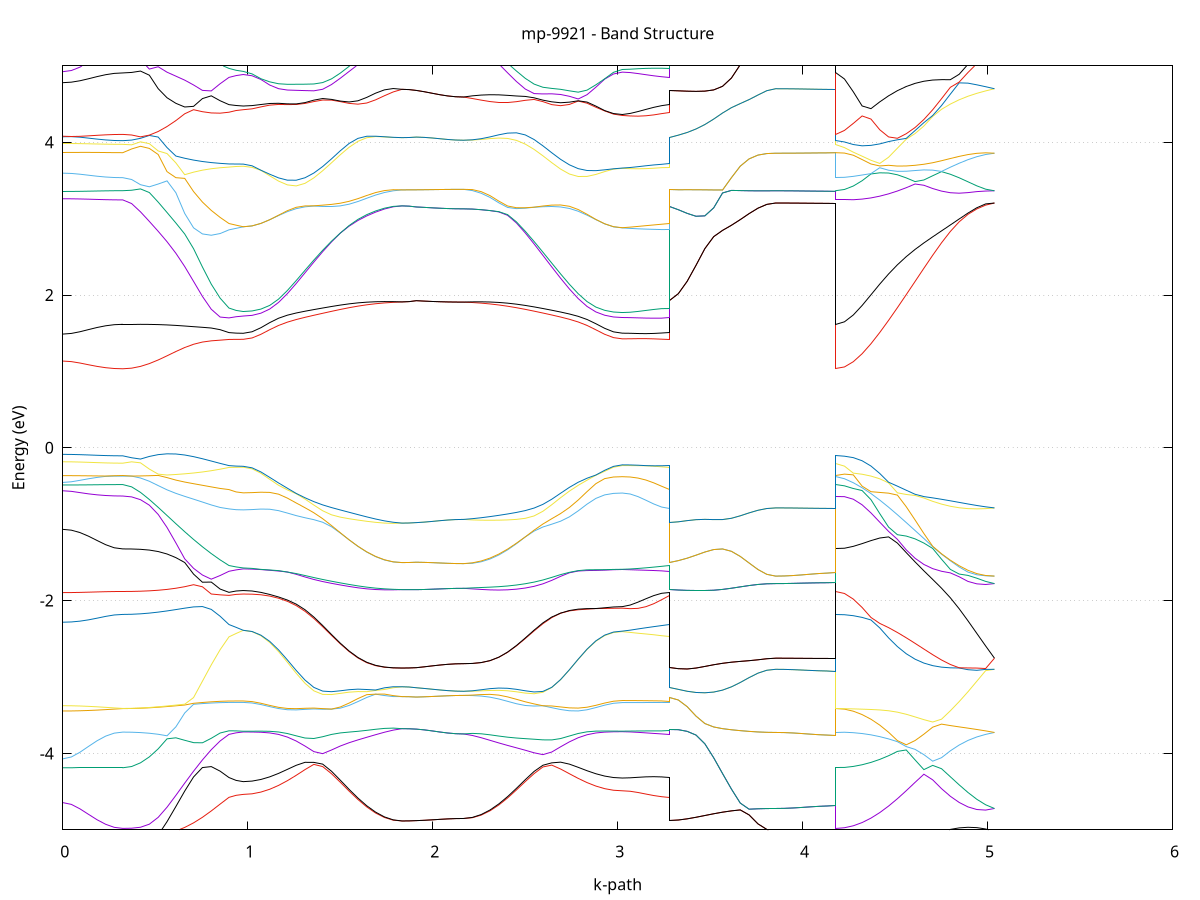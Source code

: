 set title 'mp-9921 - Band Structure'
set xlabel 'k-path'
set ylabel 'Energy (eV)'
set grid y
set yrange [-5:5]
set terminal png size 800,600
set output 'mp-9921_bands_gnuplot.png'
plot '-' using 1:2 with lines notitle, '-' using 1:2 with lines notitle, '-' using 1:2 with lines notitle, '-' using 1:2 with lines notitle, '-' using 1:2 with lines notitle, '-' using 1:2 with lines notitle, '-' using 1:2 with lines notitle, '-' using 1:2 with lines notitle, '-' using 1:2 with lines notitle, '-' using 1:2 with lines notitle, '-' using 1:2 with lines notitle, '-' using 1:2 with lines notitle, '-' using 1:2 with lines notitle, '-' using 1:2 with lines notitle, '-' using 1:2 with lines notitle, '-' using 1:2 with lines notitle, '-' using 1:2 with lines notitle, '-' using 1:2 with lines notitle, '-' using 1:2 with lines notitle, '-' using 1:2 with lines notitle, '-' using 1:2 with lines notitle, '-' using 1:2 with lines notitle, '-' using 1:2 with lines notitle, '-' using 1:2 with lines notitle, '-' using 1:2 with lines notitle, '-' using 1:2 with lines notitle, '-' using 1:2 with lines notitle, '-' using 1:2 with lines notitle, '-' using 1:2 with lines notitle, '-' using 1:2 with lines notitle, '-' using 1:2 with lines notitle, '-' using 1:2 with lines notitle, '-' using 1:2 with lines notitle, '-' using 1:2 with lines notitle, '-' using 1:2 with lines notitle, '-' using 1:2 with lines notitle, '-' using 1:2 with lines notitle, '-' using 1:2 with lines notitle, '-' using 1:2 with lines notitle, '-' using 1:2 with lines notitle, '-' using 1:2 with lines notitle, '-' using 1:2 with lines notitle, '-' using 1:2 with lines notitle, '-' using 1:2 with lines notitle, '-' using 1:2 with lines notitle, '-' using 1:2 with lines notitle, '-' using 1:2 with lines notitle, '-' using 1:2 with lines notitle, '-' using 1:2 with lines notitle, '-' using 1:2 with lines notitle, '-' using 1:2 with lines notitle, '-' using 1:2 with lines notitle, '-' using 1:2 with lines notitle, '-' using 1:2 with lines notitle, '-' using 1:2 with lines notitle, '-' using 1:2 with lines notitle, '-' using 1:2 with lines notitle, '-' using 1:2 with lines notitle, '-' using 1:2 with lines notitle, '-' using 1:2 with lines notitle, '-' using 1:2 with lines notitle, '-' using 1:2 with lines notitle, '-' using 1:2 with lines notitle, '-' using 1:2 with lines notitle, '-' using 1:2 with lines notitle, '-' using 1:2 with lines notitle, '-' using 1:2 with lines notitle, '-' using 1:2 with lines notitle, '-' using 1:2 with lines notitle, '-' using 1:2 with lines notitle, '-' using 1:2 with lines notitle, '-' using 1:2 with lines notitle, '-' using 1:2 with lines notitle, '-' using 1:2 with lines notitle, '-' using 1:2 with lines notitle, '-' using 1:2 with lines notitle, '-' using 1:2 with lines notitle, '-' using 1:2 with lines notitle, '-' using 1:2 with lines notitle, '-' using 1:2 with lines notitle, '-' using 1:2 with lines notitle, '-' using 1:2 with lines notitle, '-' using 1:2 with lines notitle, '-' using 1:2 with lines notitle, '-' using 1:2 with lines notitle, '-' using 1:2 with lines notitle, '-' using 1:2 with lines notitle, '-' using 1:2 with lines notitle, '-' using 1:2 with lines notitle, '-' using 1:2 with lines notitle, '-' using 1:2 with lines notitle, '-' using 1:2 with lines notitle, '-' using 1:2 with lines notitle, '-' using 1:2 with lines notitle, '-' using 1:2 with lines notitle, '-' using 1:2 with lines notitle
0.000000 -48.646852
0.046347 -48.646852
0.092695 -48.646852
0.139042 -48.646852
0.185390 -48.646852
0.231737 -48.646852
0.278084 -48.646852
0.324432 -48.646852
0.324432 -48.646852
0.372270 -48.646852
0.420107 -48.646852
0.467945 -48.646752
0.515783 -48.646652
0.563620 -48.646552
0.611458 -48.646452
0.659296 -48.646352
0.707134 -48.646152
0.754971 -48.646052
0.802809 -48.645852
0.850647 -48.645652
0.898485 -48.645452
0.898485 -48.645452
0.937119 -48.645452
0.975753 -48.645352
0.975753 -48.645352
1.023457 -48.645352
1.071162 -48.645052
1.118866 -48.644652
1.166570 -48.644152
1.214274 -48.643552
1.261979 -48.642752
1.309683 -48.641952
1.357387 -48.641052
1.405091 -48.640152
1.452796 -48.639252
1.500500 -48.638352
1.548204 -48.637552
1.595908 -48.636852
1.643612 -48.636152
1.691317 -48.635652
1.739021 -48.635252
1.786725 -48.635052
1.834429 -48.634952
1.834429 -48.634952
1.873064 -48.634952
1.911698 -48.634952
1.911698 -48.634952
1.954186 -48.634952
1.996674 -48.634952
2.039162 -48.634952
2.081650 -48.634952
2.124138 -48.634952
2.166626 -48.634952
2.166626 -48.634952
2.214330 -48.635052
2.262034 -48.635252
2.309738 -48.635652
2.357443 -48.636152
2.405147 -48.636752
2.452851 -48.637552
2.500555 -48.638352
2.548260 -48.639252
2.595964 -48.640152
2.643668 -48.641052
2.691372 -48.641952
2.739076 -48.642752
2.786781 -48.643552
2.834485 -48.644152
2.882189 -48.644652
2.929893 -48.645052
2.977598 -48.645352
3.025302 -48.645352
3.025302 -48.645352
3.067790 -48.645352
3.110278 -48.645452
3.152766 -48.645452
3.195254 -48.645452
3.237742 -48.645452
3.280230 -48.645452
3.280230 -48.634952
3.328067 -48.634952
3.375905 -48.634952
3.423743 -48.634952
3.471581 -48.634952
3.519418 -48.634952
3.567256 -48.634952
3.615094 -48.634952
3.662931 -48.634952
3.710769 -48.634952
3.758607 -48.634952
3.806445 -48.634952
3.854282 -48.635052
3.854282 -48.635052
3.900630 -48.634952
3.946977 -48.635052
3.993325 -48.635052
4.039672 -48.635052
4.086019 -48.635052
4.132367 -48.635052
4.178714 -48.634952
4.178714 -48.646852
4.226418 -48.646752
4.274123 -48.646552
4.321827 -48.646152
4.369531 -48.645552
4.417235 -48.644852
4.464940 -48.644052
4.512644 -48.643152
4.560348 -48.642252
4.608052 -48.641252
4.655756 -48.640252
4.703461 -48.639252
4.751165 -48.638352
4.798869 -48.637452
4.846573 -48.636752
4.894278 -48.636052
4.941982 -48.635552
4.989686 -48.635252
5.037390 -48.634952
e
0.000000 -48.644052
0.046347 -48.644052
0.092695 -48.644052
0.139042 -48.644052
0.185390 -48.644052
0.231737 -48.644052
0.278084 -48.644052
0.324432 -48.644052
0.324432 -48.644052
0.372270 -48.644052
0.420107 -48.644052
0.467945 -48.644152
0.515783 -48.644152
0.563620 -48.644252
0.611458 -48.644352
0.659296 -48.644452
0.707134 -48.644652
0.754971 -48.644752
0.802809 -48.644952
0.850647 -48.645052
0.898485 -48.645252
0.898485 -48.645252
0.937119 -48.645352
0.975753 -48.645352
0.975753 -48.645352
1.023457 -48.645252
1.071162 -48.645052
1.118866 -48.644652
1.166570 -48.644152
1.214274 -48.643552
1.261979 -48.642752
1.309683 -48.641952
1.357387 -48.641052
1.405091 -48.640152
1.452796 -48.639252
1.500500 -48.638352
1.548204 -48.637552
1.595908 -48.636752
1.643612 -48.636152
1.691317 -48.635652
1.739021 -48.635252
1.786725 -48.635052
1.834429 -48.634952
1.834429 -48.634952
1.873064 -48.634952
1.911698 -48.634952
1.911698 -48.634952
1.954186 -48.634952
1.996674 -48.634952
2.039162 -48.634952
2.081650 -48.634952
2.124138 -48.634952
2.166626 -48.634952
2.166626 -48.634952
2.214330 -48.635052
2.262034 -48.635252
2.309738 -48.635652
2.357443 -48.636152
2.405147 -48.636752
2.452851 -48.637552
2.500555 -48.638352
2.548260 -48.639252
2.595964 -48.640152
2.643668 -48.641052
2.691372 -48.641952
2.739076 -48.642752
2.786781 -48.643552
2.834485 -48.644152
2.882189 -48.644652
2.929893 -48.645052
2.977598 -48.645252
3.025302 -48.645352
3.025302 -48.645352
3.067790 -48.645352
3.110278 -48.645352
3.152766 -48.645352
3.195254 -48.645352
3.237742 -48.645252
3.280230 -48.645252
3.280230 -48.634952
3.328067 -48.634952
3.375905 -48.634952
3.423743 -48.634952
3.471581 -48.634952
3.519418 -48.634952
3.567256 -48.634952
3.615094 -48.634952
3.662931 -48.634952
3.710769 -48.634952
3.758607 -48.634952
3.806445 -48.634952
3.854282 -48.635052
3.854282 -48.635052
3.900630 -48.634952
3.946977 -48.635052
3.993325 -48.635052
4.039672 -48.635052
4.086019 -48.635052
4.132367 -48.635052
4.178714 -48.634952
4.178714 -48.644052
4.226418 -48.643952
4.274123 -48.643752
4.321827 -48.643352
4.369531 -48.642852
4.417235 -48.642252
4.464940 -48.641652
4.512644 -48.640852
4.560348 -48.640052
4.608052 -48.639252
4.655756 -48.638452
4.703461 -48.637652
4.751165 -48.636952
4.798869 -48.636252
4.846573 -48.635752
4.894278 -48.635352
4.941982 -48.635052
4.989686 -48.634952
5.037390 -48.634952
e
0.000000 -26.892452
0.046347 -26.892452
0.092695 -26.892452
0.139042 -26.892452
0.185390 -26.892452
0.231737 -26.892452
0.278084 -26.892452
0.324432 -26.892452
0.324432 -26.892452
0.372270 -26.892352
0.420107 -26.891952
0.467945 -26.891352
0.515783 -26.890452
0.563620 -26.889452
0.611458 -26.888152
0.659296 -26.886552
0.707134 -26.884852
0.754971 -26.883052
0.802809 -26.880952
0.850647 -26.878752
0.898485 -26.876452
0.898485 -26.876452
0.937119 -26.875752
0.975753 -26.875252
0.975753 -26.875252
1.023457 -26.874852
1.071162 -26.873852
1.118866 -26.872152
1.166570 -26.869952
1.214274 -26.867152
1.261979 -26.864052
1.309683 -26.860752
1.357387 -26.857852
1.405091 -26.857452
1.452796 -26.867252
1.500500 -26.882652
1.548204 -26.898152
1.595908 -26.912252
1.643612 -26.924552
1.691317 -26.934552
1.739021 -26.941852
1.786725 -26.946352
1.834429 -26.947852
1.834429 -26.947852
1.873064 -26.947852
1.911698 -26.947852
1.911698 -26.947852
1.954186 -26.947852
1.996674 -26.947852
2.039162 -26.947852
2.081650 -26.947852
2.124138 -26.947852
2.166626 -26.947852
2.166626 -26.947852
2.214330 -26.946352
2.262034 -26.941852
2.309738 -26.934552
2.357443 -26.924552
2.405147 -26.912252
2.452851 -26.898052
2.500555 -26.882652
2.548260 -26.867252
2.595964 -26.857552
2.643668 -26.857852
2.691372 -26.860752
2.739076 -26.864052
2.786781 -26.867152
2.834485 -26.869952
2.882189 -26.872252
2.929893 -26.873852
2.977598 -26.874852
3.025302 -26.875252
3.025302 -26.875252
3.067790 -26.875352
3.110278 -26.875552
3.152766 -26.875752
3.195254 -26.876052
3.237742 -26.876252
3.280230 -26.876452
3.280230 -26.947852
3.328067 -26.947852
3.375905 -26.947952
3.423743 -26.948052
3.471581 -26.948152
3.519418 -26.948352
3.567256 -26.948452
3.615094 -26.948552
3.662931 -26.948752
3.710769 -26.948852
3.758607 -26.948952
3.806445 -26.948952
3.854282 -26.948952
3.854282 -26.948952
3.900630 -26.948952
3.946977 -26.948952
3.993325 -26.948952
4.039672 -26.948952
4.086019 -26.948952
4.132367 -26.948952
4.178714 -26.948952
4.178714 -26.892452
4.226418 -26.892052
4.274123 -26.890752
4.321827 -26.888752
4.369531 -26.885952
4.417235 -26.882552
4.464940 -26.878552
4.512644 -26.874052
4.560348 -26.869152
4.608052 -26.864052
4.655756 -26.876052
4.703461 -26.890252
4.751165 -26.904452
4.798869 -26.917552
4.846573 -26.928852
4.894278 -26.937952
4.941982 -26.944452
4.989686 -26.948252
5.037390 -26.948952
e
0.000000 -26.854052
0.046347 -26.854052
0.092695 -26.854052
0.139042 -26.854052
0.185390 -26.854052
0.231737 -26.854052
0.278084 -26.854052
0.324432 -26.854052
0.324432 -26.854052
0.372270 -26.854252
0.420107 -26.854752
0.467945 -26.855652
0.515783 -26.856752
0.563620 -26.858252
0.611458 -26.859952
0.659296 -26.861952
0.707134 -26.864052
0.754971 -26.866352
0.802809 -26.868752
0.850647 -26.871152
0.898485 -26.873552
0.898485 -26.873552
0.937119 -26.874252
0.975753 -26.874852
0.975753 -26.874852
1.023457 -26.874452
1.071162 -26.873452
1.118866 -26.871852
1.166570 -26.869552
1.214274 -26.866852
1.261979 -26.863752
1.309683 -26.860452
1.357387 -26.857552
1.405091 -26.857452
1.452796 -26.867152
1.500500 -26.882552
1.548204 -26.898052
1.595908 -26.912252
1.643612 -26.924552
1.691317 -26.934452
1.739021 -26.941852
1.786725 -26.946352
1.834429 -26.947852
1.834429 -26.947852
1.873064 -26.947852
1.911698 -26.947852
1.911698 -26.947852
1.954186 -26.947852
1.996674 -26.947852
2.039162 -26.947852
2.081650 -26.947852
2.124138 -26.947852
2.166626 -26.947852
2.166626 -26.947852
2.214330 -26.946352
2.262034 -26.941852
2.309738 -26.934452
2.357443 -26.924552
2.405147 -26.912252
2.452851 -26.898052
2.500555 -26.882552
2.548260 -26.867152
2.595964 -26.857452
2.643668 -26.857552
2.691372 -26.860452
2.739076 -26.863752
2.786781 -26.866852
2.834485 -26.869552
2.882189 -26.871752
2.929893 -26.873452
2.977598 -26.874452
3.025302 -26.874752
3.025302 -26.874752
3.067790 -26.874652
3.110278 -26.874452
3.152766 -26.874252
3.195254 -26.874052
3.237742 -26.873752
3.280230 -26.873552
3.280230 -26.947852
3.328067 -26.947852
3.375905 -26.947952
3.423743 -26.948052
3.471581 -26.948152
3.519418 -26.948352
3.567256 -26.948452
3.615094 -26.948552
3.662931 -26.948752
3.710769 -26.948852
3.758607 -26.948952
3.806445 -26.948952
3.854282 -26.948952
3.854282 -26.948952
3.900630 -26.948952
3.946977 -26.948952
3.993325 -26.948952
4.039672 -26.948952
4.086019 -26.948952
4.132367 -26.948952
4.178714 -26.948952
4.178714 -26.854052
4.226418 -26.853852
4.274123 -26.853352
4.321827 -26.852452
4.369531 -26.851452
4.417235 -26.850352
4.464940 -26.849852
4.512644 -26.850652
4.560348 -26.854552
4.608052 -26.863252
4.655756 -26.861052
4.703461 -26.878152
4.751165 -26.894752
4.798869 -26.909752
4.846573 -26.922852
4.894278 -26.933552
4.941982 -26.941552
4.989686 -26.946752
5.037390 -26.948952
e
0.000000 -26.745152
0.046347 -26.745152
0.092695 -26.745152
0.139042 -26.745152
0.185390 -26.745152
0.231737 -26.745152
0.278084 -26.745152
0.324432 -26.745152
0.324432 -26.745152
0.372270 -26.745052
0.420107 -26.744952
0.467945 -26.744752
0.515783 -26.744452
0.563620 -26.744152
0.611458 -26.743752
0.659296 -26.743252
0.707134 -26.742752
0.754971 -26.742252
0.802809 -26.741652
0.850647 -26.741052
0.898485 -26.740452
0.898485 -26.740452
0.937119 -26.740252
0.975753 -26.740052
0.975753 -26.740052
1.023457 -26.741752
1.071162 -26.746552
1.118866 -26.754352
1.166570 -26.764952
1.214274 -26.777852
1.261979 -26.792652
1.309683 -26.808752
1.357387 -26.825252
1.405091 -26.839352
1.452796 -26.843452
1.500500 -26.841252
1.548204 -26.838152
1.595908 -26.834952
1.643612 -26.832152
1.691317 -26.829852
1.739021 -26.828152
1.786725 -26.827052
1.834429 -26.826752
1.834429 -26.826752
1.873064 -26.826752
1.911698 -26.826752
1.911698 -26.826752
1.954186 -26.826752
1.996674 -26.826752
2.039162 -26.826752
2.081650 -26.826752
2.124138 -26.826752
2.166626 -26.826752
2.166626 -26.826752
2.214330 -26.827052
2.262034 -26.828152
2.309738 -26.829852
2.357443 -26.832152
2.405147 -26.834952
2.452851 -26.838152
2.500555 -26.841252
2.548260 -26.843452
2.595964 -26.839352
2.643668 -26.825252
2.691372 -26.808752
2.739076 -26.792652
2.786781 -26.777852
2.834485 -26.764952
2.882189 -26.754352
2.929893 -26.746552
2.977598 -26.741752
3.025302 -26.740052
3.025302 -26.740052
3.067790 -26.740152
3.110278 -26.740152
3.152766 -26.740252
3.195254 -26.740352
3.237742 -26.740352
3.280230 -26.740452
3.280230 -26.826752
3.328067 -26.826652
3.375905 -26.826552
3.423743 -26.826552
3.471581 -26.826352
3.519418 -26.826252
3.567256 -26.826152
3.615094 -26.826052
3.662931 -26.825952
3.710769 -26.825852
3.758607 -26.825752
3.806445 -26.825652
3.854282 -26.825652
3.854282 -26.825652
3.900630 -26.825652
3.946977 -26.825652
3.993325 -26.825652
4.039672 -26.825652
4.086019 -26.825652
4.132367 -26.825652
4.178714 -26.825652
4.178714 -26.745152
4.226418 -26.746652
4.274123 -26.751052
4.321827 -26.758352
4.369531 -26.767952
4.417235 -26.779552
4.464940 -26.792352
4.512644 -26.805752
4.560348 -26.823652
4.608052 -26.841952
4.655756 -26.858052
4.703461 -26.853352
4.751165 -26.848252
4.798869 -26.843352
4.846573 -26.838752
4.894278 -26.834652
4.941982 -26.831052
4.989686 -26.828052
5.037390 -26.825652
e
0.000000 -26.735352
0.046347 -26.735352
0.092695 -26.735352
0.139042 -26.735352
0.185390 -26.735352
0.231737 -26.735352
0.278084 -26.735352
0.324432 -26.735352
0.324432 -26.735352
0.372270 -26.735352
0.420107 -26.735452
0.467945 -26.735652
0.515783 -26.735852
0.563620 -26.736152
0.611458 -26.736552
0.659296 -26.736952
0.707134 -26.737452
0.754971 -26.737952
0.802809 -26.738552
0.850647 -26.739052
0.898485 -26.739652
0.898485 -26.739652
0.937119 -26.739852
0.975753 -26.740052
0.975753 -26.740052
1.023457 -26.741652
1.071162 -26.746552
1.118866 -26.754352
1.166570 -26.764952
1.214274 -26.777852
1.261979 -26.792652
1.309683 -26.808752
1.357387 -26.825152
1.405091 -26.839152
1.452796 -26.843152
1.500500 -26.840952
1.548204 -26.837852
1.595908 -26.834752
1.643612 -26.832052
1.691317 -26.829752
1.739021 -26.828052
1.786725 -26.827052
1.834429 -26.826752
1.834429 -26.826752
1.873064 -26.826752
1.911698 -26.826752
1.911698 -26.826752
1.954186 -26.826752
1.996674 -26.826752
2.039162 -26.826752
2.081650 -26.826752
2.124138 -26.826752
2.166626 -26.826752
2.166626 -26.826752
2.214330 -26.827052
2.262034 -26.828052
2.309738 -26.829752
2.357443 -26.832052
2.405147 -26.834752
2.452851 -26.837852
2.500555 -26.840952
2.548260 -26.843152
2.595964 -26.839152
2.643668 -26.825152
2.691372 -26.808752
2.739076 -26.792652
2.786781 -26.777852
2.834485 -26.764952
2.882189 -26.754352
2.929893 -26.746552
2.977598 -26.741652
3.025302 -26.740052
3.025302 -26.740052
3.067790 -26.739952
3.110278 -26.739952
3.152766 -26.739852
3.195254 -26.739852
3.237742 -26.739752
3.280230 -26.739652
3.280230 -26.826752
3.328067 -26.826652
3.375905 -26.826552
3.423743 -26.826552
3.471581 -26.826352
3.519418 -26.826252
3.567256 -26.826152
3.615094 -26.826052
3.662931 -26.825952
3.710769 -26.825852
3.758607 -26.825752
3.806445 -26.825652
3.854282 -26.825652
3.854282 -26.825652
3.900630 -26.825652
3.946977 -26.825652
3.993325 -26.825652
4.039672 -26.825652
4.086019 -26.825652
4.132367 -26.825652
4.178714 -26.825652
4.178714 -26.735352
4.226418 -26.736952
4.274123 -26.741852
4.321827 -26.749752
4.369531 -26.760452
4.417235 -26.773652
4.464940 -26.788952
4.512644 -26.805152
4.560348 -26.815652
4.608052 -26.821752
4.655756 -26.823852
4.703461 -26.824052
4.751165 -26.823452
4.798869 -26.822752
4.846573 -26.822352
4.894278 -26.822352
4.941982 -26.822852
4.989686 -26.823952
5.037390 -26.825652
e
0.000000 -26.669352
0.046347 -26.669352
0.092695 -26.669352
0.139042 -26.669352
0.185390 -26.669352
0.231737 -26.669352
0.278084 -26.669352
0.324432 -26.669352
0.324432 -26.669352
0.372270 -26.669352
0.420107 -26.669352
0.467945 -26.669152
0.515783 -26.668952
0.563620 -26.668652
0.611458 -26.668252
0.659296 -26.667752
0.707134 -26.667052
0.754971 -26.666152
0.802809 -26.665052
0.850647 -26.663852
0.898485 -26.662452
0.898485 -26.662452
0.937119 -26.661952
0.975753 -26.661652
0.975753 -26.661652
1.023457 -26.661452
1.071162 -26.660852
1.118866 -26.660052
1.166570 -26.658852
1.214274 -26.657552
1.261979 -26.656052
1.309683 -26.654452
1.357387 -26.652752
1.405091 -26.650952
1.452796 -26.649252
1.500500 -26.647652
1.548204 -26.646052
1.595908 -26.644752
1.643612 -26.643552
1.691317 -26.642552
1.739021 -26.641852
1.786725 -26.641452
1.834429 -26.641252
1.834429 -26.641252
1.873064 -26.641252
1.911698 -26.641252
1.911698 -26.641252
1.954186 -26.641252
1.996674 -26.641252
2.039162 -26.641252
2.081650 -26.641252
2.124138 -26.641252
2.166626 -26.641252
2.166626 -26.641252
2.214330 -26.641452
2.262034 -26.641852
2.309738 -26.642552
2.357443 -26.643552
2.405147 -26.644752
2.452851 -26.646052
2.500555 -26.647652
2.548260 -26.649252
2.595964 -26.650952
2.643668 -26.652752
2.691372 -26.654452
2.739076 -26.656052
2.786781 -26.657552
2.834485 -26.658852
2.882189 -26.660052
2.929893 -26.660852
2.977598 -26.661452
3.025302 -26.661652
3.025302 -26.661652
3.067790 -26.661652
3.110278 -26.661852
3.152766 -26.661952
3.195254 -26.662152
3.237742 -26.662252
3.280230 -26.662452
3.280230 -26.641252
3.328067 -26.641052
3.375905 -26.640652
3.423743 -26.640152
3.471581 -26.639452
3.519418 -26.638752
3.567256 -26.637952
3.615094 -26.637252
3.662931 -26.636552
3.710769 -26.635952
3.758607 -26.635552
3.806445 -26.635252
3.854282 -26.635152
3.854282 -26.635152
3.900630 -26.635152
3.946977 -26.635152
3.993325 -26.635152
4.039672 -26.635152
4.086019 -26.635152
4.132367 -26.635152
4.178714 -26.635152
4.178714 -26.669352
4.226418 -26.669152
4.274123 -26.668552
4.321827 -26.667552
4.369531 -26.666152
4.417235 -26.664452
4.464940 -26.662352
4.512644 -26.660152
4.560348 -26.657652
4.608052 -26.655052
4.655756 -26.652352
4.703461 -26.649652
4.751165 -26.647052
4.798869 -26.644552
4.846573 -26.642152
4.894278 -26.639952
4.941982 -26.638052
4.989686 -26.636452
5.037390 -26.635152
e
0.000000 -26.643252
0.046347 -26.643252
0.092695 -26.643252
0.139042 -26.643252
0.185390 -26.643252
0.231737 -26.643252
0.278084 -26.643252
0.324432 -26.643252
0.324432 -26.643252
0.372270 -26.643352
0.420107 -26.643952
0.467945 -26.644852
0.515783 -26.646052
0.563620 -26.647452
0.611458 -26.649152
0.659296 -26.650952
0.707134 -26.652852
0.754971 -26.654852
0.802809 -26.656752
0.850647 -26.658652
0.898485 -26.660452
0.898485 -26.660452
0.937119 -26.660952
0.975753 -26.661252
0.975753 -26.661252
1.023457 -26.661152
1.071162 -26.660552
1.118866 -26.659752
1.166570 -26.658652
1.214274 -26.657252
1.261979 -26.655752
1.309683 -26.654152
1.357387 -26.652452
1.405091 -26.650752
1.452796 -26.649052
1.500500 -26.647452
1.548204 -26.645952
1.595908 -26.644552
1.643612 -26.643452
1.691317 -26.642452
1.739021 -26.641852
1.786725 -26.641352
1.834429 -26.641252
1.834429 -26.641252
1.873064 -26.641252
1.911698 -26.641252
1.911698 -26.641252
1.954186 -26.641252
1.996674 -26.641252
2.039162 -26.641252
2.081650 -26.641252
2.124138 -26.641252
2.166626 -26.641252
2.166626 -26.641252
2.214330 -26.641352
2.262034 -26.641852
2.309738 -26.642452
2.357443 -26.643452
2.405147 -26.644552
2.452851 -26.645952
2.500555 -26.647452
2.548260 -26.649052
2.595964 -26.650752
2.643668 -26.652452
2.691372 -26.654152
2.739076 -26.655752
2.786781 -26.657252
2.834485 -26.658652
2.882189 -26.659752
2.929893 -26.660552
2.977598 -26.661152
3.025302 -26.661252
3.025302 -26.661252
3.067790 -26.661252
3.110278 -26.661052
3.152766 -26.660952
3.195254 -26.660752
3.237742 -26.660552
3.280230 -26.660452
3.280230 -26.641252
3.328067 -26.641052
3.375905 -26.640652
3.423743 -26.640152
3.471581 -26.639452
3.519418 -26.638752
3.567256 -26.637952
3.615094 -26.637252
3.662931 -26.636552
3.710769 -26.635952
3.758607 -26.635552
3.806445 -26.635252
3.854282 -26.635152
3.854282 -26.635152
3.900630 -26.635152
3.946977 -26.635152
3.993325 -26.635152
4.039672 -26.635152
4.086019 -26.635152
4.132367 -26.635152
4.178714 -26.635152
4.178714 -26.643252
4.226418 -26.643052
4.274123 -26.642752
4.321827 -26.642252
4.369531 -26.641552
4.417235 -26.640652
4.464940 -26.639652
4.512644 -26.638652
4.560348 -26.637552
4.608052 -26.636452
4.655756 -26.635452
4.703461 -26.634652
4.751165 -26.633852
4.798869 -26.633352
4.846573 -26.633152
4.894278 -26.633152
4.941982 -26.633552
4.989686 -26.634152
5.037390 -26.635152
e
0.000000 -14.830752
0.046347 -14.829252
0.092695 -14.824952
0.139042 -14.817952
0.185390 -14.808752
0.231737 -14.798052
0.278084 -14.787452
0.324432 -14.781852
0.324432 -14.781852
0.372270 -14.779252
0.420107 -14.771452
0.467945 -14.758952
0.515783 -14.742252
0.563620 -14.722252
0.611458 -14.700152
0.659296 -14.677452
0.707134 -14.655852
0.754971 -14.637152
0.802809 -14.622852
0.850647 -14.613752
0.898485 -14.610252
0.898485 -14.610252
0.937119 -14.610952
0.975753 -14.611152
0.975753 -14.611152
1.023457 -14.608852
1.071162 -14.602052
1.118866 -14.590952
1.166570 -14.576052
1.214274 -14.557852
1.261979 -14.537152
1.309683 -14.514652
1.357387 -14.491152
1.405091 -14.467452
1.452796 -14.444352
1.500500 -14.422352
1.548204 -14.402152
1.595908 -14.384252
1.643612 -14.368852
1.691317 -14.356252
1.739021 -14.346652
1.786725 -14.340152
1.834429 -14.336852
1.834429 -14.336852
1.873064 -14.337052
1.911698 -14.337752
1.911698 -14.337752
1.954186 -14.337452
1.996674 -14.337252
2.039162 -14.337052
2.081650 -14.336952
2.124138 -14.336852
2.166626 -14.336852
2.166626 -14.336852
2.214330 -14.340152
2.262034 -14.346652
2.309738 -14.356152
2.357443 -14.368752
2.405147 -14.384152
2.452851 -14.402152
2.500555 -14.422352
2.548260 -14.444252
2.595964 -14.467352
2.643668 -14.491052
2.691372 -14.514552
2.739076 -14.537052
2.786781 -14.557752
2.834485 -14.575852
2.882189 -14.590752
2.929893 -14.601852
2.977598 -14.608752
3.025302 -14.611052
3.025302 -14.611052
3.067790 -14.610852
3.110278 -14.610452
3.152766 -14.609852
3.195254 -14.609452
3.237742 -14.609552
3.280230 -14.610252
3.280230 -14.337752
3.328067 -14.343052
3.375905 -14.352552
3.423743 -14.365552
3.471581 -14.381152
3.519418 -14.398252
3.567256 -14.415852
3.615094 -14.432652
3.662931 -14.447852
3.710769 -14.460652
3.758607 -14.470152
3.806445 -14.476152
3.854282 -14.478152
3.854282 -14.478152
3.900630 -14.478152
3.946977 -14.478152
3.993325 -14.478152
4.039672 -14.478152
4.086019 -14.478152
4.132367 -14.478052
4.178714 -14.478052
4.178714 -14.781852
4.226418 -14.778952
4.274123 -14.770252
4.321827 -14.756252
4.369531 -14.737452
4.417235 -14.714652
4.464940 -14.688852
4.512644 -14.664952
4.560348 -14.642852
4.608052 -14.620152
4.655756 -14.597552
4.703461 -14.575452
4.751165 -14.554552
4.798869 -14.535352
4.846573 -14.518252
4.894278 -14.503652
4.941982 -14.491852
4.989686 -14.483252
5.037390 -14.478152
e
0.000000 -14.699852
0.046347 -14.701552
0.092695 -14.706352
0.139042 -14.714052
0.185390 -14.724052
0.231737 -14.735452
0.278084 -14.746552
0.324432 -14.752352
0.324432 -14.752352
0.372270 -14.750052
0.420107 -14.743352
0.467945 -14.732552
0.515783 -14.718252
0.563620 -14.700952
0.611458 -14.681752
0.659296 -14.661352
0.707134 -14.640752
0.754971 -14.620752
0.802809 -14.602852
0.850647 -14.588352
0.898485 -14.578752
0.898485 -14.578752
0.937119 -14.576252
0.975753 -14.575352
0.975753 -14.575352
1.023457 -14.573152
1.071162 -14.566652
1.118866 -14.556052
1.166570 -14.541852
1.214274 -14.524752
1.261979 -14.505252
1.309683 -14.484252
1.357387 -14.462452
1.405091 -14.440752
1.452796 -14.419852
1.500500 -14.400452
1.548204 -14.382952
1.595908 -14.367852
1.643612 -14.355552
1.691317 -14.346152
1.739021 -14.339852
1.786725 -14.336752
1.834429 -14.336852
1.834429 -14.336852
1.873064 -14.337052
1.911698 -14.337752
1.911698 -14.337752
1.954186 -14.337452
1.996674 -14.337252
2.039162 -14.337052
2.081650 -14.336952
2.124138 -14.336852
2.166626 -14.336852
2.166626 -14.336852
2.214330 -14.336752
2.262034 -14.339852
2.309738 -14.346152
2.357443 -14.355552
2.405147 -14.367952
2.452851 -14.383052
2.500555 -14.400552
2.548260 -14.420052
2.595964 -14.440952
2.643668 -14.462752
2.691372 -14.484552
2.739076 -14.505652
2.786781 -14.525152
2.834485 -14.542352
2.882189 -14.556552
2.929893 -14.567252
2.977598 -14.573752
3.025302 -14.575952
3.025302 -14.575952
3.067790 -14.576152
3.110278 -14.576752
3.152766 -14.577652
3.195254 -14.578352
3.237742 -14.578852
3.280230 -14.578752
3.280230 -14.337752
3.328067 -14.343052
3.375905 -14.352552
3.423743 -14.365552
3.471581 -14.381152
3.519418 -14.398252
3.567256 -14.415852
3.615094 -14.432652
3.662931 -14.447852
3.710769 -14.460652
3.758607 -14.470152
3.806445 -14.476152
3.854282 -14.478152
3.854282 -14.478152
3.900630 -14.478152
3.946977 -14.478152
3.993325 -14.478152
4.039672 -14.478152
4.086019 -14.478152
4.132367 -14.478052
4.178714 -14.478052
4.178714 -14.752352
4.226418 -14.750252
4.274123 -14.744252
4.321827 -14.734352
4.369531 -14.720952
4.417235 -14.704552
4.464940 -14.685652
4.512644 -14.661052
4.560348 -14.632352
4.608052 -14.603952
4.655756 -14.576752
4.703461 -14.551652
4.751165 -14.529652
4.798869 -14.511052
4.846573 -14.496352
4.894278 -14.485652
4.941982 -14.479152
4.989686 -14.476652
5.037390 -14.478152
e
0.000000 -12.321052
0.046347 -12.320752
0.092695 -12.319852
0.139042 -12.318652
0.185390 -12.317252
0.231737 -12.316052
0.278084 -12.315252
0.324432 -12.314952
0.324432 -12.314952
0.372270 -12.310752
0.420107 -12.298252
0.467945 -12.277652
0.515783 -12.249652
0.563620 -12.214652
0.611458 -12.173552
0.659296 -12.127352
0.707134 -12.076952
0.754971 -12.023352
0.802809 -11.967552
0.850647 -11.909952
0.898485 -11.851052
0.898485 -11.851052
0.937119 -11.833152
0.975753 -11.815352
0.975753 -11.815352
1.023457 -11.813352
1.071162 -11.807452
1.118866 -11.797652
1.166570 -11.784052
1.214274 -11.766452
1.261979 -11.745252
1.309683 -11.720452
1.357387 -11.692452
1.405091 -11.661752
1.452796 -11.629052
1.500500 -11.595352
1.548204 -11.561652
1.595908 -11.529352
1.643612 -11.500052
1.691317 -11.475152
1.739021 -11.456052
1.786725 -11.444052
1.834429 -11.439952
1.834429 -11.439952
1.873064 -11.440252
1.911698 -11.440952
1.911698 -11.440952
1.954186 -11.440652
1.996674 -11.440452
2.039162 -11.440252
2.081650 -11.440152
2.124138 -11.440052
2.166626 -11.440052
2.166626 -11.440052
2.214330 -11.444152
2.262034 -11.456252
2.309738 -11.475352
2.357443 -11.500452
2.405147 -11.529852
2.452851 -11.562052
2.500555 -11.595552
2.548260 -11.628952
2.595964 -11.661252
2.643668 -11.691452
2.691372 -11.718852
2.739076 -11.743152
2.786781 -11.763852
2.834485 -11.780952
2.882189 -11.794252
2.929893 -11.803752
2.977598 -11.809452
3.025302 -11.811252
3.025302 -11.811252
3.067790 -11.816952
3.110278 -11.823152
3.152766 -11.829752
3.195254 -11.836752
3.237742 -11.843852
3.280230 -11.851052
3.280230 -11.440952
3.328067 -11.446452
3.375905 -11.456552
3.423743 -11.470452
3.471581 -11.487152
3.519418 -11.505752
3.567256 -11.524952
3.615094 -11.543552
3.662931 -11.560452
3.710769 -11.574752
3.758607 -11.585552
3.806445 -11.592252
3.854282 -11.594552
3.854282 -11.594552
3.900630 -11.594552
3.946977 -11.594652
3.993325 -11.594652
4.039672 -11.594652
4.086019 -11.594752
4.132367 -11.594752
4.178714 -11.594752
4.178714 -12.314952
4.226418 -12.313052
4.274123 -12.307352
4.321827 -12.297752
4.369531 -12.283952
4.417235 -12.265552
4.464940 -12.242252
4.512644 -12.213552
4.560348 -12.179252
4.608052 -12.139152
4.655756 -12.093052
4.703461 -12.041452
4.751165 -11.984552
4.798869 -11.923352
4.846573 -11.858652
4.894278 -11.792052
4.941982 -11.724752
4.989686 -11.658452
5.037390 -11.594552
e
0.000000 -11.257952
0.046347 -11.257952
0.092695 -11.257952
0.139042 -11.257952
0.185390 -11.257952
0.231737 -11.257952
0.278084 -11.257952
0.324432 -11.257952
0.324432 -11.257952
0.372270 -11.262552
0.420107 -11.276352
0.467945 -11.299152
0.515783 -11.330852
0.563620 -11.370852
0.611458 -11.418352
0.659296 -11.471952
0.707134 -11.530252
0.754971 -11.591452
0.802809 -11.653752
0.850647 -11.716152
0.898485 -11.777652
0.898485 -11.777652
0.937119 -11.796552
0.975753 -11.814652
0.975753 -11.814652
1.023457 -11.812752
1.071162 -11.806852
1.118866 -11.796952
1.166570 -11.783252
1.214274 -11.765652
1.261979 -11.744452
1.309683 -11.719652
1.357387 -11.691752
1.405091 -11.661152
1.452796 -11.628552
1.500500 -11.594952
1.548204 -11.561452
1.595908 -11.529252
1.643612 -11.499952
1.691317 -11.475052
1.739021 -11.455952
1.786725 -11.444052
1.834429 -11.439952
1.834429 -11.439952
1.873064 -11.440252
1.911698 -11.440952
1.911698 -11.440952
1.954186 -11.440652
1.996674 -11.440452
2.039162 -11.440252
2.081650 -11.440152
2.124138 -11.440052
2.166626 -11.440052
2.166626 -11.440052
2.214330 -11.444052
2.262034 -11.456052
2.309738 -11.475152
2.357443 -11.500052
2.405147 -11.529252
2.452851 -11.561352
2.500555 -11.594652
2.548260 -11.628052
2.595964 -11.660252
2.643668 -11.690452
2.691372 -11.717952
2.739076 -11.742352
2.786781 -11.763152
2.834485 -11.780352
2.882189 -11.793752
2.929893 -11.803352
2.977598 -11.809052
3.025302 -11.810952
3.025302 -11.810952
3.067790 -11.805652
3.110278 -11.800252
3.152766 -11.794952
3.195254 -11.789552
3.237742 -11.783752
3.280230 -11.777652
3.280230 -11.440952
3.328067 -11.446452
3.375905 -11.456552
3.423743 -11.470452
3.471581 -11.487152
3.519418 -11.505752
3.567256 -11.524952
3.615094 -11.543552
3.662931 -11.560452
3.710769 -11.574752
3.758607 -11.585552
3.806445 -11.592252
3.854282 -11.594552
3.854282 -11.594552
3.900630 -11.594552
3.946977 -11.594652
3.993325 -11.594652
4.039672 -11.594652
4.086019 -11.594752
4.132367 -11.594752
4.178714 -11.594752
4.178714 -11.257952
4.226418 -11.257752
4.274123 -11.257152
4.321827 -11.256352
4.369531 -11.255552
4.417235 -11.255352
4.464940 -11.256252
4.512644 -11.258752
4.560348 -11.263752
4.608052 -11.271852
4.655756 -11.284052
4.703461 -11.301152
4.751165 -11.323952
4.798869 -11.352852
4.846573 -11.388452
4.894278 -11.430852
4.941982 -11.479752
4.989686 -11.534652
5.037390 -11.594552
e
0.000000 -10.039352
0.046347 -10.039552
0.092695 -10.040052
0.139042 -10.040652
0.185390 -10.041352
0.231737 -10.041852
0.278084 -10.042252
0.324432 -10.042352
0.324432 -10.042352
0.372270 -10.055852
0.420107 -10.094352
0.467945 -10.153052
0.515783 -10.226452
0.563620 -10.308552
0.611458 -10.393152
0.659296 -10.474652
0.707134 -10.548252
0.754971 -10.609752
0.802809 -10.656352
0.850647 -10.687452
0.898485 -10.705552
0.898485 -10.705552
0.937119 -10.709752
0.975753 -10.711152
0.975753 -10.711152
1.023457 -10.709752
1.071162 -10.705752
1.118866 -10.699152
1.166570 -10.690252
1.214274 -10.679352
1.261979 -10.666652
1.309683 -10.652752
1.357387 -10.638052
1.405091 -10.622952
1.452796 -10.608252
1.500500 -10.594152
1.548204 -10.581252
1.595908 -10.569952
1.643612 -10.560352
1.691317 -10.552552
1.739021 -10.546652
1.786725 -10.542452
1.834429 -10.539852
1.834429 -10.539852
1.873064 -10.538852
1.911698 -10.536152
1.911698 -10.536152
1.954186 -10.537252
1.996674 -10.538252
2.039162 -10.539052
2.081650 -10.539652
2.124138 -10.539952
2.166626 -10.540052
2.166626 -10.540052
2.214330 -10.542452
2.262034 -10.546452
2.309738 -10.552152
2.357443 -10.559652
2.405147 -10.569052
2.452851 -10.580252
2.500555 -10.593252
2.548260 -10.607452
2.595964 -10.622652
2.643668 -10.638152
2.691372 -10.653552
2.739076 -10.668052
2.786781 -10.681352
2.834485 -10.692952
2.882189 -10.702352
2.929893 -10.709252
2.977598 -10.713552
3.025302 -10.715052
3.025302 -10.715052
3.067790 -10.714352
3.110278 -10.712552
3.152766 -10.709952
3.195254 -10.707452
3.237742 -10.705752
3.280230 -10.705552
3.280230 -10.536152
3.328067 -10.514752
3.375905 -10.475252
3.423743 -10.419652
3.471581 -10.350552
3.519418 -10.271252
3.567256 -10.185952
3.615094 -10.099452
3.662931 -10.017152
3.710769 -9.944652
3.758607 -9.887652
3.806445 -9.851252
3.854282 -9.838652
3.854282 -9.838652
3.900630 -9.838652
3.946977 -9.838652
3.993325 -9.838652
4.039672 -9.838652
4.086019 -9.838652
4.132367 -9.838652
4.178714 -9.838652
4.178714 -10.042352
4.226418 -10.040952
4.274123 -10.036652
4.321827 -10.029552
4.369531 -10.019952
4.417235 -10.008052
4.464940 -9.994152
4.512644 -9.978752
4.560348 -9.962152
4.608052 -9.944852
4.655756 -9.927352
4.703461 -9.910152
4.751165 -9.893852
4.798869 -9.878952
4.846573 -9.865752
4.894278 -9.854952
4.941982 -9.846652
4.989686 -9.841152
5.037390 -9.838652
e
0.000000 -10.028352
0.046347 -10.028152
0.092695 -10.027652
0.139042 -10.026952
0.185390 -10.026352
0.231737 -10.025852
0.278084 -10.025452
0.324432 -10.025352
0.324432 -10.025352
0.372270 -10.035852
0.420107 -10.067252
0.467945 -10.117252
0.515783 -10.181552
0.563620 -10.255252
0.611458 -10.333352
0.659296 -10.411452
0.707134 -10.485752
0.754971 -10.552752
0.802809 -10.609252
0.850647 -10.651452
0.898485 -10.673152
0.898485 -10.673152
0.937119 -10.673252
0.975753 -10.673252
0.975753 -10.673252
1.023457 -10.672052
1.071162 -10.668452
1.118866 -10.662452
1.166570 -10.654452
1.214274 -10.644652
1.261979 -10.633452
1.309683 -10.621152
1.357387 -10.608352
1.405091 -10.595452
1.452796 -10.583052
1.500500 -10.571552
1.548204 -10.561552
1.595908 -10.553152
1.643612 -10.546652
1.691317 -10.542252
1.739021 -10.539652
1.786725 -10.538852
1.834429 -10.539852
1.834429 -10.539852
1.873064 -10.538852
1.911698 -10.536152
1.911698 -10.536152
1.954186 -10.537252
1.996674 -10.538252
2.039162 -10.539052
2.081650 -10.539652
2.124138 -10.539952
2.166626 -10.540052
2.166626 -10.540052
2.214330 -10.539152
2.262034 -10.539852
2.309738 -10.542352
2.357443 -10.546852
2.405147 -10.553352
2.452851 -10.561952
2.500555 -10.572352
2.548260 -10.584352
2.595964 -10.597452
2.643668 -10.611152
2.691372 -10.624852
2.739076 -10.638052
2.786781 -10.650252
2.834485 -10.660952
2.882189 -10.669652
2.929893 -10.676052
2.977598 -10.680052
3.025302 -10.681452
3.025302 -10.681452
3.067790 -10.681352
3.110278 -10.681152
3.152766 -10.680652
3.195254 -10.679352
3.237742 -10.676852
3.280230 -10.673152
3.280230 -10.536152
3.328067 -10.514752
3.375905 -10.475252
3.423743 -10.419652
3.471581 -10.350552
3.519418 -10.271252
3.567256 -10.185952
3.615094 -10.099452
3.662931 -10.017152
3.710769 -9.944652
3.758607 -9.887652
3.806445 -9.851252
3.854282 -9.838652
3.854282 -9.838652
3.900630 -9.838652
3.946977 -9.838652
3.993325 -9.838652
4.039672 -9.838652
4.086019 -9.838652
4.132367 -9.838652
4.178714 -9.838652
4.178714 -10.025352
4.226418 -10.023952
4.274123 -10.019752
4.321827 -10.012852
4.369531 -10.003552
4.417235 -9.991952
4.464940 -9.978552
4.512644 -9.963652
4.560348 -9.947752
4.608052 -9.931252
4.655756 -9.914752
4.703461 -9.898752
4.751165 -9.883752
4.798869 -9.870252
4.846573 -9.858752
4.894278 -9.849452
4.941982 -9.842952
4.989686 -9.839252
5.037390 -9.838652
e
0.000000 -5.513252
0.046347 -5.510652
0.092695 -5.503252
0.139042 -5.491552
0.185390 -5.476652
0.231737 -5.460952
0.278084 -5.448452
0.324432 -5.443552
0.324432 -5.443552
0.372270 -5.418752
0.420107 -5.345952
0.467945 -5.230052
0.515783 -5.095152
0.563620 -5.053952
0.611458 -5.016252
0.659296 -4.969052
0.707134 -4.909352
0.754971 -4.836852
0.802809 -4.753552
0.850647 -4.663752
0.898485 -4.575552
0.898485 -4.575552
0.937119 -4.549052
0.975753 -4.536852
0.975753 -4.536852
1.023457 -4.529252
1.071162 -4.506552
1.118866 -4.469552
1.166570 -4.419252
1.214274 -4.357552
1.261979 -4.287052
1.309683 -4.212152
1.357387 -4.144052
1.405091 -4.172752
1.452796 -4.266152
1.500500 -4.378052
1.548204 -4.494052
1.595908 -4.604152
1.643612 -4.701352
1.691317 -4.780952
1.739021 -4.839252
1.786725 -4.874352
1.834429 -4.884752
1.834429 -4.884752
1.873064 -4.883652
1.911698 -4.880252
1.911698 -4.880252
1.954186 -4.875852
1.996674 -4.869952
2.039162 -4.863452
2.081650 -4.857652
2.124138 -4.853652
2.166626 -4.852152
2.166626 -4.852152
2.214330 -4.842052
2.262034 -4.808252
2.309738 -4.752052
2.357443 -4.675952
2.405147 -4.583052
2.452851 -4.478552
2.500555 -4.369252
2.548260 -4.264752
2.595964 -4.177652
2.643668 -4.153352
2.691372 -4.204452
2.739076 -4.266352
2.786781 -4.327352
2.834485 -4.382252
2.882189 -4.427752
2.929893 -4.461752
2.977598 -4.482552
3.025302 -4.489652
3.025302 -4.489652
3.067790 -4.495952
3.110278 -4.511952
3.152766 -4.532252
3.195254 -4.551752
3.237742 -4.567052
3.280230 -4.575552
3.280230 -4.880252
3.328067 -4.872152
3.375905 -4.856852
3.423743 -4.836352
3.471581 -4.813352
3.519418 -4.790352
3.567256 -4.769552
3.615094 -4.752552
3.662931 -4.739952
3.710769 -4.805452
3.758607 -4.922452
3.806445 -4.995552
3.854282 -5.020352
3.854282 -5.020352
3.900630 -5.020852
3.946977 -5.021952
3.993325 -5.023652
4.039672 -5.025352
4.086019 -5.026952
4.132367 -5.027952
4.178714 -5.028352
4.178714 -5.443552
4.226418 -5.439252
4.274123 -5.426252
4.321827 -5.404952
4.369531 -5.376052
4.417235 -5.340352
4.464940 -5.327752
4.512644 -5.339052
4.560348 -5.345452
4.608052 -5.345252
4.655756 -5.337152
4.703461 -5.320152
4.751165 -5.294052
4.798869 -5.258852
4.846573 -5.215652
4.894278 -5.166252
4.941982 -5.113952
4.989686 -5.063352
5.037390 -5.020352
e
0.000000 -5.271452
0.046347 -5.270952
0.092695 -5.269552
0.139042 -5.267652
0.185390 -5.265652
0.231737 -5.264252
0.278084 -5.263452
0.324432 -5.263352
0.324432 -5.263352
0.372270 -5.245252
0.420107 -5.196452
0.467945 -5.135152
0.515783 -5.068952
0.563620 -4.893652
0.611458 -4.695452
0.659296 -4.493152
0.707134 -4.308252
0.754971 -4.185552
0.802809 -4.172952
0.850647 -4.232652
0.898485 -4.316152
0.898485 -4.316152
0.937119 -4.353652
0.975753 -4.369852
0.975753 -4.369852
1.023457 -4.362652
1.071162 -4.341452
1.118866 -4.307252
1.166570 -4.262052
1.214274 -4.209352
1.261979 -4.156052
1.309683 -4.116952
1.357387 -4.117852
1.405091 -4.140452
1.452796 -4.233552
1.500500 -4.350952
1.548204 -4.471252
1.595908 -4.584952
1.643612 -4.685852
1.691317 -4.768952
1.739021 -4.831252
1.786725 -4.870252
1.834429 -4.884752
1.834429 -4.884752
1.873064 -4.883652
1.911698 -4.880252
1.911698 -4.880252
1.954186 -4.875852
1.996674 -4.869952
2.039162 -4.863452
2.081650 -4.857652
2.124138 -4.853652
2.166626 -4.852152
2.166626 -4.852152
2.214330 -4.838352
2.262034 -4.800852
2.309738 -4.741252
2.357443 -4.661652
2.405147 -4.565452
2.452851 -4.457452
2.500555 -4.344352
2.548260 -4.236252
2.595964 -4.155252
2.643668 -4.123952
2.691372 -4.114652
2.739076 -4.140652
2.786781 -4.182552
2.834485 -4.226952
2.882189 -4.266452
2.929893 -4.297052
2.977598 -4.316152
3.025302 -4.322652
3.025302 -4.322652
3.067790 -4.319652
3.110278 -4.313052
3.152766 -4.307152
3.195254 -4.305052
3.237742 -4.308052
3.280230 -4.316152
3.280230 -4.880252
3.328067 -4.872152
3.375905 -4.856852
3.423743 -4.836352
3.471581 -4.813352
3.519418 -4.790352
3.567256 -4.769552
3.615094 -4.752552
3.662931 -4.739952
3.710769 -4.805452
3.758607 -4.922452
3.806445 -4.995552
3.854282 -5.020352
3.854282 -5.020352
3.900630 -5.020852
3.946977 -5.021952
3.993325 -5.023652
4.039672 -5.025352
4.086019 -5.026952
4.132367 -5.027952
4.178714 -5.028352
4.178714 -5.263352
4.226418 -5.265852
4.274123 -5.273152
4.321827 -5.284452
4.369531 -5.298452
4.417235 -5.313552
4.464940 -5.299052
4.512644 -5.253452
4.560348 -5.205152
4.608052 -5.156052
4.655756 -5.108052
4.703461 -5.063652
4.751165 -5.025152
4.798869 -4.995052
4.846573 -4.975252
4.894278 -4.967352
4.941982 -4.971952
4.989686 -4.989452
5.037390 -5.020352
e
0.000000 -4.644252
0.046347 -4.667652
0.092695 -4.725852
0.139042 -4.797952
0.185390 -4.868852
0.231737 -4.928052
0.278084 -4.967852
0.324432 -4.981952
0.324432 -4.981952
0.372270 -4.979452
0.420107 -4.966952
0.467945 -4.926752
0.515783 -4.837252
0.563620 -4.704352
0.611458 -4.549552
0.659296 -4.388952
0.707134 -4.232752
0.754971 -4.085552
0.802809 -3.951652
0.850647 -3.837452
0.898485 -3.751252
0.898485 -3.751252
0.937119 -3.730952
0.975753 -3.719552
0.975753 -3.719552
1.023457 -3.720252
1.071162 -3.723352
1.118866 -3.732052
1.166570 -3.751552
1.214274 -3.786452
1.261979 -3.837952
1.309683 -3.903952
1.357387 -3.976652
1.405091 -4.003552
1.452796 -3.955652
1.500500 -3.903452
1.548204 -3.860252
1.595908 -3.823452
1.643612 -3.789152
1.691317 -3.755452
1.739021 -3.723152
1.786725 -3.695452
1.834429 -3.676352
1.834429 -3.676352
1.873064 -3.677852
1.911698 -3.682452
1.911698 -3.682452
1.954186 -3.692052
1.996674 -3.705552
2.039162 -3.720252
2.081650 -3.733252
2.124138 -3.742252
2.166626 -3.745452
2.166626 -3.745452
2.214330 -3.765352
2.262034 -3.794752
2.309738 -3.828752
2.357443 -3.863152
2.405147 -3.895852
2.452851 -3.927052
2.500555 -3.958652
2.548260 -3.992352
2.595964 -4.016152
2.643668 -3.982252
2.691372 -3.914152
2.739076 -3.849052
2.786781 -3.795052
2.834485 -3.756052
2.882189 -3.732752
2.929893 -3.721552
2.977598 -3.717252
3.025302 -3.716152
3.025302 -3.716152
3.067790 -3.718952
3.110278 -3.724652
3.152766 -3.731452
3.195254 -3.738552
3.237742 -3.745252
3.280230 -3.751252
3.280230 -3.682452
3.328067 -3.689752
3.375905 -3.711452
3.423743 -3.760152
3.471581 -3.874652
3.519418 -4.057952
3.567256 -4.264252
3.615094 -4.466652
3.662931 -4.650252
3.710769 -4.730552
3.758607 -4.725152
3.806445 -4.722152
3.854282 -4.721252
3.854282 -4.721252
3.900630 -4.719552
3.946977 -4.714752
3.993325 -4.707952
4.039672 -4.700252
4.086019 -4.693352
4.132367 -4.688552
4.178714 -4.686752
4.178714 -4.981952
4.226418 -4.973352
4.274123 -4.947752
4.321827 -4.905552
4.369531 -4.847552
4.417235 -4.775052
4.464940 -4.689552
4.512644 -4.593252
4.560348 -4.488752
4.608052 -4.379452
4.655756 -4.272652
4.703461 -4.346552
4.751165 -4.461652
4.798869 -4.561652
4.846573 -4.642352
4.894278 -4.700752
4.941982 -4.734752
4.989686 -4.742152
5.037390 -4.721252
e
0.000000 -4.188652
0.046347 -4.188552
0.092695 -4.188452
0.139042 -4.188452
0.185390 -4.188352
0.231737 -4.188352
0.278084 -4.188252
0.324432 -4.188252
0.324432 -4.188252
0.372270 -4.171852
0.420107 -4.123552
0.467945 -4.045852
0.515783 -3.940752
0.563620 -3.809452
0.611458 -3.796052
0.659296 -3.828552
0.707134 -3.859552
0.754971 -3.861352
0.802809 -3.802452
0.850647 -3.733352
0.898485 -3.704552
0.898485 -3.704552
0.937119 -3.705552
0.975753 -3.710252
0.975753 -3.710252
1.023457 -3.709752
1.071162 -3.709152
1.118866 -3.711052
1.166570 -3.719952
1.214274 -3.739952
1.261979 -3.770052
1.309683 -3.798852
1.357387 -3.805152
1.405091 -3.782052
1.452796 -3.751852
1.500500 -3.732152
1.548204 -3.721052
1.595908 -3.710952
1.643612 -3.698352
1.691317 -3.684452
1.739021 -3.673052
1.786725 -3.669052
1.834429 -3.676352
1.834429 -3.676352
1.873064 -3.677852
1.911698 -3.682452
1.911698 -3.682452
1.954186 -3.692052
1.996674 -3.705552
2.039162 -3.720252
2.081650 -3.733252
2.124138 -3.742252
2.166626 -3.745452
2.166626 -3.745452
2.214330 -3.738252
2.262034 -3.743452
2.309738 -3.756852
2.357443 -3.773052
2.405147 -3.787852
2.452851 -3.798952
2.500555 -3.807052
2.548260 -3.814652
2.595964 -3.822852
2.643668 -3.823952
2.691372 -3.805852
2.739076 -3.772452
2.786781 -3.739352
2.834485 -3.717552
2.882189 -3.708552
2.929893 -3.707152
2.977598 -3.708352
3.025302 -3.709052
3.025302 -3.709052
3.067790 -3.707952
3.110278 -3.706652
3.152766 -3.706052
3.195254 -3.705852
3.237742 -3.705452
3.280230 -3.704552
3.280230 -3.682452
3.328067 -3.689752
3.375905 -3.711452
3.423743 -3.760152
3.471581 -3.874652
3.519418 -4.057952
3.567256 -4.264252
3.615094 -4.466652
3.662931 -4.650252
3.710769 -4.730552
3.758607 -4.725152
3.806445 -4.722152
3.854282 -4.721252
3.854282 -4.721252
3.900630 -4.719552
3.946977 -4.714752
3.993325 -4.707952
4.039672 -4.700252
4.086019 -4.693352
4.132367 -4.688552
4.178714 -4.686752
4.178714 -4.188252
4.226418 -4.183852
4.274123 -4.170752
4.321827 -4.148852
4.369531 -4.118152
4.417235 -4.078752
4.464940 -4.030652
4.512644 -3.973852
4.560348 -3.955152
4.608052 -4.085052
4.655756 -4.212552
4.703461 -4.157052
4.751165 -4.200452
4.798869 -4.306152
4.846573 -4.412052
4.894278 -4.512252
4.941982 -4.600952
4.989686 -4.672652
5.037390 -4.721252
e
0.000000 -4.071652
0.046347 -4.046952
0.092695 -3.985152
0.139042 -3.908752
0.185390 -3.834552
0.231737 -3.774152
0.278084 -3.734952
0.324432 -3.721352
0.324432 -3.721352
0.372270 -3.722852
0.420107 -3.727652
0.467945 -3.736252
0.515783 -3.749852
0.563620 -3.769552
0.611458 -3.652452
0.659296 -3.470952
0.707134 -3.357052
0.754971 -3.348052
0.802809 -3.340752
0.850647 -3.335652
0.898485 -3.333152
0.898485 -3.333152
0.937119 -3.332852
0.975753 -3.332752
0.975753 -3.332752
1.023457 -3.340152
1.071162 -3.360552
1.118866 -3.387652
1.166570 -3.413152
1.214274 -3.428552
1.261979 -3.430652
1.309683 -3.423752
1.357387 -3.418052
1.405091 -3.422052
1.452796 -3.420752
1.500500 -3.407752
1.548204 -3.372152
1.595908 -3.321652
1.643612 -3.267852
1.691317 -3.224852
1.739021 -3.242752
1.786725 -3.256152
1.834429 -3.256752
1.834429 -3.256752
1.873064 -3.258352
1.911698 -3.262752
1.911698 -3.262752
1.954186 -3.259252
1.996674 -3.255052
2.039162 -3.250452
2.081650 -3.245952
2.124138 -3.242352
2.166626 -3.240952
2.166626 -3.240952
2.214330 -3.243152
2.262034 -3.249452
2.309738 -3.263852
2.357443 -3.287752
2.405147 -3.318552
2.452851 -3.349952
2.500555 -3.372952
2.548260 -3.380352
2.595964 -3.376552
2.643668 -3.401552
2.691372 -3.425552
2.739076 -3.442052
2.786781 -3.444452
2.834485 -3.429252
2.882189 -3.400352
2.929893 -3.368352
2.977598 -3.343952
3.025302 -3.334952
3.025302 -3.334952
3.067790 -3.334852
3.110278 -3.334652
3.152766 -3.334252
3.195254 -3.333852
3.237742 -3.333352
3.280230 -3.333152
3.280230 -3.262752
3.328067 -3.301052
3.375905 -3.388152
3.423743 -3.512052
3.471581 -3.609352
3.519418 -3.654152
3.567256 -3.676252
3.615094 -3.690752
3.662931 -3.702252
3.710769 -3.711952
3.758607 -3.719452
3.806445 -3.724252
3.854282 -3.725952
3.854282 -3.725952
3.900630 -3.727752
3.946977 -3.732552
3.993325 -3.739752
4.039672 -3.747852
4.086019 -3.755252
4.132367 -3.760352
4.178714 -3.762252
4.178714 -3.721352
4.226418 -3.723152
4.274123 -3.729052
4.321827 -3.740152
4.369531 -3.757252
4.417235 -3.780752
4.464940 -3.810452
4.512644 -3.846552
4.560348 -3.911052
4.608052 -3.947252
4.655756 -4.016552
4.703461 -4.101952
4.751165 -4.056452
4.798869 -3.966452
4.846573 -3.890652
4.894278 -3.830352
4.941982 -3.784852
4.989686 -3.751252
5.037390 -3.725952
e
0.000000 -3.445152
0.046347 -3.444452
0.092695 -3.442152
0.139042 -3.438352
0.185390 -3.433352
0.231737 -3.427152
0.278084 -3.420252
0.324432 -3.413552
0.324432 -3.413552
0.372270 -3.412352
0.420107 -3.408852
0.467945 -3.403252
0.515783 -3.395752
0.563620 -3.386852
0.611458 -3.377052
0.659296 -3.366852
0.707134 -3.344252
0.754971 -3.333652
0.802809 -3.324952
0.850647 -3.318352
0.898485 -3.314352
0.898485 -3.314352
0.937119 -3.314152
0.975753 -3.314052
0.975753 -3.314052
1.023457 -3.322052
1.071162 -3.343652
1.118866 -3.371752
1.166570 -3.397052
1.214274 -3.411852
1.261979 -3.414452
1.309683 -3.409552
1.357387 -3.406952
1.405091 -3.413952
1.452796 -3.420352
1.500500 -3.392652
1.548204 -3.341352
1.595908 -3.282252
1.643612 -3.231052
1.691317 -3.224652
1.739021 -3.223652
1.786725 -3.243652
1.834429 -3.256752
1.834429 -3.256752
1.873064 -3.258352
1.911698 -3.262752
1.911698 -3.262752
1.954186 -3.259252
1.996674 -3.255052
2.039162 -3.250452
2.081650 -3.245952
2.124138 -3.242352
2.166626 -3.240952
2.166626 -3.240952
2.214330 -3.236952
2.262034 -3.230052
2.309738 -3.227352
2.357443 -3.237152
2.405147 -3.260452
2.452851 -3.292052
2.500555 -3.324552
2.548260 -3.352252
2.595964 -3.376352
2.643668 -3.379152
2.691372 -3.391852
2.739076 -3.404152
2.786781 -3.407052
2.834485 -3.395652
2.882189 -3.370952
2.929893 -3.341152
2.977598 -3.317152
3.025302 -3.308052
3.025302 -3.308052
3.067790 -3.308352
3.110278 -3.309152
3.152766 -3.310352
3.195254 -3.311752
3.237742 -3.313252
3.280230 -3.314352
3.280230 -3.262752
3.328067 -3.301052
3.375905 -3.388152
3.423743 -3.512052
3.471581 -3.609352
3.519418 -3.654152
3.567256 -3.676252
3.615094 -3.690752
3.662931 -3.702252
3.710769 -3.711952
3.758607 -3.719452
3.806445 -3.724252
3.854282 -3.725952
3.854282 -3.725952
3.900630 -3.727752
3.946977 -3.732552
3.993325 -3.739752
4.039672 -3.747852
4.086019 -3.755252
4.132367 -3.760352
4.178714 -3.762252
4.178714 -3.413552
4.226418 -3.420752
4.274123 -3.447852
4.321827 -3.492052
4.369531 -3.552852
4.417235 -3.629952
4.464940 -3.723552
4.512644 -3.832852
4.560348 -3.887652
4.608052 -3.831952
4.655756 -3.748752
4.703461 -3.656752
4.751165 -3.616852
4.798869 -3.635852
4.846573 -3.652952
4.894278 -3.669652
4.941982 -3.687052
4.989686 -3.705352
5.037390 -3.725952
e
0.000000 -3.375852
0.046347 -3.376752
0.092695 -3.379652
0.139042 -3.384252
0.185390 -3.390152
0.231737 -3.397152
0.278084 -3.404752
0.324432 -3.411552
0.324432 -3.411552
0.372270 -3.410152
0.420107 -3.405852
0.467945 -3.399052
0.515783 -3.390052
0.563620 -3.379452
0.611458 -3.367852
0.659296 -3.355852
0.707134 -3.269052
0.754971 -3.055052
0.802809 -2.841252
0.850647 -2.642852
0.898485 -2.474652
0.898485 -2.474652
0.937119 -2.430352
0.975753 -2.389152
0.975753 -2.389152
1.023457 -2.406452
1.071162 -2.459352
1.118866 -2.547952
1.166570 -2.667452
1.214274 -2.806552
1.261979 -2.950752
1.309683 -3.082652
1.357387 -3.181152
1.405091 -3.227552
1.452796 -3.229852
1.500500 -3.214452
1.548204 -3.198552
1.595908 -3.191052
1.643612 -3.192152
1.691317 -3.176052
1.739021 -3.163652
1.786725 -3.140752
1.834429 -3.127852
1.834429 -3.127852
1.873064 -3.131152
1.911698 -3.140752
1.911698 -3.140752
1.954186 -3.149852
1.996674 -3.159852
2.039162 -3.169752
2.081650 -3.178452
2.124138 -3.184652
2.166626 -3.187052
2.166626 -3.187052
2.214330 -3.185852
2.262034 -3.181152
2.309738 -3.176452
2.357443 -3.174852
2.405147 -3.180252
2.452851 -3.193652
2.500555 -3.210652
2.548260 -3.219252
2.595964 -3.199852
2.643668 -3.137152
2.691372 -3.035152
2.739076 -2.906852
2.786781 -2.769452
2.834485 -2.639652
2.882189 -2.532152
2.929893 -2.457652
2.977598 -2.417552
3.025302 -2.405752
3.025302 -2.405752
3.067790 -2.416352
3.110278 -2.427152
3.152766 -2.436752
3.195254 -2.447052
3.237742 -2.459552
3.280230 -2.474652
3.280230 -3.140752
3.328067 -3.161852
3.375905 -3.186752
3.423743 -3.202552
3.471581 -3.206652
3.519418 -3.197352
3.567256 -3.171752
3.615094 -3.129052
3.662931 -3.071952
3.710769 -3.007952
3.758607 -2.949852
3.806445 -2.911752
3.854282 -2.899352
3.854282 -2.899352
3.900630 -2.900552
3.946977 -2.903852
3.993325 -2.908552
4.039672 -2.913752
4.086019 -2.918452
4.132367 -2.921552
4.178714 -2.922752
4.178714 -3.411552
4.226418 -3.414652
4.274123 -3.417552
4.321827 -3.421152
4.369531 -3.425352
4.417235 -3.431352
4.464940 -3.441852
4.512644 -3.460252
4.560348 -3.487952
4.608052 -3.522452
4.655756 -3.558352
4.703461 -3.589252
4.751165 -3.552452
4.798869 -3.442252
4.846573 -3.322252
4.894278 -3.193152
4.941982 -3.055352
4.989686 -2.916852
5.037390 -2.899352
e
0.000000 -2.282952
0.046347 -2.279452
0.092695 -2.268952
0.139042 -2.251952
0.185390 -2.229952
0.231737 -2.206652
0.278084 -2.188052
0.324432 -2.180852
0.324432 -2.180852
0.372270 -2.178852
0.420107 -2.173052
0.467945 -2.163552
0.515783 -2.150752
0.563620 -2.135152
0.611458 -2.117452
0.659296 -2.098952
0.707134 -2.082552
0.754971 -2.077852
0.802809 -2.114952
0.850647 -2.204652
0.898485 -2.313252
0.898485 -2.313252
0.937119 -2.349952
0.975753 -2.388652
0.975753 -2.388652
1.023457 -2.404352
1.071162 -2.452452
1.118866 -2.533852
1.166570 -2.645052
1.214274 -2.776352
1.261979 -2.913952
1.309683 -3.040452
1.357387 -3.136152
1.405091 -3.184752
1.452796 -3.192252
1.500500 -3.180552
1.548204 -3.166252
1.595908 -3.158952
1.643612 -3.163852
1.691317 -3.170152
1.739021 -3.141652
1.786725 -3.127552
1.834429 -3.127852
1.834429 -3.127852
1.873064 -3.131152
1.911698 -3.140752
1.911698 -3.140752
1.954186 -3.149852
1.996674 -3.159852
2.039162 -3.169752
2.081650 -3.178452
2.124138 -3.184652
2.166626 -3.187052
2.166626 -3.187052
2.214330 -3.180752
2.262034 -3.167152
2.309738 -3.152552
2.357443 -3.144752
2.405147 -3.147852
2.452851 -3.161352
2.500555 -3.180452
2.548260 -3.195852
2.595964 -3.188852
2.643668 -3.135552
2.691372 -3.034052
2.739076 -2.905052
2.786781 -2.766752
2.834485 -2.635652
2.882189 -2.526852
2.929893 -2.451752
2.977598 -2.411652
3.025302 -2.399652
3.025302 -2.399652
3.067790 -2.386852
3.110278 -2.370852
3.152766 -2.355452
3.195254 -2.340952
3.237742 -2.326852
3.280230 -2.313252
3.280230 -3.140752
3.328067 -3.161852
3.375905 -3.186752
3.423743 -3.202552
3.471581 -3.206652
3.519418 -3.197352
3.567256 -3.171752
3.615094 -3.129052
3.662931 -3.071952
3.710769 -3.007952
3.758607 -2.949852
3.806445 -2.911752
3.854282 -2.899352
3.854282 -2.899352
3.900630 -2.900552
3.946977 -2.903852
3.993325 -2.908552
4.039672 -2.913752
4.086019 -2.918452
4.132367 -2.921552
4.178714 -2.922752
4.178714 -2.180852
4.226418 -2.184852
4.274123 -2.197452
4.321827 -2.219952
4.369531 -2.253352
4.417235 -2.357352
4.464940 -2.487752
4.512644 -2.602052
4.560348 -2.695452
4.608052 -2.766752
4.655756 -2.817852
4.703461 -2.851552
4.751165 -2.871152
4.798869 -2.880052
4.846573 -2.882052
4.894278 -2.904452
4.941982 -2.912452
4.989686 -2.900452
5.037390 -2.899352
e
0.000000 -1.895252
0.046347 -1.894552
0.092695 -1.892552
0.139042 -1.889552
0.185390 -1.886352
0.231737 -1.883352
0.278084 -1.881352
0.324432 -1.880652
0.324432 -1.880652
0.372270 -1.879752
0.420107 -1.876952
0.467945 -1.872052
0.515783 -1.864352
0.563620 -1.853352
0.611458 -1.838152
0.659296 -1.817952
0.707134 -1.791852
0.754971 -1.819052
0.802809 -1.913652
0.850647 -1.924452
0.898485 -1.931652
0.898485 -1.931652
0.937119 -1.918752
0.975753 -1.913952
0.975753 -1.913952
1.023457 -1.915852
1.071162 -1.923552
1.118866 -1.940552
1.166570 -1.968752
1.214274 -2.009252
1.261979 -2.065252
1.309683 -2.140152
1.357387 -2.233852
1.405091 -2.341452
1.452796 -2.454852
1.500500 -2.565852
1.548204 -2.666852
1.595908 -2.750852
1.643612 -2.812852
1.691317 -2.851652
1.739021 -2.872052
1.786725 -2.880752
1.834429 -2.882852
1.834429 -2.882852
1.873064 -2.881552
1.911698 -2.877952
1.911698 -2.877952
1.954186 -2.866852
1.996674 -2.854752
2.039162 -2.843352
2.081650 -2.833952
2.124138 -2.827752
2.166626 -2.825652
2.166626 -2.825652
2.214330 -2.822852
2.262034 -2.811852
2.309738 -2.786752
2.357443 -2.742152
2.405147 -2.676552
2.452851 -2.592652
2.500555 -2.496752
2.548260 -2.396752
2.595964 -2.302252
2.643668 -2.222852
2.691372 -2.165252
2.739076 -2.134552
2.786781 -2.119952
2.834485 -2.111952
2.882189 -2.104252
2.929893 -2.102652
2.977598 -2.100352
3.025302 -2.099052
3.025302 -2.099052
3.067790 -2.105452
3.110278 -2.101452
3.152766 -2.079652
3.195254 -2.040652
3.237742 -1.988452
3.280230 -1.931652
3.280230 -2.877952
3.328067 -2.891052
3.375905 -2.895152
3.423743 -2.882952
3.471581 -2.861852
3.519418 -2.839652
3.567256 -2.820752
3.615094 -2.806352
3.662931 -2.795852
3.710769 -2.786452
3.758607 -2.774852
3.806445 -2.761052
3.854282 -2.753852
3.854282 -2.753852
3.900630 -2.754052
3.946977 -2.754752
3.993325 -2.755552
4.039672 -2.756352
4.086019 -2.756952
4.132367 -2.757352
4.178714 -2.757452
4.178714 -1.880652
4.226418 -1.906652
4.274123 -1.980252
4.321827 -2.089852
4.369531 -2.220452
4.417235 -2.298352
4.464940 -2.353752
4.512644 -2.417452
4.560348 -2.486652
4.608052 -2.559352
4.655756 -2.633952
4.703461 -2.708052
4.751165 -2.777252
4.798869 -2.836152
4.846573 -2.879352
4.894278 -2.881652
4.941982 -2.883152
4.989686 -2.889152
5.037390 -2.753852
e
0.000000 -1.067252
0.046347 -1.078052
0.092695 -1.109252
0.139042 -1.156752
0.185390 -1.213252
0.231737 -1.267952
0.278084 -1.308352
0.324432 -1.323352
0.324432 -1.323352
0.372270 -1.324452
0.420107 -1.328652
0.467945 -1.338452
0.515783 -1.357652
0.563620 -1.389752
0.611458 -1.437552
0.659296 -1.501452
0.707134 -1.653352
0.754971 -1.759252
0.802809 -1.757352
0.850647 -1.848752
0.898485 -1.891752
0.898485 -1.891752
0.937119 -1.874252
0.975753 -1.868252
0.975753 -1.868252
1.023457 -1.874352
1.071162 -1.892252
1.118866 -1.919352
1.166570 -1.952352
1.214274 -1.992552
1.261979 -2.045952
1.309683 -2.119552
1.357387 -2.214852
1.405091 -2.326052
1.452796 -2.443352
1.500500 -2.557452
1.548204 -2.660152
1.595908 -2.744752
1.643612 -2.807152
1.691317 -2.847352
1.739021 -2.869652
1.786725 -2.879852
1.834429 -2.882852
1.834429 -2.882852
1.873064 -2.881552
1.911698 -2.877952
1.911698 -2.877952
1.954186 -2.866852
1.996674 -2.854752
2.039162 -2.843352
2.081650 -2.833952
2.124138 -2.827752
2.166626 -2.825652
2.166626 -2.825652
2.214330 -2.822452
2.262034 -2.811052
2.309738 -2.785652
2.357443 -2.740552
2.405147 -2.673652
2.452851 -2.587752
2.500555 -2.489152
2.548260 -2.386652
2.595964 -2.291352
2.643668 -2.214952
2.691372 -2.163652
2.739076 -2.129752
2.786781 -2.111752
2.834485 -2.105052
2.882189 -2.103652
2.929893 -2.093852
2.977598 -2.083352
3.025302 -2.078952
3.025302 -2.078952
3.067790 -2.058152
3.110278 -2.019852
3.152766 -1.975952
3.195254 -1.934452
3.237742 -1.904352
3.280230 -1.891752
3.280230 -2.877952
3.328067 -2.891052
3.375905 -2.895152
3.423743 -2.882952
3.471581 -2.861852
3.519418 -2.839652
3.567256 -2.820752
3.615094 -2.806352
3.662931 -2.795852
3.710769 -2.786452
3.758607 -2.774852
3.806445 -2.761052
3.854282 -2.753852
3.854282 -2.753852
3.900630 -2.754052
3.946977 -2.754752
3.993325 -2.755552
4.039672 -2.756352
4.086019 -2.756952
4.132367 -2.757352
4.178714 -2.757452
4.178714 -1.323352
4.226418 -1.314452
4.274123 -1.289752
4.321827 -1.254152
4.369531 -1.214852
4.417235 -1.180652
4.464940 -1.165852
4.512644 -1.247152
4.560348 -1.371452
4.608052 -1.493352
4.655756 -1.610052
4.703461 -1.722852
4.751165 -1.837452
4.798869 -1.963152
4.846573 -2.106752
4.894278 -2.264852
4.941982 -2.429352
4.989686 -2.593652
5.037390 -2.753852
e
0.000000 -0.562052
0.046347 -0.569852
0.092695 -0.586252
0.139042 -0.602552
0.185390 -0.615352
0.231737 -0.624152
0.278084 -0.629352
0.324432 -0.631052
0.324432 -0.631052
0.372270 -0.642252
0.420107 -0.678852
0.467945 -0.750752
0.515783 -0.871952
0.563620 -1.042752
0.611458 -1.244252
0.659296 -1.453752
0.707134 -1.577552
0.754971 -1.664852
0.802809 -1.719352
0.850647 -1.671652
0.898485 -1.616152
0.898485 -1.616152
0.937119 -1.597952
0.975753 -1.584552
0.975753 -1.584552
1.023457 -1.587752
1.071162 -1.593752
1.118866 -1.603052
1.166570 -1.612952
1.214274 -1.625952
1.261979 -1.655552
1.309683 -1.690652
1.357387 -1.723252
1.405091 -1.750652
1.452796 -1.773952
1.500500 -1.795152
1.548204 -1.814852
1.595908 -1.832352
1.643612 -1.846152
1.691317 -1.855052
1.739021 -1.858852
1.786725 -1.858752
1.834429 -1.856252
1.834429 -1.856252
1.873064 -1.856352
1.911698 -1.856652
1.911698 -1.856652
1.954186 -1.854452
1.996674 -1.850852
2.039162 -1.846752
2.081650 -1.842852
2.124138 -1.840252
2.166626 -1.839252
2.166626 -1.839252
2.214330 -1.846452
2.262034 -1.853752
2.309738 -1.859552
2.357443 -1.861752
2.405147 -1.858752
2.452851 -1.850152
2.500555 -1.835452
2.548260 -1.813152
2.595964 -1.780452
2.643668 -1.735152
2.691372 -1.682452
2.739076 -1.635952
2.786781 -1.612652
2.834485 -1.606652
2.882189 -1.604952
2.929893 -1.601352
2.977598 -1.595752
3.025302 -1.592852
3.025302 -1.592852
3.067790 -1.595952
3.110278 -1.599352
3.152766 -1.602652
3.195254 -1.606252
3.237742 -1.610652
3.280230 -1.616152
3.280230 -1.856652
3.328067 -1.861352
3.375905 -1.865952
3.423743 -1.869252
3.471581 -1.869252
3.519418 -1.864052
3.567256 -1.853352
3.615094 -1.838052
3.662931 -1.820252
3.710769 -1.802852
3.758607 -1.788652
3.806445 -1.779952
3.854282 -1.777352
3.854282 -1.777352
3.900630 -1.776552
3.946977 -1.774352
3.993325 -1.771552
4.039672 -1.769052
4.086019 -1.767052
4.132367 -1.765852
4.178714 -1.765452
4.178714 -0.631052
4.226418 -0.639352
4.274123 -0.672752
4.321827 -0.745952
4.369531 -0.851652
4.417235 -0.973452
4.464940 -1.094152
4.512644 -1.198152
4.560348 -1.335652
4.608052 -1.445652
4.655756 -1.526852
4.703461 -1.581652
4.751165 -1.615952
4.798869 -1.637052
4.846573 -1.687952
4.894278 -1.748852
4.941982 -1.780652
4.989686 -1.788952
5.037390 -1.777352
e
0.000000 -0.486652
0.046347 -0.486452
0.092695 -0.485652
0.139042 -0.484652
0.185390 -0.483352
0.231737 -0.482252
0.278084 -0.481452
0.324432 -0.481152
0.324432 -0.481152
0.372270 -0.510952
0.420107 -0.583352
0.467945 -0.676452
0.515783 -0.779252
0.563620 -0.886052
0.611458 -0.993252
0.659296 -1.098352
0.707134 -1.199552
0.754971 -1.295352
0.802809 -1.384652
0.850647 -1.466652
0.898485 -1.540652
0.898485 -1.540652
0.937119 -1.559052
0.975753 -1.572452
0.975753 -1.572452
1.023457 -1.578252
1.071162 -1.591152
1.118866 -1.598952
1.166570 -1.607452
1.214274 -1.625852
1.261979 -1.646052
1.309683 -1.671652
1.357387 -1.698252
1.405091 -1.723252
1.452796 -1.746252
1.500500 -1.767952
1.548204 -1.788452
1.595908 -1.807352
1.643612 -1.823652
1.691317 -1.836552
1.739021 -1.845752
1.786725 -1.852052
1.834429 -1.856252
1.834429 -1.856252
1.873064 -1.856352
1.911698 -1.856652
1.911698 -1.856652
1.954186 -1.854452
1.996674 -1.850852
2.039162 -1.846752
2.081650 -1.842852
2.124138 -1.840252
2.166626 -1.839252
2.166626 -1.839252
2.214330 -1.833352
2.262034 -1.828552
2.309738 -1.823852
2.357443 -1.817652
2.405147 -1.808552
2.452851 -1.795852
2.500555 -1.779252
2.548260 -1.757752
2.595964 -1.730152
2.643668 -1.696052
2.691372 -1.659852
2.739076 -1.629952
2.786781 -1.607552
2.834485 -1.596952
2.882189 -1.595652
2.929893 -1.594852
2.977598 -1.591852
3.025302 -1.590052
3.025302 -1.590052
3.067790 -1.585852
3.110278 -1.579152
3.152766 -1.570952
3.195254 -1.561552
3.237742 -1.551252
3.280230 -1.540652
3.280230 -1.856652
3.328067 -1.861352
3.375905 -1.865952
3.423743 -1.869252
3.471581 -1.869252
3.519418 -1.864052
3.567256 -1.853352
3.615094 -1.838052
3.662931 -1.820252
3.710769 -1.802852
3.758607 -1.788652
3.806445 -1.779952
3.854282 -1.777352
3.854282 -1.777352
3.900630 -1.776552
3.946977 -1.774352
3.993325 -1.771552
4.039672 -1.769052
4.086019 -1.767052
4.132367 -1.765852
4.178714 -1.765452
4.178714 -0.481152
4.226418 -0.497552
4.274123 -0.532552
4.321827 -0.559352
4.369531 -0.678452
4.417235 -0.861252
4.464940 -1.037652
4.512644 -1.137252
4.560348 -1.155152
4.608052 -1.191652
4.655756 -1.246752
4.703461 -1.317352
4.751165 -1.457952
4.798869 -1.591252
4.846573 -1.652452
4.894278 -1.670252
4.941982 -1.706752
4.989686 -1.748552
5.037390 -1.777352
e
0.000000 -0.453152
0.046347 -0.444452
0.092695 -0.425452
0.139042 -0.405052
0.185390 -0.387252
0.231737 -0.373752
0.278084 -0.370052
0.324432 -0.370352
0.324432 -0.370352
0.372270 -0.370552
0.420107 -0.395052
0.467945 -0.437552
0.515783 -0.494352
0.563620 -0.549852
0.611458 -0.595952
0.659296 -0.635252
0.707134 -0.672052
0.754971 -0.709652
0.802809 -0.747652
0.850647 -0.780552
0.898485 -0.799352
0.898485 -0.799352
0.937119 -0.809852
0.975753 -0.812352
0.975753 -0.812352
1.023457 -0.808352
1.071162 -0.801652
1.118866 -0.803752
1.166570 -0.822352
1.214274 -0.853952
1.261979 -0.887352
1.309683 -0.915352
1.357387 -0.940352
1.405091 -0.974052
1.452796 -1.033052
1.500500 -1.115752
1.548204 -1.204652
1.595908 -1.290452
1.643612 -1.364752
1.691317 -1.424552
1.739021 -1.467952
1.786725 -1.494052
1.834429 -1.502252
1.834429 -1.502252
1.873064 -1.500952
1.911698 -1.497352
1.911698 -1.497352
1.954186 -1.499552
1.996674 -1.503152
2.039162 -1.507552
2.081650 -1.511752
2.124138 -1.514752
2.166626 -1.515852
2.166626 -1.515852
2.214330 -1.511452
2.262034 -1.491652
2.309738 -1.455552
2.357443 -1.403152
2.405147 -1.335452
2.452851 -1.255052
2.500555 -1.166752
2.548260 -1.089952
2.595964 -1.036252
2.643668 -0.999852
2.691372 -0.960752
2.739076 -0.903652
2.786781 -0.825252
2.834485 -0.737352
2.882189 -0.662152
2.929893 -0.616052
2.977598 -0.596552
3.025302 -0.591852
3.025302 -0.591852
3.067790 -0.604552
3.110278 -0.638852
3.152766 -0.685852
3.195254 -0.734852
3.237742 -0.775252
3.280230 -0.799352
3.280230 -1.497352
3.328067 -1.476652
3.375905 -1.444752
3.423743 -1.405352
3.471581 -1.364152
3.519418 -1.331652
3.567256 -1.323852
3.615094 -1.354552
3.662931 -1.421452
3.710769 -1.507752
3.758607 -1.592952
3.806445 -1.656052
3.854282 -1.679352
3.854282 -1.679352
3.900630 -1.677452
3.946977 -1.672052
3.993325 -1.663952
4.039672 -1.654652
4.086019 -1.645952
4.132367 -1.639952
4.178714 -1.637752
4.178714 -0.370352
4.226418 -0.404552
4.274123 -0.456952
4.321827 -0.522652
4.369531 -0.598452
4.417235 -0.684152
4.464940 -0.777252
4.512644 -0.875752
4.560348 -0.978152
4.608052 -1.082452
4.655756 -1.186752
4.703461 -1.294952
4.751165 -1.392352
4.798869 -1.478152
4.846573 -1.560052
4.894278 -1.626852
4.941982 -1.661852
4.989686 -1.675252
5.037390 -1.679352
e
0.000000 -0.364152
0.046347 -0.364352
0.092695 -0.365252
0.139042 -0.366452
0.185390 -0.367852
0.231737 -0.369152
0.278084 -0.365352
0.324432 -0.362452
0.324432 -0.362452
0.372270 -0.369752
0.420107 -0.367952
0.467945 -0.365152
0.515783 -0.361152
0.563620 -0.389752
0.611458 -0.422352
0.659296 -0.447952
0.707134 -0.469652
0.754971 -0.490352
0.802809 -0.511352
0.850647 -0.531752
0.898485 -0.546452
0.898485 -0.546452
0.937119 -0.577452
0.975753 -0.589352
0.975753 -0.589352
1.023457 -0.586352
1.071162 -0.581152
1.118866 -0.583652
1.166570 -0.606652
1.214274 -0.658252
1.261979 -0.721952
1.309683 -0.784252
1.357387 -0.850052
1.405091 -0.927752
1.452796 -1.017152
1.500500 -1.111752
1.548204 -1.204652
1.595908 -1.288752
1.643612 -1.362052
1.691317 -1.421552
1.739021 -1.465452
1.786725 -1.492552
1.834429 -1.502252
1.834429 -1.502252
1.873064 -1.500952
1.911698 -1.497352
1.911698 -1.497352
1.954186 -1.499552
1.996674 -1.503152
2.039162 -1.507552
2.081650 -1.511752
2.124138 -1.514752
2.166626 -1.515852
2.166626 -1.515852
2.214330 -1.505652
2.262034 -1.481552
2.309738 -1.443352
2.357443 -1.391152
2.405147 -1.325352
2.452851 -1.248252
2.500555 -1.165652
2.548260 -1.077852
2.595964 -0.997352
2.643668 -0.928052
2.691372 -0.860552
2.739076 -0.780952
2.786781 -0.683252
2.834485 -0.573352
2.882189 -0.469252
2.929893 -0.403052
2.977598 -0.381852
3.025302 -0.377852
3.025302 -0.377852
3.067790 -0.381952
3.110278 -0.395852
3.152766 -0.421552
3.195254 -0.458552
3.237742 -0.502752
3.280230 -0.546452
3.280230 -1.497352
3.328067 -1.476652
3.375905 -1.444752
3.423743 -1.405352
3.471581 -1.364152
3.519418 -1.331652
3.567256 -1.323852
3.615094 -1.354552
3.662931 -1.421452
3.710769 -1.507752
3.758607 -1.592952
3.806445 -1.656052
3.854282 -1.679352
3.854282 -1.679352
3.900630 -1.677452
3.946977 -1.672052
3.993325 -1.663952
4.039672 -1.654652
4.086019 -1.645952
4.132367 -1.639952
4.178714 -1.637752
4.178714 -0.362452
4.226418 -0.344152
4.274123 -0.353852
4.321827 -0.501352
4.369531 -0.574052
4.417235 -0.583952
4.464940 -0.593452
4.512644 -0.618852
4.560348 -0.771052
4.608052 -0.944052
4.655756 -1.121752
4.703461 -1.288952
4.751165 -1.386852
4.798869 -1.470952
4.846573 -1.543352
4.894278 -1.603452
4.941982 -1.646552
4.989686 -1.671152
5.037390 -1.679352
e
0.000000 -0.182652
0.046347 -0.183552
0.092695 -0.186152
0.139042 -0.189752
0.185390 -0.193752
0.231737 -0.197452
0.278084 -0.199952
0.324432 -0.200852
0.324432 -0.200852
0.372270 -0.183252
0.420107 -0.196352
0.467945 -0.277952
0.515783 -0.344352
0.563620 -0.355852
0.611458 -0.349052
0.659296 -0.340452
0.707134 -0.329652
0.754971 -0.316152
0.802809 -0.299652
0.850647 -0.279752
0.898485 -0.256952
0.898485 -0.256952
0.937119 -0.254752
0.975753 -0.253552
0.975753 -0.253552
1.023457 -0.274852
1.071162 -0.332852
1.118866 -0.411952
1.166570 -0.490152
1.214274 -0.550252
1.261979 -0.601152
1.309683 -0.670452
1.357387 -0.749252
1.405091 -0.823752
1.452796 -0.876852
1.500500 -0.907352
1.548204 -0.928152
1.595908 -0.945852
1.643612 -0.961752
1.691317 -0.975352
1.739021 -0.985052
1.786725 -0.988952
1.834429 -0.985552
1.834429 -0.985552
1.873064 -0.983952
1.911698 -0.979052
1.911698 -0.979052
1.954186 -0.972452
1.996674 -0.963452
2.039162 -0.953752
2.081650 -0.945152
2.124138 -0.939252
2.166626 -0.937152
2.166626 -0.937152
2.214330 -0.943652
2.262034 -0.947152
2.309738 -0.948152
2.357443 -0.946952
2.405147 -0.943552
2.452851 -0.936852
2.500555 -0.922752
2.548260 -0.891552
2.595964 -0.830452
2.643668 -0.745052
2.691372 -0.653152
2.739076 -0.566752
2.786781 -0.490752
2.834485 -0.423652
2.882189 -0.358852
2.929893 -0.306752
2.977598 -0.253752
3.025302 -0.232152
3.025302 -0.232152
3.067790 -0.232652
3.110278 -0.233752
3.152766 -0.235152
3.195254 -0.240552
3.237742 -0.248752
3.280230 -0.256952
3.280230 -0.979052
3.328067 -0.968552
3.375905 -0.953052
3.423743 -0.940552
3.471581 -0.936452
3.519418 -0.939452
3.567256 -0.938952
3.615094 -0.922452
3.662931 -0.889952
3.710769 -0.851652
3.758607 -0.817552
3.806445 -0.794552
3.854282 -0.786552
3.854282 -0.786552
3.900630 -0.786852
3.946977 -0.787752
3.993325 -0.789152
4.039672 -0.790652
4.086019 -0.792052
4.132367 -0.793052
4.178714 -0.793352
4.178714 -0.200852
4.226418 -0.239652
4.274123 -0.331152
4.321827 -0.345652
4.369531 -0.369652
4.417235 -0.405452
4.464940 -0.459052
4.512644 -0.589152
4.560348 -0.610552
4.608052 -0.623752
4.655756 -0.657052
4.703461 -0.700552
4.751165 -0.736752
4.798869 -0.764952
4.846573 -0.784552
4.894278 -0.795852
4.941982 -0.799352
4.989686 -0.795952
5.037390 -0.786552
e
0.000000 -0.085552
0.046347 -0.086652
0.092695 -0.089452
0.139042 -0.093352
0.185390 -0.097652
0.231737 -0.101352
0.278084 -0.103952
0.324432 -0.104952
0.324432 -0.104952
0.372270 -0.129952
0.420107 -0.147052
0.467945 -0.112752
0.515783 -0.089052
0.563620 -0.078452
0.611458 -0.080752
0.659296 -0.093952
0.707134 -0.115552
0.754971 -0.142752
0.802809 -0.172952
0.850647 -0.203652
0.898485 -0.232752
0.898485 -0.232752
0.937119 -0.239152
0.975753 -0.241852
0.975753 -0.241852
1.023457 -0.261852
1.071162 -0.315552
1.118866 -0.386752
1.166570 -0.459852
1.214274 -0.528552
1.261979 -0.596952
1.309683 -0.653652
1.357387 -0.704452
1.405091 -0.747052
1.452796 -0.781952
1.500500 -0.813352
1.548204 -0.843852
1.595908 -0.874252
1.643612 -0.904052
1.691317 -0.931952
1.739021 -0.956052
1.786725 -0.974352
1.834429 -0.985552
1.834429 -0.985552
1.873064 -0.983952
1.911698 -0.979052
1.911698 -0.979052
1.954186 -0.972452
1.996674 -0.963452
2.039162 -0.953752
2.081650 -0.945152
2.124138 -0.939252
2.166626 -0.937152
2.166626 -0.937152
2.214330 -0.927552
2.262034 -0.915152
2.309738 -0.900352
2.357443 -0.883852
2.405147 -0.865852
2.452851 -0.845752
2.500555 -0.821552
2.548260 -0.788552
2.595964 -0.739952
2.643668 -0.672952
2.691372 -0.594752
2.739076 -0.517552
2.786781 -0.450552
2.834485 -0.397952
2.882189 -0.356152
2.929893 -0.294252
2.977598 -0.242752
3.025302 -0.222952
3.025302 -0.222952
3.067790 -0.224152
3.110278 -0.227652
3.152766 -0.233052
3.195254 -0.235452
3.237742 -0.235052
3.280230 -0.232752
3.280230 -0.979052
3.328067 -0.968552
3.375905 -0.953052
3.423743 -0.940552
3.471581 -0.936452
3.519418 -0.939452
3.567256 -0.938952
3.615094 -0.922452
3.662931 -0.889952
3.710769 -0.851652
3.758607 -0.817552
3.806445 -0.794552
3.854282 -0.786552
3.854282 -0.786552
3.900630 -0.786852
3.946977 -0.787752
3.993325 -0.789152
4.039672 -0.790652
4.086019 -0.792052
4.132367 -0.793052
4.178714 -0.793352
4.178714 -0.104952
4.226418 -0.109652
4.274123 -0.128352
4.321827 -0.169352
4.369531 -0.238152
4.417235 -0.335652
4.464940 -0.450552
4.512644 -0.501652
4.560348 -0.555152
4.608052 -0.607852
4.655756 -0.638452
4.703461 -0.655052
4.751165 -0.673552
4.798869 -0.693452
4.846573 -0.714252
4.894278 -0.735052
4.941982 -0.754852
4.989686 -0.772352
5.037390 -0.786552
e
0.000000 1.135848
0.046347 1.128548
0.092695 1.110248
0.139042 1.087448
0.185390 1.065948
0.231737 1.049048
0.278084 1.038448
0.324432 1.034848
0.324432 1.034848
0.372270 1.042848
0.420107 1.065948
0.467945 1.102648
0.515783 1.150148
0.563620 1.204448
0.611458 1.260848
0.659296 1.313248
0.707134 1.355748
0.754971 1.384648
0.802809 1.400548
0.850647 1.409348
0.898485 1.418548
0.898485 1.418548
0.937119 1.420048
0.975753 1.420348
0.975753 1.420348
1.023457 1.438348
1.071162 1.486048
1.118866 1.546548
1.166570 1.601948
1.214274 1.645248
1.261979 1.679348
1.309683 1.708348
1.357387 1.735148
1.405091 1.761048
1.452796 1.786648
1.500500 1.811348
1.548204 1.834448
1.595908 1.854948
1.643612 1.872348
1.691317 1.886248
1.739021 1.896848
1.786725 1.904748
1.834429 1.910148
1.834429 1.910148
1.873064 1.914148
1.911698 1.926148
1.911698 1.926148
1.954186 1.920648
1.996674 1.916048
2.039162 1.912448
2.081650 1.909748
2.124138 1.908148
2.166626 1.907548
2.166626 1.907548
2.214330 1.902148
2.262034 1.894148
2.309738 1.883648
2.357443 1.870148
2.405147 1.853648
2.452851 1.834348
2.500555 1.812648
2.548260 1.789148
2.595964 1.764548
2.643668 1.739148
2.691372 1.712348
2.739076 1.682748
2.786781 1.647548
2.834485 1.601948
2.882189 1.544948
2.929893 1.486248
2.977598 1.442648
3.025302 1.426648
3.025302 1.426648
3.067790 1.427548
3.110278 1.429248
3.152766 1.429348
3.195254 1.426548
3.237742 1.422148
3.280230 1.418548
3.280230 1.926148
3.328067 2.017848
3.375905 2.179648
3.423743 2.389348
3.471581 2.607848
3.519418 2.764948
3.567256 2.846548
3.615094 2.913248
3.662931 2.987448
3.710769 3.065948
3.758607 3.137048
3.806445 3.186848
3.854282 3.204648
3.854282 3.204648
3.900630 3.204448
3.946977 3.203848
3.993325 3.202948
4.039672 3.201948
4.086019 3.200948
4.132367 3.200248
4.178714 3.199948
4.178714 1.034848
4.226418 1.058848
4.274123 1.127248
4.321827 1.231748
4.369531 1.362148
4.417235 1.509948
4.464940 1.668848
4.512644 1.834648
4.560348 2.004948
4.608052 2.177648
4.655756 2.350648
4.703461 2.521048
4.751165 2.683848
4.798869 2.832348
4.846573 2.958648
4.894278 3.056448
4.941982 3.127148
4.989686 3.177148
5.037390 3.204648
e
0.000000 1.488948
0.046347 1.497548
0.092695 1.519548
0.139042 1.547748
0.185390 1.575248
0.231737 1.597548
0.278084 1.611848
0.324432 1.616748
0.324432 1.616748
0.372270 1.616748
0.420107 1.616648
0.467945 1.615648
0.515783 1.613248
0.563620 1.608848
0.611458 1.602548
0.659296 1.594548
0.707134 1.585948
0.754971 1.577648
0.802809 1.568248
0.850647 1.546648
0.898485 1.508448
0.898485 1.508448
0.937119 1.501548
0.975753 1.499348
0.975753 1.499348
1.023457 1.519348
1.071162 1.572348
1.118866 1.639048
1.166570 1.696348
1.214274 1.736348
1.261979 1.765048
1.309683 1.788348
1.357387 1.809648
1.405091 1.830148
1.452796 1.850048
1.500500 1.868548
1.548204 1.884748
1.595908 1.897648
1.643612 1.906748
1.691317 1.912148
1.739021 1.914248
1.786725 1.913448
1.834429 1.910148
1.834429 1.910148
1.873064 1.914148
1.911698 1.926148
1.911698 1.926148
1.954186 1.920648
1.996674 1.916048
2.039162 1.912448
2.081650 1.909748
2.124138 1.908148
2.166626 1.907548
2.166626 1.907548
2.214330 1.910648
2.262034 1.911248
2.309738 1.908848
2.357443 1.903148
2.405147 1.893748
2.452851 1.880648
2.500555 1.864148
2.548260 1.844948
2.595964 1.823748
2.643668 1.801348
2.691372 1.777848
2.739076 1.752148
2.786781 1.721348
2.834485 1.680148
2.882189 1.624748
2.929893 1.564448
2.977598 1.518148
3.025302 1.500948
3.025302 1.500948
3.067790 1.499448
3.110278 1.496248
3.152766 1.494848
3.195254 1.497448
3.237742 1.502948
3.280230 1.508448
3.280230 1.926148
3.328067 2.017848
3.375905 2.179648
3.423743 2.389348
3.471581 2.607848
3.519418 2.764948
3.567256 2.846548
3.615094 2.913248
3.662931 2.987448
3.710769 3.065948
3.758607 3.137048
3.806445 3.186848
3.854282 3.204648
3.854282 3.204648
3.900630 3.204448
3.946977 3.203848
3.993325 3.202948
4.039672 3.201948
4.086019 3.200948
4.132367 3.200248
4.178714 3.199948
4.178714 1.616748
4.226418 1.649748
4.274123 1.738948
4.321827 1.863348
4.369531 2.002948
4.417235 2.143448
4.464940 2.276048
4.512644 2.396148
4.560348 2.502748
4.608052 2.597148
4.655756 2.682348
4.703461 2.762148
4.751165 2.839748
4.798869 2.917548
4.846573 2.995948
4.894278 3.073148
4.941982 3.142948
4.989686 3.192948
5.037390 3.204648
e
0.000000 3.260648
0.046347 3.259848
0.092695 3.257848
0.139042 3.254948
0.185390 3.251548
0.231737 3.248448
0.278084 3.246248
0.324432 3.245348
0.324432 3.245348
0.372270 3.197248
0.420107 3.089348
0.467945 2.963948
0.515783 2.834448
0.563620 2.698348
0.611458 2.546948
0.659296 2.372748
0.707134 2.178448
0.754971 1.982348
0.802809 1.814048
0.850647 1.711948
0.898485 1.700848
0.898485 1.700848
0.937119 1.716048
0.975753 1.725248
0.975753 1.725248
1.023457 1.734048
1.071162 1.762548
1.118866 1.816948
1.166570 1.903448
1.214274 2.018548
1.261979 2.151048
1.309683 2.291048
1.357387 2.431548
1.405091 2.567648
1.452796 2.695448
1.500500 2.810948
1.548204 2.902148
1.595908 2.976248
1.643612 3.035948
1.691317 3.085448
1.739021 3.126148
1.786725 3.155048
1.834429 3.167248
1.834429 3.167248
1.873064 3.163548
1.911698 3.152948
1.911698 3.152948
1.954186 3.147648
1.996674 3.141848
2.039162 3.136448
2.081650 3.132148
2.124138 3.129448
2.166626 3.128548
2.166626 3.128548
2.214330 3.125248
2.262034 3.116948
2.309738 3.105348
2.357443 3.088148
2.405147 3.043248
2.452851 2.943348
2.500555 2.812548
2.548260 2.668848
2.595964 2.519248
2.643668 2.368448
2.691372 2.220448
2.739076 2.079948
2.786781 1.953648
2.834485 1.850848
2.882189 1.779048
2.929893 1.735748
2.977598 1.712948
3.025302 1.705848
3.025302 1.705848
3.067790 1.704348
3.110278 1.701248
3.152766 1.698448
3.195254 1.697048
3.237742 1.697648
3.280230 1.700848
3.280230 3.152948
3.328067 3.116948
3.375905 3.069248
3.423743 3.031348
3.471581 3.036748
3.519418 3.141748
3.567256 3.336348
3.615094 3.369848
3.662931 3.367348
3.710769 3.365148
3.758607 3.364148
3.806445 3.364448
3.854282 3.364948
3.854282 3.364948
3.900630 3.364648
3.946977 3.363848
3.993325 3.362548
4.039672 3.361148
4.086019 3.359948
4.132367 3.359048
4.178714 3.358748
4.178714 3.245348
4.226418 3.245348
4.274123 3.247748
4.321827 3.256048
4.369531 3.271448
4.417235 3.294448
4.464940 3.324748
4.512644 3.361848
4.560348 3.405048
4.608052 3.453648
4.655756 3.437148
4.703461 3.394348
4.751165 3.360648
4.798869 3.339448
4.846573 3.333248
4.894278 3.340948
4.941982 3.354048
4.989686 3.361448
5.037390 3.364948
e
0.000000 3.355748
0.046347 3.356248
0.092695 3.357648
0.139042 3.359748
0.185390 3.362048
0.231737 3.364048
0.278084 3.365548
0.324432 3.366048
0.324432 3.366048
0.372270 3.371948
0.420107 3.389348
0.467945 3.341848
0.515783 3.216648
0.563620 3.080748
0.611458 2.943148
0.659296 2.799048
0.707134 2.606448
0.754971 2.367448
0.802809 2.142548
0.850647 1.959548
0.898485 1.829748
0.898485 1.829748
0.937119 1.798848
0.975753 1.784348
0.975753 1.784348
1.023457 1.791748
1.071162 1.816048
1.118866 1.864548
1.166570 1.946648
1.214274 2.059448
1.261979 2.188948
1.309683 2.324048
1.357387 2.457848
1.405091 2.585948
1.452796 2.704848
1.500500 2.811248
1.548204 2.910248
1.595908 2.990648
1.643612 3.052748
1.691317 3.100648
1.739021 3.136948
1.786725 3.160448
1.834429 3.167248
1.834429 3.167248
1.873064 3.163548
1.911698 3.152948
1.911698 3.152948
1.954186 3.147648
1.996674 3.141848
2.039162 3.136448
2.081650 3.132148
2.124138 3.129448
2.166626 3.128548
2.166626 3.128548
2.214330 3.125548
2.262034 3.117348
2.309738 3.106248
2.357443 3.091748
2.405147 3.052548
2.452851 2.957648
2.500555 2.835248
2.548260 2.701148
2.595964 2.561048
2.643668 2.418448
2.691372 2.277148
2.739076 2.141248
2.786781 2.017248
2.834485 1.914648
2.882189 1.842648
2.929893 1.799948
2.977598 1.777848
3.025302 1.770948
3.025302 1.770948
3.067790 1.775048
3.110278 1.785448
3.152766 1.798448
3.195254 1.811248
3.237742 1.822048
3.280230 1.829748
3.280230 3.152948
3.328067 3.116948
3.375905 3.069248
3.423743 3.031348
3.471581 3.036748
3.519418 3.141748
3.567256 3.336348
3.615094 3.369848
3.662931 3.367348
3.710769 3.365148
3.758607 3.364148
3.806445 3.364448
3.854282 3.364948
3.854282 3.364948
3.900630 3.364648
3.946977 3.363848
3.993325 3.362548
4.039672 3.361148
4.086019 3.359948
4.132367 3.359048
4.178714 3.358748
4.178714 3.366048
4.226418 3.382048
4.274123 3.427248
4.321827 3.496548
4.369531 3.584948
4.417235 3.600048
4.464940 3.597348
4.512644 3.574348
4.560348 3.533748
4.608052 3.485248
4.655756 3.506348
4.703461 3.561748
4.751165 3.615648
4.798869 3.581248
4.846573 3.535248
4.894278 3.482548
4.941982 3.429448
4.989686 3.385848
5.037390 3.364948
e
0.000000 3.595548
0.046347 3.591848
0.092695 3.581848
0.139042 3.568648
0.185390 3.555548
0.231737 3.545148
0.278084 3.538648
0.324432 3.536548
0.324432 3.536548
0.372270 3.512548
0.420107 3.444448
0.467945 3.417148
0.515783 3.453348
0.563620 3.494448
0.611458 3.339648
0.659296 3.067748
0.707134 2.879848
0.754971 2.800148
0.802809 2.782848
0.850647 2.805148
0.898485 2.853448
0.898485 2.853448
0.937119 2.873248
0.975753 2.893248
0.975753 2.893248
1.023457 2.904948
1.071162 2.937348
1.118866 2.986048
1.166570 3.040748
1.214274 3.091848
1.261979 3.130748
1.309683 3.154648
1.357387 3.165548
1.405091 3.159848
1.452796 3.158648
1.500500 3.167348
1.548204 3.189348
1.595908 3.224548
1.643612 3.267448
1.691317 3.309048
1.739021 3.342248
1.786725 3.364548
1.834429 3.376748
1.834429 3.376748
1.873064 3.376948
1.911698 3.377648
1.911698 3.377648
1.954186 3.378648
1.996674 3.379948
2.039162 3.381348
2.081650 3.382648
2.124138 3.383548
2.166626 3.383848
2.166626 3.383848
2.214330 3.367748
2.262034 3.332748
2.309738 3.278248
2.357443 3.207548
2.405147 3.146748
2.452851 3.131448
2.500555 3.137248
2.548260 3.149048
2.595964 3.156248
2.643668 3.159248
2.691372 3.153248
2.739076 3.133648
2.786781 3.097248
2.834485 3.045748
2.882189 2.986948
2.929893 2.931748
2.977598 2.892748
3.025302 2.879048
3.025302 2.879048
3.067790 2.872748
3.110278 2.867048
3.152766 2.863048
3.195254 2.860148
3.237742 2.857248
3.280230 2.853448
3.280230 3.377648
3.328067 3.378348
3.375905 3.378748
3.423743 3.378448
3.471581 3.377348
3.519418 3.375748
3.567256 3.375048
3.615094 3.536248
3.662931 3.687048
3.710769 3.782448
3.758607 3.832048
3.806445 3.852048
3.854282 3.856748
3.854282 3.856748
3.900630 3.856948
3.946977 3.857448
3.993325 3.858248
4.039672 3.859248
4.086019 3.860448
4.132367 3.861248
4.178714 3.861548
4.178714 3.536548
4.226418 3.541148
4.274123 3.553748
4.321827 3.571248
4.369531 3.589448
4.417235 3.666848
4.464940 3.633948
4.512644 3.619648
4.560348 3.620648
4.608052 3.629948
4.655756 3.638148
4.703461 3.635048
4.751165 3.618048
4.798869 3.673448
4.846573 3.725548
4.894278 3.772248
4.941982 3.810948
4.989686 3.839648
5.037390 3.856748
e
0.000000 3.866348
0.046347 3.866748
0.092695 3.867348
0.139042 3.867448
0.185390 3.866848
0.231737 3.865548
0.278084 3.864248
0.324432 3.863748
0.324432 3.863748
0.372270 3.912548
0.420107 3.947448
0.467945 3.919548
0.515783 3.839748
0.563620 3.615048
0.611458 3.536548
0.659296 3.527148
0.707134 3.354548
0.754971 3.217448
0.802809 3.107948
0.850647 3.016348
0.898485 2.936448
0.898485 2.936448
0.937119 2.914648
0.975753 2.893948
0.975753 2.893948
1.023457 2.905148
1.071162 2.937848
1.118866 2.986248
1.166570 3.045248
1.214274 3.104248
1.261979 3.148648
1.309683 3.166648
1.357387 3.167948
1.405091 3.176748
1.452796 3.186648
1.500500 3.202148
1.548204 3.227048
1.595908 3.262148
1.643612 3.303348
1.691317 3.341348
1.739021 3.367548
1.786725 3.378748
1.834429 3.376748
1.834429 3.376748
1.873064 3.376948
1.911698 3.377648
1.911698 3.377648
1.954186 3.378648
1.996674 3.379948
2.039162 3.381348
2.081650 3.382648
2.124138 3.383548
2.166626 3.383848
2.166626 3.383848
2.214330 3.380448
2.262034 3.353748
2.309738 3.301648
2.357443 3.229748
2.405147 3.165648
2.452851 3.143148
2.500555 3.142648
2.548260 3.150448
2.595964 3.165548
2.643668 3.177448
2.691372 3.179048
2.739076 3.161848
2.786781 3.119548
2.834485 3.057448
2.882189 2.990048
2.929893 2.932848
2.977598 2.894948
3.025302 2.881348
3.025302 2.881348
3.067790 2.889048
3.110278 2.898548
3.152766 2.908148
3.195254 2.917648
3.237742 2.927148
3.280230 2.936448
3.280230 3.377648
3.328067 3.378348
3.375905 3.378748
3.423743 3.378448
3.471581 3.377348
3.519418 3.375748
3.567256 3.375048
3.615094 3.536248
3.662931 3.687048
3.710769 3.782448
3.758607 3.832048
3.806445 3.852048
3.854282 3.856748
3.854282 3.856748
3.900630 3.856948
3.946977 3.857448
3.993325 3.858248
4.039672 3.859248
4.086019 3.860448
4.132367 3.861248
4.178714 3.861548
4.178714 3.863748
4.226418 3.858548
4.274123 3.830348
4.321827 3.773748
4.369531 3.715748
4.417235 3.689948
4.464940 3.698448
4.512644 3.688448
4.560348 3.689848
4.608052 3.698448
4.655756 3.712048
4.703461 3.731948
4.751165 3.758148
4.798869 3.787148
4.846573 3.815148
4.894278 3.838948
4.941982 3.855248
4.989686 3.861848
5.037390 3.856748
e
0.000000 3.984248
0.046347 3.983648
0.092695 3.982148
0.139042 3.979948
0.185390 3.977448
0.231737 3.975148
0.278084 3.973548
0.324432 3.972948
0.324432 3.972948
0.372270 3.966248
0.420107 4.005748
0.467945 3.981448
0.515783 3.886548
0.563620 3.852148
0.611458 3.729748
0.659296 3.575648
0.707134 3.608748
0.754971 3.634748
0.802809 3.653548
0.850647 3.666448
0.898485 3.675148
0.898485 3.675148
0.937119 3.682948
0.975753 3.686048
0.975753 3.686048
1.023457 3.671548
1.071162 3.632548
1.118866 3.561248
1.166570 3.491748
1.214274 3.442148
1.261979 3.428648
1.309683 3.462248
1.357387 3.533748
1.405091 3.627048
1.452796 3.730948
1.500500 3.836648
1.548204 3.934548
1.595908 4.012548
1.643612 4.059248
1.691317 4.074748
1.739021 4.070048
1.786725 4.062348
1.834429 4.060548
1.834429 4.060548
1.873064 4.062448
1.911698 4.067748
1.911698 4.067748
1.954186 4.063848
1.996674 4.056248
2.039162 4.046348
2.081650 4.036548
2.124138 4.029348
2.166626 4.026648
2.166626 4.026648
2.214330 4.028948
2.262034 4.037048
2.309738 4.047848
2.357443 4.055248
2.405147 4.050148
2.452851 4.024648
2.500555 3.975948
2.548260 3.906648
2.595964 3.822848
2.643668 3.733248
2.691372 3.649148
2.739076 3.584448
2.786781 3.551848
2.834485 3.553048
2.882189 3.578748
2.929893 3.615948
2.977598 3.648948
3.025302 3.658348
3.025302 3.658348
3.067790 3.654448
3.110278 3.652848
3.152766 3.654948
3.195254 3.660248
3.237742 3.667448
3.280230 3.675148
3.280230 4.067748
3.328067 4.093048
3.375905 4.128148
3.423743 4.173948
3.471581 4.232148
3.519418 4.303848
3.567256 4.383048
3.615094 4.452848
3.662931 4.506648
3.710769 4.558948
3.758607 4.618448
3.806445 4.675148
3.854282 4.700848
3.854282 4.700848
3.900630 4.700448
3.946977 4.699348
3.993325 4.697648
4.039672 4.695548
4.086019 4.693548
4.132367 4.692048
4.178714 4.691548
4.178714 3.972948
4.226418 3.930048
4.274123 3.870548
4.321827 3.817948
4.369531 3.764048
4.417235 3.722948
4.464940 3.804048
4.512644 3.922548
4.560348 4.039948
4.608052 4.114148
4.655756 4.212948
4.703461 4.337948
4.751165 4.431248
4.798869 4.499748
4.846573 4.556448
4.894278 4.602548
4.941982 4.640448
4.989686 4.672348
5.037390 4.700848
e
0.000000 4.072148
0.046347 4.073648
0.092695 4.066548
0.139042 4.054248
0.185390 4.041448
0.231737 4.030548
0.278084 4.023348
0.324432 4.020848
0.324432 4.020848
0.372270 4.028548
0.420107 4.051548
0.467945 4.089248
0.515783 4.068148
0.563620 3.930348
0.611458 3.819548
0.659296 3.790648
0.707134 3.766748
0.754971 3.748048
0.802809 3.734148
0.850647 3.723948
0.898485 3.716148
0.898485 3.716148
0.937119 3.715148
0.975753 3.714248
0.975753 3.714248
1.023457 3.691948
1.071162 3.634348
1.118866 3.581648
1.166570 3.533748
1.214274 3.503948
1.261979 3.503148
1.309683 3.535448
1.357387 3.597248
1.405091 3.682048
1.452796 3.782648
1.500500 3.888648
1.548204 3.984448
1.595908 4.050948
1.643612 4.078748
1.691317 4.079248
1.739021 4.072148
1.786725 4.064848
1.834429 4.060548
1.834429 4.060548
1.873064 4.062448
1.911698 4.067748
1.911698 4.067748
1.954186 4.063848
1.996674 4.056248
2.039162 4.046348
2.081650 4.036548
2.124138 4.029348
2.166626 4.026648
2.166626 4.026648
2.214330 4.032048
2.262034 4.046648
2.309738 4.070048
2.357443 4.097648
2.405147 4.119848
2.452851 4.123448
2.500555 4.096248
2.548260 4.035948
2.595964 3.953248
2.643668 3.862848
2.691372 3.776748
2.739076 3.704848
2.786781 3.654748
2.834485 3.630348
2.882189 3.628248
2.929893 3.639348
2.977598 3.652648
3.025302 3.662448
3.025302 3.662448
3.067790 3.669548
3.110278 3.680548
3.152766 3.692248
3.195254 3.703148
3.237742 3.711448
3.280230 3.716148
3.280230 4.067748
3.328067 4.093048
3.375905 4.128148
3.423743 4.173948
3.471581 4.232148
3.519418 4.303848
3.567256 4.383048
3.615094 4.452848
3.662931 4.506648
3.710769 4.558948
3.758607 4.618448
3.806445 4.675148
3.854282 4.700848
3.854282 4.700848
3.900630 4.700448
3.946977 4.699348
3.993325 4.697648
4.039672 4.695548
4.086019 4.693548
4.132367 4.692048
4.178714 4.691548
4.178714 4.020848
4.226418 4.003948
4.274123 3.970348
4.321827 3.953548
4.369531 3.959348
4.417235 3.978748
4.464940 4.009048
4.512644 4.032348
4.560348 4.050848
4.608052 4.153048
4.655756 4.257148
4.703461 4.350448
4.751165 4.480348
4.798869 4.630148
4.846573 4.777648
4.894278 4.773948
4.941982 4.752048
4.989686 4.727248
5.037390 4.700848
e
0.000000 4.078948
0.046347 4.075548
0.092695 4.077848
0.139042 4.084048
0.185390 4.090948
0.231737 4.097148
0.278084 4.101448
0.324432 4.102948
0.324432 4.102948
0.372270 4.095148
0.420107 4.070848
0.467945 4.093548
0.515783 4.141048
0.563620 4.206148
0.611458 4.284048
0.659296 4.372948
0.707134 4.426248
0.754971 4.400048
0.802809 4.383948
0.850647 4.380848
0.898485 4.393448
0.898485 4.393448
0.937119 4.415548
0.975753 4.426448
0.975753 4.426448
1.023457 4.437648
1.071162 4.463048
1.118866 4.486148
1.166570 4.495048
1.214274 4.493248
1.261979 4.494548
1.309683 4.508348
1.357387 4.532648
1.405091 4.552648
1.452796 4.551648
1.500500 4.532048
1.548204 4.509048
1.595908 4.498748
1.643612 4.513948
1.691317 4.555348
1.739021 4.609048
1.786725 4.658948
1.834429 4.693148
1.834429 4.693148
1.873064 4.689348
1.911698 4.678548
1.911698 4.678548
1.954186 4.661648
1.996674 4.641848
2.039162 4.622348
2.081650 4.606348
2.124138 4.595848
2.166626 4.592248
2.166626 4.592248
2.214330 4.572848
2.262034 4.551748
2.309738 4.532848
2.357443 4.520848
2.405147 4.520148
2.452851 4.531448
2.500555 4.549148
2.548260 4.560448
2.595964 4.531948
2.643668 4.492848
2.691372 4.478848
2.739076 4.495048
2.786781 4.539648
2.834485 4.511348
2.882189 4.458548
2.929893 4.410248
2.977598 4.368648
3.025302 4.350848
3.025302 4.350848
3.067790 4.344448
3.110278 4.341748
3.152766 4.346748
3.195254 4.358348
3.237742 4.374848
3.280230 4.393448
3.280230 4.678548
3.328067 4.673448
3.375905 4.668748
3.423743 4.666348
3.471581 4.669448
3.519418 4.685448
3.567256 4.732748
3.615094 4.840548
3.662931 5.015148
3.710769 5.206148
3.758607 5.248748
3.806445 5.194548
3.854282 5.167048
3.854282 5.167048
3.900630 5.168348
3.946977 5.172148
3.993325 5.177848
4.039672 5.184748
4.086019 5.191448
4.132367 5.196348
4.178714 5.198148
4.178714 4.102948
4.226418 4.155248
4.274123 4.246948
4.321827 4.344448
4.369531 4.303748
4.417235 4.163748
4.464940 4.069848
4.512644 4.052148
4.560348 4.111848
4.608052 4.193048
4.655756 4.298148
4.703461 4.425848
4.751165 4.570248
4.798869 4.719348
4.846573 4.787848
4.894278 4.913448
4.941982 5.028948
4.989686 5.116348
5.037390 5.167048
e
0.000000 4.780048
0.046347 4.786748
0.092695 4.805148
0.139042 4.831248
0.185390 4.859548
0.231737 4.884548
0.278084 4.901548
0.324432 4.907648
0.324432 4.907648
0.372270 4.914048
0.420107 4.931948
0.467945 4.878048
0.515783 4.701648
0.563620 4.582648
0.611458 4.509848
0.659296 4.461748
0.707134 4.470248
0.754971 4.571648
0.802809 4.607948
0.850647 4.543648
0.898485 4.492448
0.898485 4.492448
0.937119 4.481348
0.975753 4.474448
0.975753 4.474448
1.023457 4.480148
1.071162 4.494148
1.118866 4.507648
1.166570 4.510248
1.214274 4.502848
1.261979 4.501848
1.309683 4.519248
1.357387 4.551548
1.405091 4.572548
1.452796 4.561248
1.500500 4.539248
1.548204 4.527648
1.595908 4.542748
1.643612 4.587348
1.691317 4.642848
1.739021 4.685948
1.786725 4.703448
1.834429 4.693148
1.834429 4.693148
1.873064 4.689348
1.911698 4.678548
1.911698 4.678548
1.954186 4.661648
1.996674 4.641848
2.039162 4.622348
2.081650 4.606348
2.124138 4.595848
2.166626 4.592248
2.166626 4.592248
2.214330 4.607648
2.262034 4.617748
2.309738 4.622248
2.357443 4.620748
2.405147 4.614148
2.452851 4.605848
2.500555 4.600048
2.548260 4.581948
2.595964 4.551448
2.643668 4.529448
2.691372 4.517248
2.739076 4.525148
2.786781 4.542748
2.834485 4.526148
2.882189 4.473648
2.929893 4.414848
2.977598 4.375948
3.025302 4.363448
3.025302 4.363448
3.067790 4.377548
3.110278 4.402148
3.152766 4.430148
3.195254 4.457248
3.237742 4.479148
3.280230 4.492448
3.280230 4.678548
3.328067 4.673448
3.375905 4.668748
3.423743 4.666348
3.471581 4.669448
3.519418 4.685448
3.567256 4.732748
3.615094 4.840548
3.662931 5.015148
3.710769 5.206148
3.758607 5.248748
3.806445 5.194548
3.854282 5.167048
3.854282 5.167048
3.900630 5.168348
3.946977 5.172148
3.993325 5.177848
4.039672 5.184748
4.086019 5.191448
4.132367 5.196348
4.178714 5.198148
4.178714 4.907648
4.226418 4.828148
4.274123 4.660648
4.321827 4.475448
4.369531 4.439948
4.417235 4.528848
4.464940 4.608048
4.512644 4.675548
4.560348 4.729948
4.608052 4.770948
4.655756 4.798848
4.703461 4.814548
4.751165 4.819548
4.798869 4.819348
4.846573 4.890048
4.894278 5.020548
4.941982 5.120448
4.989686 5.170848
5.037390 5.167048
e
0.000000 4.923948
0.046347 4.939248
0.092695 4.983348
0.139042 5.051748
0.185390 5.137248
0.231737 5.229348
0.278084 5.310148
0.324432 5.345548
0.324432 5.345548
0.372270 5.261748
0.420107 5.082648
0.467945 4.958148
0.515783 4.988548
0.563620 4.917248
0.611458 4.865648
0.659296 4.813148
0.707134 4.749948
0.754971 4.679148
0.802809 4.672148
0.850647 4.766348
0.898485 4.849148
0.898485 4.849148
0.937119 4.872848
0.975753 4.886948
0.975753 4.886948
1.023457 4.870748
1.071162 4.822048
1.118866 4.748948
1.166570 4.701448
1.214274 4.683748
1.261979 4.679948
1.309683 4.676448
1.357387 4.673548
1.405091 4.693648
1.452796 4.755448
1.500500 4.838248
1.548204 4.927348
1.595908 5.016048
1.643612 5.100848
1.691317 5.178848
1.739021 5.245748
1.786725 5.294848
1.834429 5.319948
1.834429 5.319948
1.873064 5.321348
1.911698 5.325448
1.911698 5.325448
1.954186 5.321348
1.996674 5.316348
2.039162 5.311248
2.081650 5.306948
2.124138 5.304148
2.166626 5.303148
2.166626 5.303148
2.214330 5.275848
2.262034 5.217948
2.309738 5.132048
2.357443 5.025448
2.405147 4.908848
2.452851 4.795148
2.500555 4.696848
2.548260 4.637248
2.595964 4.632648
2.643668 4.634248
2.691372 4.625448
2.739076 4.601848
2.786781 4.566848
2.834485 4.622848
2.882189 4.720648
2.929893 4.826548
2.977598 4.893848
3.025302 4.918248
3.025302 4.918248
3.067790 4.912348
3.110278 4.899348
3.152766 4.884448
3.195254 4.870048
3.237742 4.857948
3.280230 4.849148
3.280230 5.325448
3.328067 5.356948
3.375905 5.403248
3.423743 5.450648
3.471581 5.487648
3.519418 5.506848
3.567256 5.504748
3.615094 5.480748
3.662931 5.438148
3.710769 5.397348
3.758607 5.484048
3.806445 5.618548
3.854282 5.671048
3.854282 5.671048
3.900630 5.671148
3.946977 5.671348
3.993325 5.671648
4.039672 5.671948
4.086019 5.672248
4.132367 5.672448
4.178714 5.672448
4.178714 5.345548
4.226418 5.399848
4.274123 5.488048
4.321827 5.502348
4.369531 5.509548
4.417235 5.516048
4.464940 5.521448
4.512644 5.525348
4.560348 5.527348
4.608052 5.527948
4.655756 5.527948
4.703461 5.528748
4.751165 5.532148
4.798869 5.539948
4.846573 5.553748
4.894278 5.574148
4.941982 5.601248
4.989686 5.634148
5.037390 5.671048
e
0.000000 5.529148
0.046347 5.526048
0.092695 5.519348
0.139042 5.511848
0.185390 5.504948
0.231737 5.499548
0.278084 5.496748
0.324432 5.496248
0.324432 5.496248
0.372270 5.444048
0.420107 5.310248
0.467945 5.141848
0.515783 5.000248
0.563620 5.018748
0.611458 5.045148
0.659296 5.064248
0.707134 5.073248
0.754971 5.069648
0.802809 5.051348
0.850647 5.017048
0.898485 4.966948
0.898485 4.966948
0.937119 4.942248
0.975753 4.927648
0.975753 4.927648
1.023457 4.894948
1.071162 4.831748
1.118866 4.790948
1.166570 4.765948
1.214274 4.758748
1.261979 4.759348
1.309683 4.760148
1.357387 4.763148
1.405091 4.781348
1.452796 4.829848
1.500500 4.905248
1.548204 4.994248
1.595908 5.085248
1.643612 5.169648
1.691317 5.240048
1.739021 5.291048
1.786725 5.318548
1.834429 5.319948
1.834429 5.319948
1.873064 5.321348
1.911698 5.325448
1.911698 5.325448
1.954186 5.321348
1.996674 5.316348
2.039162 5.311248
2.081650 5.306948
2.124138 5.304148
2.166626 5.303148
2.166626 5.303148
2.214330 5.299848
2.262034 5.267648
2.309738 5.209348
2.357443 5.129148
2.405147 5.033848
2.452851 4.932548
2.500555 4.836848
2.548260 4.761448
2.595964 4.720048
2.643668 4.705048
2.691372 4.693148
2.739076 4.673448
2.786781 4.655848
2.834485 4.682348
2.882189 4.751948
2.929893 4.830848
2.977598 4.915848
3.025302 4.952848
3.025302 4.952848
3.067790 4.956448
3.110278 4.962648
3.152766 4.967348
3.195254 4.969448
3.237742 4.969148
3.280230 4.966948
3.280230 5.325448
3.328067 5.356948
3.375905 5.403248
3.423743 5.450648
3.471581 5.487648
3.519418 5.506848
3.567256 5.504748
3.615094 5.480748
3.662931 5.438148
3.710769 5.397348
3.758607 5.484048
3.806445 5.618548
3.854282 5.671048
3.854282 5.671048
3.900630 5.671148
3.946977 5.671348
3.993325 5.671648
4.039672 5.671948
4.086019 5.672248
4.132367 5.672448
4.178714 5.672448
4.178714 5.496248
4.226418 5.498548
4.274123 5.525348
4.321827 5.618648
4.369531 5.650548
4.417235 5.687448
4.464940 5.726648
4.512644 5.764848
4.560348 5.798948
4.608052 5.826048
4.655756 5.844148
4.703461 5.851948
4.751165 5.849048
4.798869 5.835848
4.846573 5.813448
4.894278 5.783548
4.941982 5.748248
4.989686 5.709948
5.037390 5.671048
e
0.000000 5.550148
0.046347 5.552748
0.092695 5.557848
0.139042 5.562948
0.185390 5.567448
0.231737 5.570748
0.278084 5.572848
0.324432 5.573548
0.324432 5.573548
0.372270 5.612748
0.420107 5.668848
0.467945 5.712948
0.515783 5.744548
0.563620 5.766848
0.611458 5.783748
0.659296 5.798248
0.707134 5.811348
0.754971 5.821648
0.802809 5.826848
0.850647 5.823748
0.898485 5.810248
0.898485 5.810248
0.937119 5.789848
0.975753 5.782548
0.975753 5.782548
1.023457 5.842848
1.071162 5.998448
1.118866 6.209148
1.166570 6.447948
1.214274 6.696648
1.261979 6.937748
1.309683 7.148848
1.357387 7.298948
1.405091 7.357548
1.452796 7.321248
1.500500 7.222448
1.548204 7.099148
1.595908 6.978148
1.643612 6.878348
1.691317 6.814348
1.739021 6.798148
1.786725 6.837348
1.834429 6.932248
1.834429 6.932248
1.873064 6.934148
1.911698 6.941148
1.911698 6.941148
1.954186 6.980848
1.996674 7.040248
2.039162 7.111448
2.081650 7.181948
2.124138 7.234948
2.166626 7.254848
2.166626 7.254848
2.214330 7.161848
2.262034 7.087248
2.309738 7.041948
2.357443 7.030448
2.405147 7.050948
2.452851 7.095748
2.500555 7.151148
2.548260 7.196048
2.595964 7.205448
2.643668 7.159048
2.691372 7.051748
2.739076 6.893648
2.786781 6.702548
2.834485 6.496448
2.882189 6.292048
2.929893 6.107948
2.977598 5.970748
3.025302 5.917648
3.025302 5.917648
3.067790 5.912648
3.110278 5.898748
3.152766 5.878548
3.195254 5.855448
3.237742 5.832148
3.280230 5.810248
3.280230 6.941148
3.328067 6.902148
3.375905 6.854548
3.423743 6.800548
3.471581 6.741948
3.519418 6.680648
3.567256 6.618748
3.615094 6.558648
3.662931 6.502248
3.710769 6.451448
3.758607 6.409048
3.806445 6.379248
3.854282 6.368048
3.854282 6.368048
3.900630 6.332948
3.946977 6.253048
3.993325 6.162448
4.039672 6.079848
4.086019 6.014948
4.132367 5.973648
4.178714 5.959448
4.178714 5.573548
4.226418 5.578748
4.274123 5.594148
4.321827 5.647348
4.369531 5.795548
4.417235 5.963048
4.464940 6.142248
4.512644 6.316648
4.560348 6.459848
4.608052 6.546248
4.655756 6.577448
4.703461 6.580248
4.751165 6.524648
4.798869 6.395148
4.846573 6.300848
4.894278 6.247748
4.941982 6.242548
4.989686 6.286748
5.037390 6.368048
e
0.000000 6.256848
0.046347 6.255248
0.092695 6.233848
0.139042 6.160548
0.185390 6.050248
0.231737 5.934348
0.278084 5.837848
0.324432 5.796648
0.324432 5.796648
0.372270 5.803648
0.420107 5.822948
0.467945 5.852648
0.515783 5.891748
0.563620 5.938148
0.611458 5.987648
0.659296 6.036048
0.707134 6.081348
0.754971 6.123048
0.802809 6.161248
0.850647 6.196248
0.898485 6.227848
0.898485 6.227848
0.937119 6.226548
0.975753 6.226348
0.975753 6.226348
1.023457 6.272348
1.071162 6.401248
1.118866 6.592548
1.166570 6.826348
1.214274 7.085448
1.261979 7.354148
1.309683 7.614748
1.357387 7.844048
1.405091 8.007448
1.452796 7.993948
1.500500 7.848948
1.548204 7.711848
1.595908 7.599748
1.643612 7.519548
1.691317 7.455748
1.739021 7.255048
1.786725 7.075548
1.834429 6.932248
1.834429 6.932248
1.873064 6.934148
1.911698 6.941148
1.911698 6.941148
1.954186 6.980848
1.996674 7.040248
2.039162 7.111448
2.081650 7.181948
2.124138 7.234948
2.166626 7.254848
2.166626 7.254848
2.214330 7.349548
2.262034 7.428048
2.309738 7.483048
2.357443 7.526648
2.405147 7.578048
2.452851 7.649248
2.500555 7.740048
2.548260 7.818148
2.595964 7.787648
2.643668 7.690648
2.691372 7.548648
2.739076 7.366248
2.786781 7.156148
2.834485 6.937048
2.882189 6.728648
2.929893 6.551548
2.977598 6.429348
3.025302 6.385048
3.025302 6.385048
3.067790 6.377248
3.110278 6.355348
3.152766 6.323048
3.195254 6.286348
3.237742 6.252148
3.280230 6.227848
3.280230 6.941148
3.328067 6.902148
3.375905 6.854548
3.423743 6.800548
3.471581 6.741948
3.519418 6.680648
3.567256 6.618748
3.615094 6.558648
3.662931 6.502248
3.710769 6.451448
3.758607 6.409048
3.806445 6.379248
3.854282 6.368048
3.854282 6.368048
3.900630 6.332948
3.946977 6.253048
3.993325 6.162448
4.039672 6.079848
4.086019 6.014948
4.132367 5.973648
4.178714 5.959448
4.178714 5.796648
4.226418 5.842148
4.274123 5.970348
4.321827 6.162948
4.369531 6.402148
4.417235 6.674048
4.464940 6.965848
4.512644 7.247748
4.560348 7.260348
4.608052 7.066648
4.655756 6.867748
4.703461 6.684148
4.751165 6.576948
4.798869 6.577748
4.846573 6.581848
4.894278 6.576548
4.941982 6.537848
4.989686 6.460948
5.037390 6.368048
e
0.000000 6.524148
0.046347 6.498148
0.092695 6.452848
0.139042 6.443548
0.185390 6.467248
0.231737 6.497748
0.278084 6.520548
0.324432 6.528848
0.324432 6.528848
0.372270 6.542348
0.420107 6.583948
0.467945 6.655048
0.515783 6.755548
0.563620 6.881048
0.611458 7.024448
0.659296 7.176848
0.707134 7.329448
0.754971 7.474648
0.802809 7.607248
0.850647 7.723648
0.898485 7.816948
0.898485 7.816948
0.937119 7.818648
0.975753 7.819448
0.975753 7.819448
1.023457 7.843948
1.071162 7.914748
1.118866 8.023848
1.166570 8.160148
1.214274 8.311348
1.261979 8.466148
1.309683 8.549748
1.357387 8.382648
1.405091 8.216348
1.452796 8.149548
1.500500 8.130348
1.548204 8.031048
1.595908 7.866548
1.643612 7.667148
1.691317 7.477848
1.739021 7.472548
1.786725 7.508748
1.834429 7.583448
1.834429 7.583448
1.873064 7.600448
1.911698 7.648848
1.911698 7.648848
1.954186 7.707448
1.996674 7.778948
2.039162 7.857548
2.081650 7.939448
2.124138 8.018648
2.166626 8.061548
2.166626 8.061548
2.214330 8.001848
2.262034 7.960948
2.309738 7.949948
2.357443 7.956048
2.405147 7.960948
2.452851 7.954648
2.500555 7.935948
2.548260 7.929048
2.595964 8.011448
2.643668 8.110148
2.691372 8.166248
2.739076 8.162048
2.786781 8.117248
2.834485 8.059948
2.882189 8.005848
2.929893 7.962548
2.977598 7.934548
3.025302 7.924848
3.025302 7.924848
3.067790 7.915148
3.110278 7.898148
3.152766 7.881448
3.195254 7.864648
3.237742 7.844548
3.280230 7.816948
3.280230 7.648848
3.328067 7.713848
3.375905 7.802048
3.423743 7.892848
3.471581 7.924148
3.519418 7.782248
3.567256 7.570848
3.615094 7.368648
3.662931 7.192348
3.710769 7.049048
3.758607 6.943248
3.806445 6.878448
3.854282 6.856648
3.854282 6.856648
3.900630 6.891648
3.946977 6.970948
3.993325 7.059648
4.039672 7.140648
4.086019 7.206048
4.132367 7.249548
4.178714 7.264948
4.178714 6.528848
4.226418 6.592948
4.274123 6.767948
4.321827 7.013448
4.369531 7.274448
4.417235 7.435348
4.464940 7.409448
4.512644 7.332248
4.560348 7.285048
4.608052 7.287548
4.655756 7.310448
4.703461 7.296548
4.751165 7.218648
4.798869 7.097348
4.846573 6.969248
4.894278 6.867748
4.941982 6.819448
4.989686 6.822548
5.037390 6.856648
e
0.000000 7.155848
0.046347 7.174148
0.092695 7.206248
0.139042 7.221348
0.185390 7.219348
0.231737 7.213848
0.278084 7.211048
0.324432 7.210448
0.324432 7.210448
0.372270 7.227148
0.420107 7.276848
0.467945 7.359248
0.515783 7.475648
0.563620 7.625548
0.611458 7.793048
0.659296 7.919148
0.707134 7.976048
0.754971 7.991348
0.802809 7.977448
0.850647 7.940648
0.898485 7.890048
0.898485 7.890048
0.937119 7.869148
0.975753 7.861648
0.975753 7.861648
1.023457 7.888148
1.071162 7.965048
1.118866 8.085448
1.166570 8.238648
1.214274 8.411148
1.261979 8.584148
1.309683 8.555248
1.357387 8.443548
1.405091 8.381748
1.452796 8.370648
1.500500 8.381148
1.548204 8.373748
1.595908 8.303448
1.643612 8.161748
1.691317 7.993648
1.739021 7.832348
1.786725 7.693048
1.834429 7.583448
1.834429 7.583448
1.873064 7.600448
1.911698 7.648848
1.911698 7.648848
1.954186 7.707448
1.996674 7.778948
2.039162 7.857548
2.081650 7.939448
2.124138 8.018648
2.166626 8.061548
2.166626 8.061548
2.214330 8.097548
2.262034 8.094248
2.309738 8.082248
2.357443 8.073648
2.405147 8.070448
2.452851 8.074348
2.500555 8.089048
2.548260 8.121048
2.595964 8.177348
2.643668 8.257948
2.691372 8.351848
2.739076 8.436448
2.786781 8.452048
2.834485 8.337948
2.882189 8.200348
2.929893 8.088348
2.977598 8.016748
3.025302 7.992248
3.025302 7.992248
3.067790 8.002448
3.110278 8.009448
3.152766 7.989348
3.195254 7.949748
3.237742 7.911248
3.280230 7.890048
3.280230 7.648848
3.328067 7.713848
3.375905 7.802048
3.423743 7.892848
3.471581 7.924148
3.519418 7.782248
3.567256 7.570848
3.615094 7.368648
3.662931 7.192348
3.710769 7.049048
3.758607 6.943248
3.806445 6.878448
3.854282 6.856648
3.854282 6.856648
3.900630 6.891648
3.946977 6.970948
3.993325 7.059648
4.039672 7.140648
4.086019 7.206048
4.132367 7.249548
4.178714 7.264948
4.178714 7.210448
4.226418 7.241248
4.274123 7.331848
4.321827 7.476148
4.369531 7.662948
4.417235 7.865948
4.464940 7.729348
4.512644 7.555048
4.560348 7.641848
4.608052 7.640548
4.655756 7.488348
4.703461 7.361048
4.751165 7.257048
4.798869 7.172048
4.846573 7.100048
4.894278 7.034448
4.941982 6.970648
4.989686 6.909248
5.037390 6.856648
e
0.000000 7.847448
0.046347 7.821448
0.092695 7.805048
0.139042 7.845548
0.185390 7.934848
0.231737 8.046248
0.278084 8.156248
0.324432 8.226748
0.324432 8.226748
0.372270 8.117448
0.420107 8.010448
0.467945 7.943648
0.515783 7.923648
0.563620 7.948948
0.611458 8.020348
0.659296 8.169648
0.707134 8.392848
0.754971 8.624648
0.802809 8.762548
0.850647 8.726348
0.898485 8.645048
0.898485 8.645048
0.937119 8.662648
0.975753 8.668948
0.975753 8.668948
1.023457 8.680748
1.071162 8.714648
1.118866 8.763948
1.166570 8.807348
1.214274 8.796648
1.261979 8.702748
1.309683 8.622748
1.357387 8.767148
1.405091 8.912948
1.452796 9.055748
1.500500 9.127948
1.548204 8.927848
1.595908 8.805948
1.643612 8.778448
1.691317 8.806048
1.739021 8.860748
1.786725 8.932048
1.834429 9.014148
1.834429 9.014148
1.873064 8.994448
1.911698 8.937748
1.911698 8.937748
1.954186 8.868548
1.996674 8.766148
2.039162 8.640048
2.081650 8.504848
2.124138 8.383048
2.166626 8.323748
2.166626 8.323748
2.214330 8.347048
2.262034 8.458348
2.309738 8.618948
2.357443 8.805548
2.405147 8.984348
2.452851 9.149648
2.500555 9.263048
2.548260 9.282448
2.595964 9.209248
2.643668 9.091148
2.691372 8.946748
2.739076 8.776848
2.786781 8.670648
2.834485 8.593548
2.882189 8.484048
2.929893 8.399748
2.977598 8.347048
3.025302 8.329148
3.025302 8.329148
3.067790 8.325248
3.110278 8.332948
3.152766 8.380748
3.195254 8.464948
3.237742 8.562248
3.280230 8.645048
3.280230 8.937748
3.328067 8.812848
3.375905 8.612748
3.423743 8.381248
3.471581 8.182848
3.519418 8.111748
3.567256 8.054248
3.615094 7.957048
3.662931 7.843548
3.710769 7.737748
3.758607 7.654848
3.806445 7.602848
3.854282 7.585148
3.854282 7.585148
3.900630 7.603648
3.946977 7.657648
3.993325 7.741948
4.039672 7.843548
4.086019 7.941648
4.132367 8.012748
4.178714 8.038548
4.178714 8.226748
4.226418 8.214548
4.274123 8.166348
4.321827 8.068848
4.369531 7.960548
4.417235 7.913848
4.464940 8.032248
4.512644 7.985048
4.560348 7.815748
4.608052 7.925748
4.655756 8.193348
4.703461 8.315048
4.751165 8.198348
4.798869 8.039048
4.846573 7.859548
4.894278 7.695548
4.941982 7.580248
4.989686 7.540648
5.037390 7.585148
e
0.000000 8.104148
0.046347 8.167448
0.092695 8.296048
0.139042 8.423148
0.185390 8.469948
0.231737 8.420248
0.278084 8.349948
0.324432 8.296548
0.324432 8.296548
0.372270 8.429648
0.420107 8.612948
0.467945 8.811848
0.515783 9.007048
0.563620 9.112648
0.611458 9.129948
0.659296 9.125148
0.707134 9.094548
0.754971 9.042448
0.802809 9.052848
0.850647 9.204648
0.898485 9.361648
0.898485 9.361648
0.937119 9.491148
0.975753 9.552148
0.975753 9.552148
1.023457 9.528748
1.071162 9.392748
1.118866 9.226548
1.166570 9.052548
1.214274 8.880148
1.261979 8.722048
1.309683 8.781648
1.357387 8.955748
1.405091 9.133648
1.452796 9.274148
1.500500 9.158348
1.548204 9.179948
1.595908 9.190548
1.643612 9.209348
1.691317 9.211348
1.739021 9.172248
1.786725 9.099148
1.834429 9.014148
1.834429 9.014148
1.873064 8.994448
1.911698 8.937748
1.911698 8.937748
1.954186 8.868548
1.996674 8.766148
2.039162 8.640048
2.081650 8.504848
2.124138 8.383048
2.166626 8.323748
2.166626 8.323748
2.214330 8.383548
2.262034 8.492648
2.309738 8.636748
2.357443 8.808848
2.405147 9.018848
2.452851 9.238248
2.500555 9.443948
2.548260 9.520848
2.595964 9.343348
2.643668 9.135648
2.691372 8.970548
2.739076 8.848248
2.786781 8.718948
2.834485 8.692448
2.882189 8.747348
2.929893 8.794948
2.977598 8.825948
3.025302 8.836648
3.025302 8.836648
3.067790 8.863848
3.110278 8.934948
3.152766 9.031548
3.195254 9.140148
3.237742 9.252348
3.280230 9.361648
3.280230 8.937748
3.328067 8.812848
3.375905 8.612748
3.423743 8.381248
3.471581 8.182848
3.519418 8.111748
3.567256 8.054248
3.615094 7.957048
3.662931 7.843548
3.710769 7.737748
3.758607 7.654848
3.806445 7.602848
3.854282 7.585148
3.854282 7.585148
3.900630 7.603648
3.946977 7.657648
3.993325 7.741948
4.039672 7.843548
4.086019 7.941648
4.132367 8.012748
4.178714 8.038548
4.178714 8.296548
4.226418 8.284548
4.274123 8.245548
4.321827 8.172348
4.369531 8.059548
4.417235 7.966648
4.464940 8.172848
4.512644 8.414148
4.560348 8.531748
4.608052 8.498348
4.655756 8.410148
4.703461 8.409948
4.751165 8.533748
4.798869 8.505148
4.846573 8.329348
4.894278 8.100048
4.941982 7.881648
4.989686 7.704048
5.037390 7.585148
e
0.000000 8.868548
0.046347 8.847148
0.092695 8.790948
0.139042 8.728948
0.185390 8.733648
0.231737 8.814448
0.278084 8.873948
0.324432 8.886248
0.324432 8.886248
0.372270 8.927048
0.420107 9.015148
0.467945 9.083848
0.515783 9.129348
0.563620 9.243748
0.611458 9.428048
0.659296 9.439548
0.707134 9.450448
0.754971 9.488948
0.802809 9.529748
0.850647 9.562048
0.898485 9.615848
0.898485 9.615848
0.937119 9.603248
0.975753 9.598748
0.975753 9.598748
1.023457 9.570648
1.071162 9.599348
1.118866 9.501048
1.166570 9.402448
1.214274 9.380648
1.261979 9.461548
1.309683 9.608848
1.357387 9.728848
1.405091 9.598748
1.452796 9.466448
1.500500 9.413748
1.548204 9.494048
1.595908 9.617248
1.643612 9.717448
1.691317 9.663248
1.739021 9.648048
1.786725 9.675448
1.834429 9.724048
1.834429 9.724048
1.873064 9.708648
1.911698 9.673948
1.911698 9.673948
1.954186 9.666948
1.996674 9.675148
2.039162 9.697648
2.081650 9.727748
2.124138 9.753448
2.166626 9.763248
2.166626 9.763248
2.214330 9.724848
2.262034 9.723548
2.309738 9.755548
2.357443 9.818248
2.405147 9.905548
2.452851 9.978848
2.500555 9.918248
2.548260 9.785648
2.595964 9.618848
2.643668 9.421948
2.691372 9.306148
2.739076 9.304648
2.786781 9.397748
2.834485 9.534348
2.882189 9.675848
2.929893 9.796848
2.977598 9.877048
3.025302 9.902048
3.025302 9.902048
3.067790 9.884348
3.110278 9.845648
3.152766 9.797048
3.195254 9.738748
3.237742 9.673648
3.280230 9.615848
3.280230 9.673948
3.328067 9.579448
3.375905 9.452048
3.423743 9.323248
3.471581 9.222248
3.519418 9.177648
3.567256 9.188048
3.615094 9.203448
3.662931 9.188348
3.710769 9.151848
3.758607 9.112048
3.806445 9.082248
3.854282 9.071148
3.854282 9.071148
3.900630 9.053748
3.946977 9.004648
3.993325 8.933048
4.039672 8.853048
4.086019 8.782048
4.132367 8.734848
4.178714 8.718848
4.178714 8.886248
4.226418 8.843948
4.274123 8.749948
4.321827 8.689948
4.369531 8.681748
4.417235 8.700348
4.464940 8.543848
4.512644 8.624448
4.560348 8.795248
4.608052 8.841448
4.655756 8.884548
4.703461 8.867948
4.751165 8.823148
4.798869 8.831848
4.846573 8.876648
4.894278 8.929248
4.941982 8.978448
4.989686 9.024248
5.037390 9.071148
e
0.000000 9.360448
0.046347 9.359048
0.092695 9.355148
0.139042 9.349548
0.185390 9.343348
0.231737 9.300748
0.278084 9.197248
0.324432 9.168848
0.324432 9.168848
0.372270 9.183848
0.420107 9.243548
0.467945 9.374348
0.515783 9.518148
0.563620 9.480148
0.611458 9.451448
0.659296 9.602148
0.707134 9.571648
0.754971 9.529348
0.802809 9.557848
0.850647 9.658248
0.898485 9.785548
0.898485 9.785548
0.937119 9.831748
0.975753 9.855548
0.975753 9.855548
1.023457 9.753748
1.071162 9.627148
1.118866 9.653248
1.166570 9.730548
1.214274 9.831248
1.261979 9.906048
1.309683 9.839648
1.357387 9.802148
1.405091 9.708248
1.452796 9.482948
1.500500 9.566748
1.548204 9.732048
1.595908 9.851648
1.643612 9.747748
1.691317 9.810148
1.739021 9.859048
1.786725 9.786248
1.834429 9.724048
1.834429 9.724048
1.873064 9.708648
1.911698 9.673948
1.911698 9.673948
1.954186 9.666948
1.996674 9.675148
2.039162 9.697648
2.081650 9.727748
2.124138 9.753448
2.166626 9.763248
2.166626 9.763248
2.214330 9.840648
2.262034 9.849448
2.309738 9.887948
2.357443 9.949248
2.405147 10.009548
2.452851 10.073448
2.500555 9.964848
2.548260 9.838348
2.595964 9.823448
2.643668 9.784848
2.691372 9.701148
2.739076 9.655248
2.786781 9.670648
2.834485 9.732248
2.882189 9.816448
2.929893 9.906148
2.977598 9.936248
3.025302 9.939048
3.025302 9.939048
3.067790 9.927248
3.110278 9.897748
3.152766 9.861448
3.195254 9.826848
3.237742 9.800248
3.280230 9.785548
3.280230 9.673948
3.328067 9.579448
3.375905 9.452048
3.423743 9.323248
3.471581 9.222248
3.519418 9.177648
3.567256 9.188048
3.615094 9.203448
3.662931 9.188348
3.710769 9.151848
3.758607 9.112048
3.806445 9.082248
3.854282 9.071148
3.854282 9.071148
3.900630 9.053748
3.946977 9.004648
3.993325 8.933048
4.039672 8.853048
4.086019 8.782048
4.132367 8.734848
4.178714 8.718848
4.178714 9.168848
4.226418 9.094548
4.274123 9.050548
4.321827 9.039048
4.369531 8.955148
4.417235 8.707148
4.464940 8.727648
4.512644 8.758348
4.560348 8.863248
4.608052 9.136448
4.655756 9.105648
4.703461 9.089348
4.751165 9.170348
4.798869 9.288148
4.846573 9.239848
4.894278 9.213048
4.941982 9.172948
4.989686 9.122048
5.037390 9.071148
e
0.000000 9.929848
0.046347 9.905748
0.092695 9.798848
0.139042 9.639948
0.185390 9.462148
0.231737 9.337748
0.278084 9.333848
0.324432 9.332448
0.324432 9.332448
0.372270 9.353448
0.420107 9.416048
0.467945 9.518948
0.515783 9.543748
0.563620 9.681048
0.611458 9.722248
0.659296 9.685148
0.707134 9.838748
0.754971 9.963948
0.802809 10.002148
0.850647 10.019848
0.898485 9.999048
0.898485 9.999148
0.937119 9.922748
0.975753 9.878948
0.975753 9.878948
1.023457 9.955648
1.071162 10.009448
1.118866 10.024948
1.166570 10.004948
1.214274 9.960848
1.261979 9.952448
1.309683 10.071848
1.357387 9.980348
1.405091 9.998148
1.452796 10.152748
1.500500 10.106448
1.548204 9.982448
1.595908 9.867748
1.643612 9.946848
1.691317 9.930648
1.739021 9.864148
1.786725 9.909948
1.834429 9.961748
1.834429 9.961748
1.873064 9.967548
1.911698 9.963048
1.911698 9.963048
1.954186 9.944548
1.996674 9.916148
2.039162 9.892548
2.081650 9.878948
2.124138 9.874848
2.166626 9.875048
2.166626 9.875048
2.214330 9.845848
2.262034 9.953048
2.309738 10.066248
2.357443 10.141748
2.405147 10.181348
2.452851 10.103848
2.500555 10.191148
2.548260 10.264048
2.595964 10.269648
2.643668 10.278548
2.691372 10.226648
2.739076 10.136148
2.786781 10.051748
2.834485 9.992348
2.882189 9.957548
2.929893 9.940848
2.977598 9.991048
3.025302 10.041148
3.025302 10.041148
3.067790 10.057948
3.110278 10.087948
3.152766 10.105248
3.195254 10.095248
3.237742 10.057148
3.280230 9.999148
3.280230 9.963048
3.328067 9.918948
3.375905 9.879248
3.423743 9.831248
3.471581 9.775648
3.519418 9.730348
3.567256 9.721848
3.615094 9.776948
3.662931 9.881648
3.710769 9.972348
3.758607 9.974548
3.806445 9.934648
3.854282 9.918948
3.854282 9.918948
3.900630 9.920448
3.946977 9.917548
3.993325 9.891648
4.039672 9.840648
4.086019 9.779648
4.132367 9.727448
4.178714 9.706448
4.178714 9.332448
4.226418 9.453148
4.274123 9.438748
4.321827 9.212948
4.369531 9.033348
4.417235 9.023148
4.464940 9.007248
4.512644 9.006648
4.560348 9.077948
4.608052 9.152548
4.655756 9.407748
4.703461 9.632648
4.751165 9.452148
4.798869 9.293148
4.846573 9.421248
4.894278 9.558448
4.941982 9.691848
4.989686 9.815748
5.037390 9.918948
e
0.000000 9.939048
0.046347 9.926948
0.092695 9.886548
0.139042 9.820348
0.185390 9.745448
0.231737 9.678248
0.278084 9.632348
0.324432 9.616048
0.324432 9.616048
0.372270 9.609348
0.420107 9.589248
0.467945 9.557248
0.515783 9.660448
0.563620 9.837548
0.611458 9.901448
0.659296 9.896848
0.707134 9.924348
0.754971 10.054448
0.802809 10.273048
0.850647 10.376248
0.898485 10.174648
0.898485 10.174648
0.937119 10.103048
0.975753 10.070548
0.975753 10.070548
1.023457 10.114948
1.071162 10.195448
1.118866 10.251248
1.166570 10.265748
1.214274 10.258748
1.261979 10.262548
1.309683 10.301248
1.357387 10.274748
1.405091 10.369948
1.452796 10.420348
1.500500 10.383948
1.548204 10.293848
1.595908 10.190948
1.643612 10.104148
1.691317 10.072548
1.739021 10.056948
1.786725 10.016048
1.834429 9.961748
1.834429 9.961748
1.873064 9.967548
1.911698 9.963048
1.911698 9.963048
1.954186 9.944548
1.996674 9.916148
2.039162 9.892548
2.081650 9.878948
2.124138 9.874848
2.166626 9.875048
2.166626 9.875048
2.214330 9.927248
2.262034 9.992948
2.309738 10.085948
2.357443 10.209948
2.405147 10.313048
2.452851 10.424348
2.500555 10.426348
2.548260 10.347048
2.595964 10.464848
2.643668 10.492348
2.691372 10.519248
2.739076 10.517348
2.786781 10.502848
2.834485 10.466548
2.882189 10.389848
2.929893 10.298148
2.977598 10.211948
3.025302 10.161648
3.025302 10.161648
3.067790 10.166748
3.110278 10.177148
3.152766 10.185448
3.195254 10.187848
3.237742 10.183748
3.280230 10.174648
3.280230 9.963048
3.328067 9.918948
3.375905 9.879248
3.423743 9.831248
3.471581 9.775648
3.519418 9.730348
3.567256 9.721848
3.615094 9.776948
3.662931 9.881648
3.710769 9.972348
3.758607 9.974548
3.806445 9.934648
3.854282 9.918948
3.854282 9.918948
3.900630 9.920448
3.946977 9.917548
3.993325 9.891648
4.039672 9.840648
4.086019 9.779648
4.132367 9.727448
4.178714 9.706448
4.178714 9.616048
4.226418 9.576548
4.274123 9.602148
4.321827 9.611548
4.369531 9.593048
4.417235 9.623348
4.464940 9.700448
4.512644 9.698448
4.560348 9.647148
4.608052 9.653548
4.655756 9.799848
4.703461 9.743148
4.751165 9.838148
4.798869 9.918448
4.846573 9.933148
4.894278 9.929248
4.941982 9.934548
4.989686 9.949148
5.037390 9.918948
e
0.000000 9.945748
0.046347 9.930548
0.092695 9.929848
0.139042 9.949248
0.185390 9.945748
0.231737 9.902048
0.278084 9.859048
0.324432 9.840648
0.324432 9.840648
0.372270 9.871448
0.420107 9.923448
0.467945 9.926048
0.515783 9.908948
0.563620 9.908448
0.611458 10.046948
0.659296 10.283848
0.707134 10.539848
0.754971 10.730148
0.802809 10.605548
0.850647 10.477248
0.898485 10.647448
0.898485 10.647448
0.937119 10.771948
0.975753 10.890248
0.975753 10.890248
1.023457 10.882848
1.071162 10.848848
1.118866 10.801748
1.166570 10.754848
1.214274 10.712048
1.261979 10.626948
1.309683 10.352948
1.357387 10.400848
1.405091 10.437648
1.452796 10.428548
1.500500 10.612548
1.548204 10.757948
1.595908 10.686548
1.643612 10.560748
1.691317 10.457448
1.739021 10.394448
1.786725 10.369748
1.834429 10.368148
1.834429 10.368148
1.873064 10.364648
1.911698 10.366148
1.911698 10.366148
1.954186 10.374248
1.996674 10.388748
2.039162 10.388548
2.081650 10.368948
2.124138 10.343048
2.166626 10.330948
2.166626 10.330948
2.214330 10.307848
2.262034 10.316748
2.309738 10.364248
2.357443 10.458848
2.405147 10.593348
2.452851 10.666248
2.500555 10.506148
2.548260 10.496148
2.595964 10.478548
2.643668 10.563848
2.691372 10.588748
2.739076 10.602748
2.786781 10.621048
2.834485 10.646348
2.882189 10.646548
2.929893 10.668148
2.977598 10.692348
3.025302 10.702148
3.025302 10.702148
3.067790 10.657948
3.110278 10.600148
3.152766 10.560048
3.195254 10.554148
3.237742 10.585848
3.280230 10.647448
3.280230 10.366148
3.328067 10.403248
3.375905 10.423648
3.423743 10.449548
3.471581 10.485348
3.519418 10.501848
3.567256 10.458348
3.615094 10.349348
3.662931 10.218648
3.710769 10.109148
3.758607 10.064048
3.806445 10.047648
3.854282 10.036948
3.854282 10.036948
3.900630 10.026448
3.946977 10.003248
3.993325 9.986348
4.039672 9.977448
4.086019 9.968148
4.132367 9.960248
4.178714 9.957148
4.178714 9.840648
4.226418 9.778948
4.274123 9.675648
4.321827 9.688948
4.369531 9.721448
4.417235 9.729648
4.464940 9.725348
4.512644 9.815548
4.560348 9.950948
4.608052 10.059748
4.655756 9.987348
4.703461 9.990848
4.751165 10.156848
4.798869 10.256248
4.846573 10.265748
4.894278 10.214748
4.941982 10.144848
4.989686 10.072348
5.037390 10.036948
e
0.000000 10.003748
0.046347 10.002848
0.092695 10.003048
0.139042 9.991948
0.185390 10.001248
0.231737 10.044248
0.278084 10.080848
0.324432 10.095048
0.324432 10.095048
0.372270 10.092048
0.420107 10.111548
0.467945 10.187648
0.515783 10.234048
0.563620 10.216148
0.611458 10.259948
0.659296 10.403748
0.707134 10.572248
0.754971 10.757948
0.802809 10.860148
0.850647 10.942048
0.898485 10.957848
0.898485 10.957848
0.937119 10.969748
0.975753 10.894448
0.975753 10.894448
1.023457 10.892548
1.071162 10.907448
1.118866 10.952848
1.166570 11.022648
1.214274 10.899748
1.261979 10.662248
1.309683 10.589748
1.357387 10.508848
1.405091 10.526648
1.452796 10.658048
1.500500 10.785548
1.548204 10.803048
1.595908 10.688848
1.643612 10.564648
1.691317 10.466848
1.739021 10.408048
1.786725 10.379648
1.834429 10.368148
1.834429 10.368148
1.873064 10.364648
1.911698 10.366148
1.911698 10.366148
1.954186 10.374248
1.996674 10.388748
2.039162 10.388548
2.081650 10.368948
2.124138 10.343048
2.166626 10.330948
2.166626 10.330948
2.214330 10.378848
2.262034 10.443848
2.309738 10.519348
2.357443 10.600848
2.405147 10.683248
2.452851 10.668048
2.500555 10.704748
2.548260 10.779248
2.595964 10.789848
2.643668 10.826248
2.691372 10.911448
2.739076 10.868848
2.786781 10.746048
2.834485 10.661348
2.882189 10.677948
2.929893 10.709448
2.977598 10.731048
3.025302 10.738148
3.025302 10.738148
3.067790 10.769348
3.110278 10.800148
3.152766 10.827748
3.195254 10.862048
3.237742 10.907148
3.280230 10.957848
3.280230 10.366148
3.328067 10.403248
3.375905 10.423648
3.423743 10.449548
3.471581 10.485348
3.519418 10.501848
3.567256 10.458348
3.615094 10.349348
3.662931 10.218648
3.710769 10.109148
3.758607 10.064048
3.806445 10.047648
3.854282 10.036948
3.854282 10.036948
3.900630 10.026448
3.946977 10.003248
3.993325 9.986348
4.039672 9.977448
4.086019 9.968148
4.132367 9.960248
4.178714 9.957148
4.178714 10.095048
4.226418 10.113548
4.274123 10.179948
4.321827 10.305148
4.369531 10.460648
4.417235 10.597548
4.464940 10.665948
4.512644 10.654648
4.560348 10.669848
4.608052 10.595848
4.655756 10.493348
4.703461 10.582848
4.751165 10.539548
4.798869 10.440648
4.846573 10.345548
4.894278 10.253048
4.941982 10.161048
4.989686 10.079648
5.037390 10.036948
e
0.000000 10.854448
0.046347 10.812448
0.092695 10.729948
0.139042 10.657548
0.185390 10.609848
0.231737 10.583348
0.278084 10.570948
0.324432 10.567448
0.324432 10.567448
0.372270 10.572748
0.420107 10.595748
0.467945 10.650448
0.515783 10.745248
0.563620 10.880848
0.611458 10.990248
0.659296 11.057048
0.707134 11.096048
0.754971 10.967848
0.802809 11.110448
0.850647 11.103548
0.898485 11.092448
0.898485 11.092448
0.937119 11.045348
0.975753 11.033648
0.975753 11.033648
1.023457 11.041348
1.071162 11.067248
1.118866 11.109648
1.166570 11.152248
1.214274 11.145048
1.261979 11.047848
1.309683 10.970548
1.357387 10.982648
1.405091 11.076948
1.452796 11.166748
1.500500 11.123548
1.548204 11.103848
1.595908 11.179148
1.643612 11.215648
1.691317 11.209048
1.739021 11.186248
1.786725 11.167048
1.834429 11.163648
1.834429 11.163648
1.873064 11.132648
1.911698 11.086248
1.911698 11.086248
1.954186 11.036048
1.996674 10.994248
2.039162 10.969148
2.081650 10.962348
2.124138 10.965448
2.166626 10.968048
2.166626 10.968048
2.214330 10.954448
2.262034 10.948348
2.309738 10.932948
2.357443 10.884548
2.405147 10.807748
2.452851 10.833248
2.500555 10.935748
2.548260 10.975548
2.595964 11.051148
2.643668 11.053048
2.691372 11.142048
2.739076 11.198248
2.786781 11.211348
2.834485 11.170448
2.882189 11.119848
2.929893 11.073948
2.977598 11.043348
3.025302 11.033148
3.025302 11.033148
3.067790 11.040148
3.110278 11.059148
3.152766 11.084148
3.195254 11.106848
3.237742 11.114548
3.280230 11.092448
3.280230 11.086248
3.328067 11.158348
3.375905 11.313448
3.423743 11.479848
3.471581 11.435348
3.519418 11.264948
3.567256 11.149948
3.615094 11.106748
3.662931 11.100848
3.710769 11.116148
3.758607 11.166748
3.806445 11.247148
3.854282 11.293948
3.854282 11.293948
3.900630 11.296248
3.946977 11.292448
3.993325 11.262548
4.039672 11.220848
4.086019 11.197348
4.132367 11.194148
4.178714 11.196048
4.178714 10.567448
4.226418 10.624448
4.274123 10.746248
4.321827 10.874848
4.369531 10.938148
4.417235 10.997548
4.464940 11.016848
4.512644 10.997348
4.560348 10.850948
4.608052 10.769448
4.655756 10.750548
4.703461 10.646448
4.751165 10.743148
4.798869 10.898348
4.846573 10.988648
4.894278 11.122548
4.941982 11.218248
4.989686 11.255348
5.037390 11.293948
e
0.000000 11.008248
0.046347 11.011348
0.092695 11.020348
0.139042 11.033748
0.185390 11.048948
0.231737 11.063548
0.278084 11.074648
0.324432 11.079048
0.324432 11.079048
0.372270 11.050548
0.420107 10.975848
0.467945 10.890848
0.515783 10.858648
0.563620 10.909148
0.611458 11.052248
0.659296 11.242048
0.707134 11.175048
0.754971 11.110748
0.802809 11.149348
0.850647 11.427548
0.898485 11.688148
0.898485 11.688148
0.937119 11.699548
0.975753 11.676248
0.975753 11.676248
1.023457 11.645048
1.071162 11.553348
1.118866 11.404148
1.166570 11.216348
1.214274 11.207148
1.261979 11.325448
1.309683 11.408248
1.357387 11.421348
1.405091 11.388848
1.452796 11.251748
1.500500 11.131348
1.548204 11.139448
1.595908 11.317348
1.643612 11.334348
1.691317 11.277048
1.739021 11.221748
1.786725 11.182048
1.834429 11.163648
1.834429 11.163648
1.873064 11.132648
1.911698 11.086248
1.911698 11.086248
1.954186 11.036048
1.996674 10.994248
2.039162 10.969148
2.081650 10.962348
2.124138 10.965448
2.166626 10.968048
2.166626 10.968048
2.214330 10.998248
2.262034 11.047848
2.309738 11.115248
2.357443 11.189348
2.405147 11.094148
2.452851 10.918648
2.500555 10.989348
2.548260 11.063048
2.595964 11.112548
2.643668 11.219248
2.691372 11.144848
2.739076 11.215848
2.786781 11.345148
2.834485 11.466548
2.882189 11.538948
2.929893 11.559748
2.977598 11.555148
3.025302 11.551148
3.025302 11.551148
3.067790 11.572648
3.110278 11.629648
3.152766 11.702648
3.195254 11.717248
3.237742 11.702148
3.280230 11.688148
3.280230 11.086248
3.328067 11.158348
3.375905 11.313448
3.423743 11.479848
3.471581 11.435348
3.519418 11.264948
3.567256 11.149948
3.615094 11.106748
3.662931 11.100848
3.710769 11.116148
3.758607 11.166748
3.806445 11.247148
3.854282 11.293948
3.854282 11.293948
3.900630 11.296248
3.946977 11.292448
3.993325 11.262548
4.039672 11.220848
4.086019 11.197348
4.132367 11.194148
4.178714 11.196048
4.178714 11.079048
4.226418 11.026248
4.274123 10.953748
4.321827 10.920748
4.369531 10.985248
4.417235 11.064748
4.464940 11.087248
4.512644 11.023948
4.560348 10.963748
4.608052 10.857048
4.655756 10.884148
4.703461 10.899248
4.751165 10.880948
4.798869 10.954348
4.846573 11.194348
4.894278 11.308848
4.941982 11.371748
4.989686 11.344248
5.037390 11.293948
e
0.000000 11.320648
0.046347 11.318148
0.092695 11.311548
0.139042 11.302548
0.185390 11.292948
0.231737 11.283848
0.278084 11.276748
0.324432 11.273948
0.324432 11.273948
0.372270 11.302448
0.420107 11.382748
0.467945 11.471148
0.515783 11.464448
0.563620 11.424648
0.611458 11.402248
0.659296 11.411548
0.707134 11.458248
0.754971 11.539448
0.802809 11.648748
0.850647 11.766548
0.898485 11.758748
0.898485 11.758748
0.937119 11.768948
0.975753 11.831048
0.975753 11.831048
1.023457 11.828948
1.071162 11.819448
1.118866 11.794048
1.166570 11.620748
1.214274 11.474848
1.261979 11.453348
1.309683 11.477748
1.357387 11.480248
1.405091 11.439648
1.452796 11.440348
1.500500 11.483948
1.548204 11.471048
1.595908 11.448348
1.643612 11.504148
1.691317 11.495448
1.739021 11.489248
1.786725 11.509448
1.834429 11.554848
1.834429 11.554848
1.873064 11.622648
1.911698 11.773548
1.911698 11.773548
1.954186 11.885948
1.996674 11.945848
2.039162 11.957048
2.081650 11.944148
2.124138 11.927448
2.166626 11.920248
2.166626 11.920248
2.214330 11.840948
2.262034 11.715648
2.309738 11.557048
2.357443 11.370848
2.405147 11.307848
2.452851 11.325048
2.500555 11.232248
2.548260 11.295048
2.595964 11.362348
2.643668 11.398448
2.691372 11.473548
2.739076 11.582048
2.786781 11.677048
2.834485 11.730948
2.882189 11.730748
2.929893 11.744648
2.977598 11.764348
3.025302 11.772648
3.025302 11.772648
3.067790 11.765548
3.110278 11.750448
3.152766 11.733548
3.195254 11.764848
3.237742 11.787348
3.280230 11.758748
3.280230 11.773548
3.328067 11.841648
3.375905 11.771748
3.423743 11.638848
3.471581 11.651548
3.519418 11.759048
3.567256 11.840448
3.615094 11.894948
3.662931 11.906148
3.710769 11.853148
3.758607 11.763048
3.806445 11.677048
3.854282 11.634648
3.854282 11.634648
3.900630 11.593948
3.946977 11.518148
3.993325 11.468848
4.039672 11.452948
4.086019 11.446848
4.132367 11.441348
4.178714 11.438548
4.178714 11.273948
4.226418 11.273648
4.274123 11.270848
4.321827 11.261148
4.369531 11.239148
4.417235 11.202148
4.464940 11.145748
4.512644 11.091148
4.560348 11.014148
4.608052 11.034648
4.655756 11.106548
4.703461 11.285148
4.751165 11.368948
4.798869 11.350448
4.846573 11.319248
4.894278 11.378948
4.941982 11.394648
4.989686 11.505948
5.037390 11.634648
e
0.000000 11.364048
0.046347 11.365148
0.092695 11.367348
0.139042 11.369648
0.185390 11.371448
0.231737 11.372348
0.278084 11.372648
0.324432 11.372648
0.324432 11.372648
0.372270 11.407948
0.420107 11.505948
0.467945 11.650348
0.515783 11.825348
0.563620 11.990048
0.611458 11.755048
0.659296 11.489848
0.707134 11.500848
0.754971 11.714248
0.802809 11.900048
0.850647 11.995648
0.898485 11.950748
0.898485 11.950748
0.937119 11.905948
0.975753 11.855848
0.975753 11.855848
1.023457 11.850248
1.071162 11.834248
1.118866 11.799348
1.166570 11.745848
1.214274 11.686948
1.261979 11.640248
1.309683 11.614548
1.357387 11.536648
1.405091 11.448948
1.452796 11.479948
1.500500 11.549448
1.548204 11.605048
1.595908 11.672348
1.643612 11.740748
1.691317 11.743548
1.739021 11.688148
1.786725 11.618048
1.834429 11.554848
1.834429 11.554848
1.873064 11.622648
1.911698 11.773548
1.911698 11.773548
1.954186 11.885948
1.996674 11.945848
2.039162 11.957048
2.081650 11.944148
2.124138 11.927448
2.166626 11.920248
2.166626 11.920248
2.214330 11.937948
2.262034 11.881848
2.309738 11.758948
2.357443 11.606248
2.405147 11.462148
2.452851 11.364048
2.500555 11.363848
2.548260 11.348448
2.595964 11.384748
2.643668 11.410648
2.691372 11.527848
2.739076 11.650048
2.786781 11.716048
2.834485 11.732948
2.882189 11.777148
2.929893 11.810448
2.977598 11.831448
3.025302 11.838648
3.025302 11.838648
3.067790 11.847348
3.110278 11.867148
3.152766 11.890748
3.195254 11.914448
3.237742 11.935248
3.280230 11.950748
3.280230 11.773548
3.328067 11.841648
3.375905 11.771748
3.423743 11.638848
3.471581 11.651548
3.519418 11.759048
3.567256 11.840448
3.615094 11.894948
3.662931 11.906148
3.710769 11.853148
3.758607 11.763048
3.806445 11.677048
3.854282 11.634648
3.854282 11.634648
3.900630 11.593948
3.946977 11.518148
3.993325 11.468848
4.039672 11.452948
4.086019 11.446848
4.132367 11.441348
4.178714 11.438548
4.178714 11.372648
4.226418 11.458048
4.274123 11.621948
4.321827 11.638348
4.369531 11.422948
4.417235 11.211748
4.464940 11.159748
4.512644 11.252248
4.560348 11.369348
4.608052 11.441748
4.655756 11.472148
4.703461 11.523148
4.751165 11.585948
4.798869 11.631048
4.846573 11.629248
4.894278 11.635748
4.941982 11.748348
4.989686 11.731048
5.037390 11.634648
e
0.000000 11.582048
0.046347 11.658548
0.092695 11.842648
0.139042 11.910348
0.185390 11.946848
0.231737 11.981948
0.278084 11.974948
0.324432 11.969648
0.324432 11.969648
0.372270 11.845248
0.420107 11.730848
0.467945 11.697648
0.515783 11.840448
0.563620 12.054648
0.611458 12.233348
0.659296 12.411948
0.707134 12.416548
0.754971 12.322948
0.802809 12.154948
0.850647 12.005548
0.898485 12.063648
0.898485 12.063648
0.937119 12.145248
0.975753 12.213548
0.975753 12.213548
1.023457 12.162548
1.071162 12.024648
1.118866 11.844548
1.166570 11.790648
1.214274 11.759148
1.261979 11.725548
1.309683 11.690748
1.357387 11.659148
1.405091 11.637048
1.452796 11.638248
1.500500 11.730348
1.548204 11.802748
1.595908 11.734348
1.643612 11.784248
1.691317 11.963448
1.739021 12.126548
1.786725 12.244448
1.834429 12.313248
1.834429 12.313248
1.873064 12.309548
1.911698 12.299748
1.911698 12.299748
1.954186 12.313148
1.996674 12.378148
2.039162 12.478048
2.081650 12.578448
2.124138 12.651848
2.166626 12.678848
2.166626 12.678848
2.214330 12.548448
2.262034 12.341948
2.309738 12.077448
2.357443 11.801448
2.405147 11.592548
2.452851 11.506948
2.500555 11.533648
2.548260 11.547648
2.595964 11.548948
2.643668 11.566448
2.691372 11.600348
2.739076 11.663648
2.786781 11.820048
2.834485 12.035848
2.882189 12.245548
2.929893 12.421348
2.977598 12.539048
3.025302 12.580348
3.025302 12.580348
3.067790 12.511048
3.110278 12.403648
3.152766 12.288948
3.195254 12.181048
3.237742 12.099348
3.280230 12.063648
3.280230 12.299748
3.328067 12.388048
3.375905 12.608448
3.423743 12.719948
3.471581 12.680248
3.519418 12.640448
3.567256 12.579148
3.615094 12.463848
3.662931 12.316948
3.710769 12.206348
3.758607 12.139248
3.806445 12.094848
3.854282 12.077948
3.854282 12.077948
3.900630 12.128048
3.946977 12.244348
3.993325 12.386348
4.039672 12.528248
4.086019 12.644048
4.132367 12.712748
4.178714 12.733348
4.178714 11.969648
4.226418 11.972248
4.274123 11.879048
4.321827 11.862548
4.369531 12.001348
4.417235 11.884248
4.464940 11.683948
4.512644 11.503748
4.560348 11.437748
4.608052 11.461548
4.655756 11.515248
4.703461 11.559648
4.751165 11.706148
4.798869 11.882648
4.846573 11.861648
4.894278 11.848448
4.941982 11.841348
4.989686 11.958648
5.037390 12.077948
e
0.000000 11.870048
0.046347 11.872648
0.092695 11.884748
0.139042 12.014748
0.185390 12.004048
0.231737 11.996848
0.278084 12.029448
0.324432 12.048248
0.324432 12.048248
0.372270 12.144848
0.420107 12.181448
0.467945 12.224748
0.515783 12.261248
0.563620 12.081148
0.611458 12.312748
0.659296 12.444348
0.707134 12.654148
0.754971 12.671448
0.802809 12.644448
0.850647 12.596048
0.898485 12.501648
0.898485 12.501648
0.937119 12.422748
0.975753 12.363748
0.975753 12.363748
1.023457 12.319148
1.071162 12.207448
1.118866 12.079048
1.166570 11.975648
1.214274 11.896848
1.261979 11.819448
1.309683 11.747648
1.357387 11.747748
1.405091 11.771848
1.452796 11.813148
1.500500 11.936048
1.548204 12.054148
1.595908 12.225148
1.643612 12.192548
1.691317 12.229348
1.739021 12.295448
1.786725 12.329948
1.834429 12.313248
1.834429 12.313248
1.873064 12.309548
1.911698 12.299748
1.911698 12.299748
1.954186 12.313148
1.996674 12.378148
2.039162 12.478048
2.081650 12.578448
2.124138 12.651848
2.166626 12.678848
2.166626 12.678848
2.214330 12.728148
2.262034 12.682048
2.309738 12.513148
2.357443 12.278548
2.405147 12.051348
2.452851 11.884048
2.500555 11.787148
2.548260 11.715648
2.595964 11.655048
2.643668 11.718248
2.691372 11.874848
2.739076 12.047648
2.786781 12.143548
2.834485 12.282348
2.882189 12.430148
2.929893 12.548548
2.977598 12.623948
3.025302 12.650348
3.025302 12.650348
3.067790 12.699848
3.110278 12.748448
3.152766 12.763648
3.195254 12.646848
3.237742 12.555148
3.280230 12.501648
3.280230 12.299748
3.328067 12.388048
3.375905 12.608448
3.423743 12.719948
3.471581 12.680248
3.519418 12.640448
3.567256 12.579148
3.615094 12.463848
3.662931 12.316948
3.710769 12.206348
3.758607 12.139248
3.806445 12.094848
3.854282 12.077948
3.854282 12.077948
3.900630 12.128048
3.946977 12.244348
3.993325 12.386348
4.039672 12.528248
4.086019 12.644048
4.132367 12.712748
4.178714 12.733348
4.178714 12.048248
4.226418 12.002948
4.274123 11.980348
4.321827 11.995348
4.369531 12.052548
4.417235 12.098748
4.464940 12.150748
4.512644 12.053548
4.560348 11.968848
4.608052 11.922548
4.655756 11.922948
4.703461 11.983448
4.751165 11.962448
4.798869 11.894148
4.846573 12.011048
4.894278 12.100348
4.941982 12.147548
4.989686 12.142448
5.037390 12.077948
e
0.000000 12.026748
0.046347 12.025648
0.092695 12.021848
0.139042 12.072148
0.185390 12.308548
0.231737 12.291648
0.278084 12.206748
0.324432 12.172448
0.324432 12.172448
0.372270 12.251748
0.420107 12.462448
0.467945 12.458648
0.515783 12.281448
0.563620 12.351648
0.611458 12.453748
0.659296 12.612248
0.707134 12.685348
0.754971 12.855448
0.802809 12.910948
0.850647 12.830748
0.898485 12.708348
0.898485 12.708348
0.937119 12.620248
0.975753 12.582248
0.975753 12.582248
1.023457 12.576648
1.071162 12.560248
1.118866 12.532748
1.166570 12.490948
1.214274 12.425848
1.261979 12.332148
1.309683 12.238048
1.357387 12.205548
1.405091 12.264448
1.452796 12.207148
1.500500 12.043048
1.548204 12.148548
1.595908 12.302848
1.643612 12.601248
1.691317 12.920648
1.739021 13.170248
1.786725 13.312948
1.834429 13.387948
1.834429 13.387948
1.873064 13.372848
1.911698 13.329848
1.911698 13.329848
1.954186 13.288848
1.996674 13.230848
2.039162 13.171948
2.081650 13.125548
2.124138 13.097748
2.166626 13.088848
2.166626 13.088848
2.214330 12.997148
2.262034 12.826248
2.309738 12.626848
2.357443 12.422148
2.405147 12.217948
2.452851 12.019748
2.500555 11.860448
2.548260 11.832548
2.595964 11.933848
2.643668 12.007848
2.691372 12.020048
2.739076 12.082548
2.786781 12.283448
2.834485 12.487148
2.882189 12.688748
2.929893 12.893548
2.977598 13.061548
3.025302 13.154948
3.025302 13.154948
3.067790 13.070948
3.110278 12.928348
3.152766 12.786148
3.195254 12.766848
3.237742 12.740948
3.280230 12.708348
3.280230 13.329848
3.328067 13.182348
3.375905 13.012548
3.423743 13.043548
3.471581 13.271948
3.519418 13.387848
3.567256 13.264348
3.615094 13.107448
3.662931 13.038248
3.710769 13.062048
3.758607 13.156448
3.806445 13.281148
3.854282 13.350248
3.854282 13.350248
3.900630 13.372048
3.946977 13.430348
3.993325 13.502548
4.039672 13.466648
4.086019 13.368248
4.132367 13.310948
4.178714 13.294748
4.178714 12.172448
4.226418 12.177148
4.274123 12.179248
4.321827 12.152648
4.369531 12.090648
4.417235 12.248448
4.464940 12.168248
4.512644 12.199548
4.560348 12.217848
4.608052 12.191048
4.655756 12.127848
4.703461 12.046448
4.751165 12.132948
4.798869 12.405648
4.846573 12.760548
4.894278 12.907848
4.941982 13.074148
4.989686 13.229348
5.037390 13.350248
e
0.000000 12.342548
0.046347 12.377848
0.092695 12.466048
0.139042 12.512748
0.185390 12.407448
0.231737 12.520348
0.278084 12.672048
0.324432 12.692548
0.324432 12.692548
0.372270 12.697548
0.420107 12.606548
0.467945 12.636048
0.515783 12.778348
0.563620 12.926748
0.611458 13.072948
0.659296 13.214348
0.707134 13.058748
0.754971 12.977048
0.802809 13.042348
0.850647 13.207348
0.898485 13.070948
0.898485 13.070948
0.937119 13.026848
0.975753 13.013948
0.975753 13.013948
1.023457 12.995348
1.071162 12.941448
1.118866 12.855248
1.166570 12.740848
1.214274 12.608548
1.261979 12.477848
1.309683 12.375048
1.357387 12.322948
1.405091 12.314048
1.452796 12.352348
1.500500 12.381848
1.548204 12.344048
1.595908 12.464748
1.643612 12.730848
1.691317 12.973648
1.739021 13.205748
1.786725 13.366148
1.834429 13.387948
1.834429 13.387948
1.873064 13.372848
1.911698 13.329848
1.911698 13.329848
1.954186 13.288848
1.996674 13.230848
2.039162 13.171948
2.081650 13.125548
2.124138 13.097748
2.166626 13.088848
2.166626 13.088848
2.214330 13.046948
2.262034 12.917648
2.309738 12.810148
2.357443 12.718448
2.405147 12.604548
2.452851 12.454648
2.500555 12.279448
2.548260 12.121048
2.595964 12.031048
2.643668 12.074348
2.691372 12.220448
2.739076 12.370648
2.786781 12.525448
2.834485 12.676848
2.882189 12.815948
2.929893 12.941548
2.977598 13.089948
3.025302 13.243248
3.025302 13.243248
3.067790 13.203448
3.110278 13.189648
3.152766 13.208348
3.195254 13.224048
3.237742 13.142748
3.280230 13.070948
3.280230 13.329848
3.328067 13.182348
3.375905 13.012448
3.423743 13.043548
3.471581 13.271948
3.519418 13.387848
3.567256 13.264348
3.615094 13.107448
3.662931 13.038248
3.710769 13.062048
3.758607 13.156448
3.806445 13.281148
3.854282 13.350248
3.854282 13.350248
3.900630 13.372048
3.946977 13.430348
3.993325 13.502548
4.039672 13.466648
4.086019 13.368248
4.132367 13.310948
4.178714 13.294748
4.178714 12.692548
4.226418 12.700948
4.274123 12.633548
4.321827 12.541648
4.369531 12.429048
4.417235 12.302548
4.464940 12.443248
4.512644 12.625348
4.560348 12.798648
4.608052 12.833948
4.655756 12.758248
4.703461 12.675848
4.751165 12.638548
4.798869 12.667348
4.846573 12.762748
4.894278 13.119048
4.941982 13.380348
4.989686 13.423348
5.037390 13.350248
e
0.000000 12.963848
0.046347 12.871348
0.092695 12.741148
0.139042 12.676548
0.185390 12.747248
0.231737 12.756848
0.278084 12.714348
0.324432 12.728248
0.324432 12.728248
0.372270 12.709948
0.420107 12.791548
0.467945 13.013348
0.515783 13.345848
0.563620 13.529848
0.611458 13.403848
0.659296 13.260448
0.707134 13.537248
0.754971 13.703148
0.802809 13.464648
0.850647 13.217848
0.898485 13.391948
0.898485 13.391948
0.937119 13.510648
0.975753 13.574748
0.975753 13.574748
1.023457 13.602748
1.071162 13.672048
1.118866 13.565048
1.166570 13.320148
1.214274 13.121848
1.261979 12.993948
1.309683 12.931848
1.357387 12.712748
1.405091 12.493948
1.452796 12.446048
1.500500 12.549248
1.548204 12.716148
1.595908 12.936548
1.643612 13.188748
1.691317 13.444048
1.739021 13.700948
1.786725 13.984748
1.834429 14.155748
1.834429 14.155748
1.873064 14.123648
1.911698 14.046248
1.911698 14.046248
1.954186 13.957548
1.996674 13.890848
2.039162 13.842848
2.081650 13.804948
2.124138 13.776148
2.166626 13.764648
2.166626 13.764648
2.214330 13.763748
2.262034 13.718948
2.309738 13.608748
2.357443 13.432148
2.405147 13.213248
2.452851 13.000448
2.500555 12.833248
2.548260 12.734048
2.595964 12.715848
2.643668 12.784348
2.691372 12.927648
2.739076 13.055148
2.786781 13.136648
2.834485 13.265448
2.882189 13.432648
2.929893 13.472748
2.977598 13.342348
3.025302 13.261848
3.025302 13.261848
3.067790 13.308248
3.110278 13.325848
3.152766 13.292248
3.195254 13.254948
3.237742 13.320848
3.280230 13.391948
3.280230 14.046248
3.328067 14.091648
3.375905 14.190948
3.423743 14.251248
3.471581 14.105448
3.519418 14.023948
3.567256 14.170248
3.615094 14.382148
3.662931 14.508948
3.710769 14.371548
3.758607 14.177848
3.806445 13.994548
3.854282 13.906748
3.854282 13.906748
3.900630 13.867248
3.946977 13.763748
3.993325 13.637248
4.039672 13.630348
4.086019 13.716648
4.132367 13.796048
4.178714 13.831448
4.178714 12.728248
4.226418 12.701248
4.274123 12.723648
4.321827 12.752948
4.369531 12.779248
4.417235 12.796448
4.464940 12.806148
4.512644 12.817348
4.560348 12.838548
4.608052 12.962148
4.655756 13.099648
4.703461 13.204048
4.751165 13.312648
4.798869 13.429848
4.846573 13.541948
4.894278 13.615148
4.941982 13.663248
4.989686 13.786548
5.037390 13.906748
e
0.000000 13.088448
0.046347 13.180648
0.092695 13.280448
0.139042 13.272948
0.185390 13.230548
0.231737 13.296748
0.278084 13.461748
0.324432 13.623548
0.324432 13.623548
0.372270 13.636648
0.420107 13.629048
0.467945 13.592148
0.515783 13.576248
0.563620 13.624848
0.611458 13.769048
0.659296 14.032248
0.707134 14.044548
0.754971 13.950848
0.802809 14.092048
0.850647 14.010648
0.898485 13.900848
0.898485 13.900848
0.937119 13.869348
0.975753 13.833348
0.975753 13.833348
1.023457 13.855348
1.071162 13.828548
1.118866 13.748748
1.166570 13.586348
1.214274 13.388648
1.261979 13.178248
1.309683 12.950848
1.357387 12.905648
1.405091 12.890548
1.452796 12.889648
1.500500 12.940548
1.548204 13.054248
1.595908 13.203948
1.643612 13.383848
1.691317 13.601748
1.739021 13.843448
1.786725 14.055448
1.834429 14.155748
1.834429 14.155748
1.873064 14.123648
1.911698 14.046248
1.911698 14.046248
1.954186 13.957548
1.996674 13.890848
2.039162 13.842848
2.081650 13.804948
2.124138 13.776148
2.166626 13.764648
2.166626 13.764648
2.214330 13.788648
2.262034 13.818748
2.309738 13.753748
2.357443 13.625148
2.405147 13.462248
2.452851 13.300448
2.500555 13.176048
2.548260 13.092748
2.595964 13.040948
2.643668 13.014948
2.691372 13.017248
2.739076 13.115748
2.786781 13.320348
2.834485 13.524848
2.882189 13.595448
2.929893 13.545648
2.977598 13.418648
3.025302 13.267948
3.025302 13.267948
3.067790 13.334848
3.110278 13.444948
3.152766 13.575748
3.195254 13.712048
3.237742 13.828148
3.280230 13.900848
3.280230 14.046248
3.328067 14.091648
3.375905 14.190948
3.423743 14.251248
3.471581 14.105448
3.519418 14.023948
3.567256 14.170248
3.615094 14.382148
3.662931 14.508948
3.710769 14.371548
3.758607 14.177848
3.806445 13.994548
3.854282 13.906748
3.854282 13.906748
3.900630 13.867248
3.946977 13.763748
3.993325 13.637248
4.039672 13.630348
4.086019 13.716648
4.132367 13.796048
4.178714 13.831448
4.178714 13.623548
4.226418 13.623748
4.274123 13.609748
4.321827 13.566248
4.369531 13.497948
4.417235 13.414348
4.464940 13.320848
4.512644 13.229648
4.560348 13.163048
4.608052 13.147648
4.655756 13.213248
4.703461 13.359248
4.751165 13.522748
4.798869 13.668548
4.846573 13.788748
4.894278 13.923548
4.941982 14.001248
4.989686 13.979048
5.037390 13.906748
e
0.000000 13.887348
0.046347 13.830648
0.092695 13.755748
0.139042 13.802748
0.185390 13.916648
0.231737 13.944848
0.278084 13.840848
0.324432 13.696548
0.324432 13.696548
0.372270 13.689848
0.420107 13.707948
0.467945 13.741048
0.515783 13.736848
0.563620 13.864948
0.611458 14.280348
0.659296 14.246348
0.707134 14.315148
0.754971 14.215248
0.802809 14.113948
0.850647 14.092148
0.898485 14.113048
0.898485 14.113048
0.937119 14.055348
0.975753 14.031248
0.975753 14.031248
1.023457 14.062948
1.071162 13.918948
1.118866 13.783748
1.166570 13.822348
1.214274 13.860348
1.261979 13.867548
1.309683 13.858248
1.357387 13.856148
1.405091 13.885748
1.452796 13.907748
1.500500 13.955148
1.548204 14.069448
1.595908 14.221348
1.643612 14.273248
1.691317 14.308248
1.739021 14.381648
1.786725 14.483948
1.834429 14.505848
1.834429 14.505848
1.873064 14.511548
1.911698 14.519348
1.911698 14.519348
1.954186 14.521148
1.996674 14.509148
2.039162 14.488648
2.081650 14.469248
2.124138 14.457748
2.166626 14.454348
2.166626 14.454348
2.214330 14.255948
2.262034 14.108248
2.309738 14.061548
2.357443 14.008848
2.405147 13.961248
2.452851 13.974348
2.500555 14.039348
2.548260 14.021648
2.595964 13.981248
2.643668 13.944148
2.691372 13.906448
2.739076 13.858448
2.786781 13.792048
2.834485 13.704248
2.882189 13.698348
2.929893 13.651248
2.977598 13.835248
3.025302 14.004248
3.025302 14.004248
3.067790 14.012748
3.110278 14.041748
3.152766 14.052948
3.195254 14.054648
3.237742 14.071348
3.280230 14.113048
3.280230 14.519348
3.328067 14.492848
3.375905 14.424348
3.423743 14.336648
3.471581 14.392648
3.519418 14.463248
3.567256 14.529048
3.615094 14.570248
3.662931 14.575548
3.710769 14.669248
3.758607 14.707248
3.806445 14.715048
3.854282 14.715448
3.854282 14.715448
3.900630 14.706548
3.946977 14.691948
3.993325 14.675248
4.039672 14.637548
4.086019 14.565148
4.132367 14.480348
4.178714 14.439648
4.178714 13.696548
4.226418 13.706448
4.274123 13.728348
4.321827 13.740048
4.369531 13.714148
4.417235 13.637348
4.464940 13.517448
4.512644 13.373248
4.560348 13.235748
4.608052 13.174848
4.655756 13.249048
4.703461 13.396548
4.751165 13.565848
4.798869 13.731148
4.846573 13.871448
4.894278 13.966048
4.941982 14.130348
4.989686 14.412648
5.037390 14.715448
e
0.000000 14.451648
0.046347 14.506648
0.092695 14.595448
0.139042 14.628248
0.185390 14.612748
0.231737 14.639548
0.278084 14.726448
0.324432 14.774848
0.324432 14.774848
0.372270 14.758248
0.420107 14.706348
0.467945 14.622948
0.515783 14.529848
0.563620 14.447848
0.611458 14.372648
0.659296 14.383848
0.707134 14.354648
0.754971 14.352548
0.802809 14.199148
0.850647 14.185148
0.898485 14.142648
0.898485 14.142648
0.937119 14.156548
0.975753 14.159948
0.975753 14.159948
1.023457 14.101548
1.071162 13.958848
1.118866 13.989548
1.166570 14.054548
1.214274 14.092248
1.261979 14.090848
1.309683 14.049348
1.357387 13.983348
1.405091 13.924448
1.452796 13.963548
1.500500 14.092848
1.548204 14.262248
1.595908 14.332148
1.643612 14.506848
1.691317 14.660048
1.739021 14.571348
1.786725 14.500148
1.834429 14.505848
1.834429 14.505848
1.873064 14.511548
1.911698 14.519348
1.911698 14.519348
1.954186 14.521148
1.996674 14.509148
2.039162 14.488648
2.081650 14.469248
2.124138 14.457748
2.166626 14.454348
2.166626 14.454348
2.214330 14.633448
2.262034 14.669348
2.309738 14.462548
2.357443 14.278448
2.405147 14.167748
2.452851 14.105048
2.500555 14.061948
2.548260 14.122548
2.595964 14.111448
2.643668 14.060048
2.691372 14.010948
2.739076 13.957548
2.786781 13.890548
2.834485 13.804148
2.882189 13.720348
2.929893 13.890748
2.977598 14.013448
3.025302 14.059248
3.025302 14.059248
3.067790 14.058348
3.110278 14.055748
3.152766 14.082348
3.195254 14.106748
3.237742 14.140248
3.280230 14.142648
3.280230 14.519348
3.328067 14.492848
3.375905 14.424348
3.423743 14.336648
3.471581 14.392648
3.519418 14.463248
3.567256 14.529048
3.615094 14.570248
3.662931 14.575548
3.710769 14.669248
3.758607 14.707248
3.806445 14.715048
3.854282 14.715448
3.854282 14.715448
3.900630 14.706548
3.946977 14.691948
3.993325 14.675248
4.039672 14.637548
4.086019 14.565148
4.132367 14.480348
4.178714 14.439648
4.178714 14.774848
4.226418 14.778948
4.274123 14.773748
4.321827 14.724048
4.369531 14.567548
4.417235 14.420848
4.464940 14.303948
4.512644 14.223648
4.560348 14.180848
4.608052 14.171448
4.655756 14.188948
4.703461 14.228148
4.751165 14.286948
4.798869 14.364448
4.846573 14.460748
4.894278 14.579848
4.941982 14.727148
4.989686 14.892848
5.037390 14.715448
e
0.000000 15.097248
0.046347 15.073748
0.092695 15.037648
0.139042 15.016648
0.185390 15.019448
0.231737 15.048848
0.278084 15.089648
0.324432 15.083448
0.324432 15.083448
0.372270 14.979548
0.420107 14.835548
0.467945 14.706048
0.515783 14.598748
0.563620 14.513048
0.611458 14.444548
0.659296 14.704248
0.707134 14.550548
0.754971 14.428948
0.802809 14.532748
0.850647 14.422348
0.898485 14.236748
0.898485 14.236748
0.937119 14.271848
0.975753 14.284748
0.975753 14.284748
1.023457 14.101848
1.071162 14.151748
1.118866 14.268148
1.166570 14.393948
1.214274 14.514948
1.261979 14.613248
1.309683 14.648548
1.357387 14.597248
1.405091 14.516548
1.452796 14.440348
1.500500 14.376948
1.548204 14.331948
1.595908 14.450448
1.643612 14.628048
1.691317 14.764648
1.739021 14.989248
1.786725 14.900248
1.834429 14.809248
1.834429 14.809248
1.873064 14.825348
1.911698 14.863748
1.911698 14.863748
1.954186 14.894048
1.996674 14.907148
2.039162 14.901748
2.081650 14.884948
2.124138 14.867348
2.166626 14.859948
2.166626 14.859948
2.214330 14.842548
2.262034 14.843148
2.309738 14.589248
2.357443 14.463948
2.405147 14.422448
2.452851 14.375148
2.500555 14.305248
2.548260 14.250048
2.595964 14.330348
2.643668 14.486348
2.691372 14.584548
2.739076 14.710148
2.786781 14.804748
2.834485 14.709948
2.882189 14.566548
2.929893 14.402448
2.977598 14.224148
3.025302 14.060348
3.025302 14.060348
3.067790 14.062148
3.110278 14.068648
3.152766 14.090048
3.195254 14.145848
3.237742 14.197248
3.280230 14.236748
3.280230 14.863748
3.328067 14.896548
3.375905 14.900248
3.423743 14.887448
3.471581 14.906448
3.519418 14.946048
3.567256 14.954648
3.615094 14.915248
3.662931 14.884948
3.710769 14.918648
3.758607 14.987548
3.806445 15.045448
3.854282 15.067148
3.854282 15.067148
3.900630 15.091848
3.946977 15.131848
3.993325 15.144548
4.039672 15.134148
4.086019 15.128548
4.132367 15.133548
4.178714 15.137448
4.178714 15.083448
4.226418 15.036748
4.274123 14.903348
4.321827 14.733648
4.369531 14.656348
4.417235 14.628948
4.464940 14.674448
4.512644 14.796448
4.560348 14.939448
4.608052 14.977448
4.655756 15.051748
4.703461 15.172048
4.751165 15.319848
4.798869 15.367948
4.846573 15.325848
4.894278 15.276348
4.941982 15.196248
4.989686 14.989348
5.037390 15.067148
e
0.000000 15.261448
0.046347 15.298348
0.092695 15.260448
0.139042 15.254248
0.185390 15.278548
0.231737 15.214848
0.278084 15.159048
0.324432 15.205848
0.324432 15.205848
0.372270 15.226648
0.420107 15.215648
0.467945 15.186948
0.515783 15.138248
0.563620 15.063048
0.611458 14.947248
0.659296 14.762648
0.707134 14.715948
0.754971 14.642148
0.802809 14.581948
0.850647 14.542248
0.898485 14.498148
0.898485 14.498148
0.937119 14.490548
0.975753 14.502548
0.975753 14.502548
1.023457 14.672848
1.071162 14.892048
1.118866 15.024348
1.166570 14.995848
1.214274 14.918648
1.261979 14.834748
1.309683 14.775048
1.357387 14.747748
1.405091 14.749348
1.452796 14.772348
1.500500 14.805048
1.548204 14.830448
1.595908 14.827848
1.643612 14.795748
1.691317 14.866348
1.739021 15.033848
1.786725 14.949748
1.834429 14.809248
1.834429 14.809248
1.873064 14.825348
1.911698 14.863748
1.911698 14.863748
1.954186 14.894048
1.996674 14.907148
2.039162 14.901748
2.081650 14.884948
2.124138 14.867348
2.166626 14.859948
2.166626 14.859948
2.214330 14.954648
2.262034 14.882948
2.309738 14.999948
2.357443 15.007348
2.405147 14.886048
2.452851 14.718248
2.500555 14.570448
2.548260 14.480248
2.595964 14.458348
2.643668 14.496848
2.691372 14.650948
2.739076 14.781648
2.786781 14.859948
2.834485 15.016548
2.882189 15.159748
2.929893 15.191348
2.977598 15.163448
3.025302 15.154248
3.025302 15.154248
3.067790 15.121348
3.110278 15.029648
3.152766 14.895348
3.195254 14.738148
3.237742 14.585548
3.280230 14.498148
3.280230 14.863748
3.328067 14.896548
3.375905 14.900248
3.423743 14.887448
3.471581 14.906448
3.519418 14.946048
3.567256 14.954648
3.615094 14.915248
3.662931 14.884948
3.710769 14.918648
3.758607 14.987548
3.806445 15.045448
3.854282 15.067148
3.854282 15.067148
3.900630 15.091848
3.946977 15.131848
3.993325 15.144548
4.039672 15.134148
4.086019 15.128548
4.132367 15.133548
4.178714 15.137448
4.178714 15.205848
4.226418 15.165948
4.274123 15.058448
4.321827 14.964348
4.369531 14.913048
4.417235 14.905248
4.464940 14.914448
4.512644 14.923648
4.560348 14.975148
4.608052 15.115948
4.655756 15.156648
4.703461 15.225448
4.751165 15.342548
4.798869 15.561848
4.846573 15.592348
4.894278 15.389948
4.941982 15.234648
4.989686 15.176948
5.037390 15.067148
e
0.000000 15.323648
0.046347 15.298848
0.092695 15.368948
0.139042 15.377448
0.185390 15.307848
0.231737 15.302848
0.278084 15.313248
0.324432 15.283548
0.324432 15.283548
0.372270 15.330648
0.420107 15.375448
0.467945 15.450548
0.515783 15.349148
0.563620 15.180148
0.611458 15.003348
0.659296 14.860148
0.707134 14.736748
0.754971 14.900148
0.802809 14.766848
0.850647 14.779048
0.898485 14.961348
0.898485 14.961348
0.937119 14.964748
0.975753 14.965848
0.975753 14.965848
1.023457 14.977948
1.071162 15.005748
1.118866 15.063848
1.166570 15.145148
1.214274 15.118048
1.261979 15.031348
1.309683 14.980348
1.357387 15.026348
1.405091 15.129448
1.452796 15.264948
1.500500 15.433448
1.548204 15.553248
1.595908 15.494748
1.643612 15.458748
1.691317 15.410248
1.739021 15.201048
1.786725 15.365448
1.834429 15.652248
1.834429 15.652248
1.873064 15.652548
1.911698 15.653648
1.911698 15.653648
1.954186 15.650948
1.996674 15.623748
2.039162 15.571048
2.081650 15.524948
2.124138 15.498248
2.166626 15.490048
2.166626 15.490048
2.214330 15.217448
2.262034 15.146748
2.309738 15.236448
2.357443 15.388948
2.405147 15.553048
2.452851 15.576048
2.500555 15.519148
2.548260 15.467148
2.595964 15.422248
2.643668 15.364248
2.691372 15.284648
2.739076 15.205448
2.786781 15.185548
2.834485 15.216848
2.882189 15.220648
2.929893 15.270848
2.977598 15.331048
3.025302 15.340548
3.025302 15.340548
3.067790 15.322148
3.110278 15.263548
3.152766 15.177648
3.195254 15.090248
3.237742 15.016648
3.280230 14.961348
3.280230 15.653648
3.328067 15.672648
3.375905 15.721448
3.423743 15.761148
3.471581 15.795248
3.519418 15.852648
3.567256 15.930048
3.615094 15.966348
3.662931 15.968448
3.710769 15.960548
3.758607 15.942748
3.806445 15.924248
3.854282 15.916448
3.854282 15.916448
3.900630 15.919948
3.946977 15.941448
3.993325 15.996748
4.039672 16.076048
4.086019 16.149348
4.132367 16.194348
4.178714 16.208348
4.178714 15.283548
4.226418 15.177348
4.274123 15.099948
4.321827 15.088548
4.369531 15.121248
4.417235 15.150648
4.464940 15.158948
4.512644 15.150148
4.560348 15.141448
4.608052 15.218848
4.655756 15.424748
4.703461 15.577148
4.751165 15.607448
4.798869 15.641448
4.846573 15.798048
4.894278 15.991048
4.941982 16.094448
4.989686 15.968148
5.037390 15.916448
e
0.000000 15.380048
0.046347 15.377148
0.092695 15.373748
0.139042 15.385248
0.185390 15.393348
0.231737 15.418048
0.278084 15.408248
0.324432 15.314248
0.324432 15.314248
0.372270 15.361648
0.420107 15.480548
0.467945 15.476248
0.515783 15.526048
0.563620 15.464248
0.611458 15.266948
0.659296 15.074948
0.707134 15.318848
0.754971 15.074148
0.802809 15.266248
0.850647 15.285348
0.898485 15.212148
0.898485 15.212148
0.937119 15.111248
0.975753 15.069848
0.975753 15.069848
1.023457 15.113148
1.071162 15.207048
1.118866 15.296648
1.166570 15.373348
1.214274 15.459148
1.261979 15.552948
1.309683 15.641548
1.357387 15.710248
1.405091 15.740448
1.452796 15.709748
1.500500 15.633548
1.548204 15.630748
1.595908 15.673748
1.643612 15.568848
1.691317 15.427148
1.739021 15.428848
1.786725 15.579348
1.834429 15.652248
1.834429 15.652248
1.873064 15.652548
1.911698 15.653648
1.911698 15.653648
1.954186 15.650948
1.996674 15.623748
2.039162 15.571048
2.081650 15.524948
2.124138 15.498248
2.166626 15.490048
2.166626 15.490048
2.214330 15.292548
2.262034 15.157648
2.309738 15.297748
2.357443 15.442348
2.405147 15.555048
2.452851 15.694548
2.500555 15.799848
2.548260 15.848548
2.595964 15.867948
2.643668 15.908348
2.691372 15.991548
2.739076 15.951048
2.786781 15.815348
2.834485 15.675848
2.882189 15.556748
2.929893 15.477348
2.977598 15.462048
3.025302 15.493948
3.025302 15.493948
3.067790 15.516248
3.110278 15.576748
3.152766 15.540448
3.195254 15.451548
3.237742 15.337448
3.280230 15.212148
3.280230 15.653648
3.328067 15.672648
3.375905 15.721448
3.423743 15.761148
3.471581 15.795248
3.519418 15.852648
3.567256 15.930048
3.615094 15.966348
3.662931 15.968448
3.710769 15.960548
3.758607 15.942748
3.806445 15.924248
3.854282 15.916448
3.854282 15.916448
3.900630 15.919948
3.946977 15.941448
3.993325 15.996748
4.039672 16.076048
4.086019 16.149348
4.132367 16.194348
4.178714 16.208348
4.178714 15.314248
4.226418 15.338248
4.274123 15.326948
4.321827 15.311148
4.369531 15.302448
4.417235 15.314648
4.464940 15.363148
4.512644 15.453248
4.560348 15.577348
4.608052 15.723848
4.655756 15.875448
4.703461 15.990248
4.751165 15.969148
4.798869 15.800948
4.846573 15.823448
4.894278 16.114548
4.941982 16.121148
4.989686 16.003348
5.037390 15.916448
e
0.000000 15.444348
0.046347 15.470548
0.092695 15.529648
0.139042 15.546448
0.185390 15.625048
0.231737 15.627548
0.278084 15.438248
0.324432 15.444848
0.324432 15.444848
0.372270 15.483348
0.420107 15.603748
0.467945 15.768448
0.515783 15.734548
0.563620 15.830648
0.611458 15.701548
0.659296 15.522248
0.707134 15.367448
0.754971 15.671248
0.802809 15.434948
0.850647 15.620648
0.898485 15.797748
0.898485 15.797748
0.937119 15.863948
0.975753 15.903748
0.975753 15.903748
1.023457 15.943448
1.071162 16.023748
1.118866 16.051548
1.166570 16.074548
1.214274 16.114548
1.261979 16.134048
1.309683 16.112848
1.357387 16.058748
1.405091 15.998548
1.452796 15.932848
1.500500 15.857948
1.548204 15.794248
1.595908 15.914448
1.643612 16.124248
1.691317 16.238448
1.739021 16.258248
1.786725 16.027148
1.834429 15.918448
1.834429 15.918448
1.873064 15.904548
1.911698 15.870348
1.911698 15.870348
1.954186 15.817148
1.996674 15.787748
2.039162 15.792748
2.081650 15.804448
2.124138 15.810948
2.166626 15.812648
2.166626 15.812648
2.214330 16.034948
2.262034 16.263348
2.309738 16.198548
2.357443 16.088248
2.405147 15.888848
2.452851 15.804948
2.500555 15.824548
2.548260 15.876148
2.595964 15.931048
2.643668 15.970148
2.691372 15.994348
2.739076 16.030848
2.786781 16.022148
2.834485 15.995648
2.882189 15.946648
2.929893 15.885548
2.977598 15.733548
3.025302 15.640748
3.025302 15.640748
3.067790 15.631248
3.110278 15.599648
3.152766 15.613948
3.195254 15.638148
3.237742 15.702348
3.280230 15.797748
3.280230 15.870348
3.328067 15.880948
3.375905 15.926748
3.423743 16.054248
3.471581 16.228948
3.519418 16.282348
3.567256 16.233048
3.615094 16.311648
3.662931 16.486448
3.710769 16.661748
3.758607 16.779748
3.806445 16.835548
3.854282 16.850448
3.854282 16.850448
3.900630 16.855848
3.946977 16.857548
3.993325 16.829348
4.039672 16.783248
4.086019 16.747848
4.132367 16.733248
4.178714 16.730948
4.178714 15.444848
4.226418 15.509848
4.274123 15.615748
4.321827 15.725648
4.369531 15.844148
4.417235 15.943248
4.464940 16.063348
4.512644 16.172848
4.560348 16.236248
4.608052 16.230448
4.655756 16.172948
4.703461 16.139048
4.751165 16.223648
4.798869 16.386648
4.846573 16.414448
4.894278 16.289648
4.941982 16.413048
4.989686 16.678848
5.037390 16.850448
e
0.000000 15.617748
0.046347 15.597948
0.092695 15.551048
0.139042 15.614948
0.185390 15.722248
0.231737 15.712648
0.278084 15.778748
0.324432 15.803748
0.324432 15.803748
0.372270 15.783448
0.420107 15.743948
0.467945 15.777748
0.515783 15.855948
0.563620 15.835948
0.611458 15.993848
0.659296 16.012348
0.707134 15.965048
0.754971 15.824648
0.802809 15.968648
0.850647 15.966948
0.898485 16.011748
0.898485 16.011748
0.937119 16.129948
0.975753 16.104948
0.975753 16.104948
1.023457 16.115548
1.071162 16.140948
1.118866 16.165848
1.166570 16.184048
1.214274 16.206848
1.261979 16.211448
1.309683 16.170948
1.357387 16.097648
1.405091 16.013948
1.452796 15.968248
1.500500 15.971848
1.548204 15.994348
1.595908 16.040448
1.643612 16.182148
1.691317 16.433548
1.739021 16.459948
1.786725 16.202348
1.834429 15.918448
1.834429 15.918448
1.873064 15.904548
1.911698 15.870348
1.911698 15.870348
1.954186 15.817148
1.996674 15.787748
2.039162 15.792748
2.081650 15.804448
2.124138 15.810948
2.166626 15.812648
2.166626 15.812648
2.214330 16.126348
2.262034 16.465848
2.309738 16.326848
2.357443 16.129348
2.405147 16.140648
2.452851 16.195448
2.500555 16.248048
2.548260 16.271548
2.595964 16.254248
2.643668 16.194548
2.691372 16.099548
2.739076 16.115148
2.786781 16.213148
2.834485 16.132648
2.882189 16.018648
2.929893 15.908948
2.977598 15.809648
3.025302 15.767948
3.025302 15.767948
3.067790 15.743448
3.110278 15.663948
3.152766 15.680548
3.195254 15.774348
3.237742 15.886648
3.280230 16.011748
3.280230 15.870348
3.328067 15.880948
3.375905 15.926748
3.423743 16.054248
3.471581 16.228948
3.519418 16.282348
3.567256 16.233048
3.615094 16.311648
3.662931 16.486448
3.710769 16.661748
3.758607 16.779748
3.806445 16.835548
3.854282 16.850448
3.854282 16.850448
3.900630 16.855848
3.946977 16.857548
3.993325 16.829348
4.039672 16.783248
4.086019 16.747848
4.132367 16.733248
4.178714 16.730948
4.178714 15.803748
4.226418 15.792148
4.274123 15.776048
4.321827 15.787348
4.369531 15.855148
4.417235 16.019948
4.464940 16.219448
4.512644 16.426548
4.560348 16.592848
4.608052 16.671448
4.655756 16.635948
4.703461 16.525248
4.751165 16.466548
4.798869 16.467848
4.846573 16.548748
4.894278 16.662648
4.941982 16.701148
4.989686 16.822048
5.037390 16.850448
e
0.000000 16.600148
0.046347 16.622048
0.092695 16.574048
0.139042 16.230748
0.185390 15.907548
0.231737 15.826348
0.278084 15.890548
0.324432 15.906948
0.324432 15.906948
0.372270 15.883948
0.420107 15.829748
0.467945 15.795948
0.515783 16.026048
0.563620 16.173448
0.611458 16.134248
0.659296 16.197048
0.707134 15.993648
0.754971 16.016148
0.802809 16.274848
0.850647 16.288548
0.898485 16.282548
0.898485 16.282548
0.937119 16.261648
0.975753 16.313748
0.975753 16.313748
1.023457 16.296648
1.071162 16.296948
1.118866 16.444448
1.166570 16.706848
1.214274 16.773348
1.261979 16.889048
1.309683 17.032748
1.357387 17.169748
1.405091 17.258048
1.452796 17.260948
1.500500 17.179848
1.548204 17.056948
1.595908 16.929548
1.643612 16.824648
1.691317 16.768148
1.739021 16.668648
1.786725 16.764548
1.834429 16.903648
1.834429 16.903648
1.873064 16.898748
1.911698 16.874748
1.911698 16.874748
1.954186 16.824848
1.996674 16.787648
2.039162 16.765848
2.081650 16.755348
2.124138 16.751748
2.166626 16.751048
2.166626 16.751048
2.214330 16.667948
2.262034 16.665348
2.309738 16.958348
2.357443 17.286948
2.405147 17.541248
2.452851 17.527648
2.500555 17.417548
2.548260 17.302148
2.595964 17.165748
2.643668 16.996248
2.691372 16.796848
2.739076 16.592048
2.786781 16.464648
2.834485 16.420048
2.882189 16.153648
2.929893 15.924048
2.977598 15.844548
3.025302 15.826748
3.025302 15.826748
3.067790 15.805648
3.110278 15.868148
3.152766 15.975448
3.195254 16.112948
3.237742 16.246448
3.280230 16.282548
3.280230 16.874748
3.328067 16.842748
3.375905 16.741048
3.423743 16.606648
3.471581 16.472148
3.519418 16.487648
3.567256 16.662448
3.615094 16.825548
3.662931 16.959348
3.710769 17.067348
3.758607 17.109248
3.806445 17.111248
3.854282 17.109948
3.854282 17.109948
3.900630 17.095948
3.946977 17.075248
3.993325 17.087848
4.039672 17.132048
4.086019 17.182348
4.132367 17.220348
4.178714 17.234448
4.178714 15.906948
4.226418 15.907048
4.274123 15.924048
4.321827 15.980148
4.369531 16.086248
4.417235 16.246048
4.464940 16.456548
4.512644 16.709948
4.560348 16.988948
4.608052 17.202648
4.655756 17.187048
4.703461 17.123748
4.751165 17.094848
4.798869 17.134848
4.846573 17.259348
4.894278 17.088748
4.941982 16.966948
4.989686 16.978648
5.037390 17.109948
e
0.000000 16.690548
0.046347 16.692648
0.092695 16.663648
0.139042 16.667048
0.185390 16.595248
0.231737 16.485448
0.278084 16.405748
0.324432 16.382848
0.324432 16.382848
0.372270 16.408548
0.420107 16.472748
0.467945 16.379848
0.515783 16.271948
0.563620 16.240848
0.611458 16.263148
0.659296 16.254748
0.707134 16.422348
0.754971 16.475848
0.802809 16.497348
0.850647 16.637348
0.898485 16.580548
0.898485 16.580548
0.937119 16.609248
0.975753 16.607148
0.975753 16.607148
1.023457 16.648748
1.071162 16.742348
1.118866 16.709548
1.166570 16.708948
1.214274 17.017648
1.261979 17.270148
1.309683 17.379448
1.357387 17.512248
1.405091 17.562648
1.452796 17.545248
1.500500 17.469948
1.548204 17.350248
1.595908 17.199148
1.643612 17.017848
1.691317 16.806048
1.739021 16.793948
1.786725 16.917848
1.834429 16.903648
1.834429 16.903648
1.873064 16.898748
1.911698 16.874748
1.911698 16.874748
1.954186 16.824848
1.996674 16.787648
2.039162 16.765848
2.081650 16.755348
2.124138 16.751748
2.166626 16.751048
2.166626 16.751048
2.214330 16.741048
2.262034 16.685948
2.309738 17.031548
2.357443 17.431448
2.405147 17.639848
2.452851 17.703548
2.500555 17.735548
2.548260 17.622448
2.595964 17.473948
2.643668 17.302648
2.691372 17.117948
2.739076 16.923148
2.786781 16.708448
2.834485 16.499648
2.882189 16.346548
2.929893 16.244348
2.977598 16.204048
3.025302 16.194848
3.025302 16.194848
3.067790 16.307348
3.110278 16.521848
3.152766 16.730148
3.195254 16.795248
3.237742 16.662948
3.280230 16.580548
3.280230 16.874748
3.328067 16.842748
3.375905 16.741048
3.423743 16.606648
3.471581 16.472148
3.519418 16.487648
3.567256 16.662448
3.615094 16.825548
3.662931 16.959348
3.710769 17.067348
3.758607 17.109248
3.806445 17.111248
3.854282 17.109948
3.854282 17.109948
3.900630 17.095948
3.946977 17.075248
3.993325 17.087848
4.039672 17.132048
4.086019 17.182348
4.132367 17.220348
4.178714 17.234448
4.178714 16.382848
4.226418 16.472048
4.274123 16.692648
4.321827 16.972148
4.369531 17.216448
4.417235 17.406848
4.464940 17.553648
4.512644 17.616148
4.560348 17.575148
4.608052 17.545348
4.655756 17.741648
4.703461 17.980348
4.751165 18.006548
4.798869 17.730648
4.846573 17.388148
4.894278 17.414348
4.941982 17.456248
4.989686 17.313948
5.037390 17.109948
e
0.000000 17.155348
0.046347 16.934348
0.092695 16.710948
0.139042 16.703548
0.185390 16.685348
0.231737 16.654648
0.278084 16.623948
0.324432 16.610748
0.324432 16.610748
0.372270 16.579648
0.420107 16.495148
0.467945 16.543148
0.515783 16.561848
0.563620 16.570248
0.611458 16.791048
0.659296 16.778648
0.707134 16.706448
0.754971 16.738548
0.802809 16.790248
0.850647 16.807348
0.898485 16.931848
0.898485 16.931848
0.937119 16.876948
0.975753 16.874448
0.975753 16.874448
1.023457 16.853248
1.071162 16.824348
1.118866 16.997548
1.166570 17.227348
1.214274 17.218848
1.261979 17.324848
1.309683 17.455648
1.357387 17.525048
1.405091 17.622248
1.452796 17.674348
1.500500 17.673048
1.548204 17.609348
1.595908 17.464548
1.643612 17.247748
1.691317 17.008548
1.739021 16.917548
1.786725 16.963848
1.834429 17.113748
1.834429 17.113748
1.873064 17.132148
1.911698 17.197548
1.911698 17.197548
1.954186 17.319048
1.996674 17.472148
2.039162 17.652348
2.081650 17.840348
2.124138 17.986848
2.166626 18.037648
2.166626 18.037648
2.214330 18.018448
2.262034 17.951048
2.309738 17.855248
2.357443 17.755748
2.405147 17.733348
2.452851 17.797148
2.500555 17.788748
2.548260 17.797348
2.595964 17.713048
2.643668 17.532348
2.691372 17.286748
2.739076 17.003948
2.786781 16.723448
2.834485 16.610748
2.882189 16.804748
2.929893 17.008648
2.977598 17.159948
3.025302 17.214148
3.025302 17.214148
3.067790 17.182448
3.110278 17.166948
3.152766 17.191548
3.195254 17.104648
3.237742 17.039448
3.280230 16.931848
3.280230 17.197548
3.328067 17.230148
3.375905 17.275748
3.423743 17.297048
3.471581 17.278748
3.519418 17.230848
3.567256 17.195448
3.615094 17.213348
3.662931 17.273048
3.710769 17.347148
3.758607 17.523048
3.806445 17.744048
3.854282 17.849748
3.854282 17.849748
3.900630 17.845548
3.946977 17.831748
3.993325 17.810248
4.039672 17.787948
4.086019 17.772048
4.132367 17.765548
4.178714 17.764648
4.178714 16.610748
4.226418 16.669348
4.274123 16.818248
4.321827 17.011848
4.369531 17.259948
4.417235 17.515048
4.464940 17.699848
4.512644 17.803748
4.560348 17.872348
4.608052 17.964448
4.655756 18.067348
4.703461 18.061848
4.751165 18.074748
4.798869 18.008248
4.846573 17.964348
4.894278 17.825448
4.941982 17.769248
4.989686 17.797048
5.037390 17.849748
e
0.000000 17.591748
0.046347 17.711748
0.092695 17.641148
0.139042 17.596348
0.185390 17.623148
0.231737 17.696948
0.278084 17.765148
0.324432 17.791848
0.324432 17.791848
0.372270 17.778548
0.420107 17.613648
0.467945 17.329648
0.515783 17.078848
0.563620 16.964148
0.611458 16.892548
0.659296 17.089048
0.707134 17.113148
0.754971 17.083148
0.802809 16.952948
0.850647 17.095448
0.898485 17.432648
0.898485 17.432648
0.937119 17.428248
0.975753 17.427048
0.975753 17.427048
1.023457 17.348848
1.071162 17.289748
1.118866 17.287348
1.166570 17.273648
1.214274 17.349948
1.261979 17.405048
1.309683 17.637548
1.357387 17.897148
1.405091 18.106748
1.452796 18.102948
1.500500 18.122348
1.548204 18.139148
1.595908 18.148348
1.643612 17.991548
1.691317 17.740848
1.739021 17.549948
1.786725 17.345148
1.834429 17.113748
1.834429 17.113748
1.873064 17.132148
1.911698 17.197548
1.911698 17.197548
1.954186 17.319048
1.996674 17.472148
2.039162 17.652348
2.081650 17.840348
2.124138 17.986848
2.166626 18.037648
2.166626 18.037648
2.214330 18.034848
2.262034 18.013148
2.309738 18.043648
2.357443 18.045548
2.405147 18.064848
2.452851 18.150448
2.500555 18.049848
2.548260 17.935048
2.595964 17.812948
2.643668 17.688748
2.691372 17.553848
2.739076 17.423048
2.786781 17.314948
2.834485 17.242448
2.882189 17.210648
2.929893 17.218248
2.977598 17.251748
3.025302 17.273248
3.025302 17.273248
3.067790 17.323548
3.110278 17.355148
3.152766 17.227348
3.195254 17.266648
3.237742 17.386948
3.280230 17.432648
3.280230 17.197548
3.328067 17.230148
3.375905 17.275748
3.423743 17.297048
3.471581 17.278748
3.519418 17.230848
3.567256 17.195448
3.615094 17.213348
3.662931 17.273048
3.710769 17.347148
3.758607 17.523048
3.806445 17.744048
3.854282 17.849748
3.854282 17.849748
3.900630 17.845548
3.946977 17.831748
3.993325 17.810248
4.039672 17.787948
4.086019 17.772048
4.132367 17.765548
4.178714 17.764648
4.178714 17.791848
4.226418 17.851548
4.274123 18.015248
4.321827 18.165148
4.369531 18.293648
4.417235 18.409448
4.464940 18.516448
4.512644 18.554448
4.560348 18.459748
4.608052 18.350548
4.655756 18.284848
4.703461 18.314348
4.751165 18.109248
4.798869 18.081148
4.846573 18.038948
4.894278 18.111748
4.941982 18.040648
4.989686 17.965648
5.037390 17.849748
e
0.000000 17.743748
0.046347 17.815548
0.092695 18.168548
0.139042 18.529448
0.185390 18.452848
0.231737 18.185448
0.278084 17.981848
0.324432 17.904948
0.324432 17.904948
0.372270 17.859848
0.420107 17.826048
0.467945 17.788148
0.515783 17.715848
0.563620 17.649348
0.611458 17.486448
0.659296 17.195148
0.707134 17.209048
0.754971 17.162748
0.802809 17.256148
0.850647 17.354248
0.898485 17.442748
0.898485 17.442748
0.937119 17.531448
0.975753 17.507548
0.975753 17.507548
1.023457 17.553848
1.071162 17.402348
1.118866 17.298848
1.166570 17.315548
1.214274 17.586448
1.261979 17.935748
1.309683 18.246148
1.357387 18.213948
1.405091 18.123748
1.452796 18.259548
1.500500 18.367948
1.548204 18.430948
1.595908 18.284148
1.643612 18.148248
1.691317 18.120248
1.739021 18.030648
1.786725 17.905848
1.834429 17.895148
1.834429 17.895148
1.873064 17.927248
1.911698 18.010948
1.911698 18.010948
1.954186 18.176548
1.996674 18.323448
2.039162 18.357648
2.081650 18.346448
2.124138 18.363348
2.166626 18.394548
2.166626 18.394548
2.214330 18.189448
2.262034 18.119948
2.309738 18.083148
2.357443 18.131248
2.405147 18.222848
2.452851 18.198748
2.500555 18.314748
2.548260 18.418048
2.595964 18.459148
2.643668 18.238548
2.691372 18.051748
2.739076 17.899548
2.786781 17.779548
2.834485 17.692648
2.882189 17.635548
2.929893 17.598148
2.977598 17.572348
3.025302 17.561548
3.025302 17.561548
3.067790 17.570048
3.110278 17.551648
3.152766 17.565848
3.195254 17.556648
3.237742 17.482648
3.280230 17.442748
3.280230 18.010948
3.328067 17.948848
3.375905 17.853148
3.423743 17.724648
3.471581 17.610248
3.519418 17.538948
3.567256 17.499948
3.615094 17.488348
3.662931 17.550748
3.710769 17.733548
3.758607 17.970848
3.806445 18.180048
3.854282 18.272148
3.854282 18.272148
3.900630 18.297148
3.946977 18.358448
3.993325 18.416248
4.039672 18.414048
4.086019 18.348748
4.132367 18.280048
4.178714 18.251648
4.178714 17.904948
4.226418 17.941348
4.274123 18.038048
4.321827 18.243948
4.369531 18.461248
4.417235 18.568248
4.464940 18.596748
4.512644 18.603948
4.560348 18.605548
4.608052 18.628048
4.655756 18.638748
4.703461 18.452648
4.751165 18.510748
4.798869 18.497148
4.846573 18.282948
4.894278 18.118248
4.941982 18.116948
4.989686 18.125448
5.037390 18.272148
e
0.000000 18.789248
0.046347 18.730848
0.092695 18.646848
0.139042 18.580448
0.185390 18.554348
0.231737 18.518248
0.278084 18.504048
0.324432 18.500548
0.324432 18.500548
0.372270 18.465848
0.420107 18.417948
0.467945 18.383548
0.515783 18.281648
0.563620 17.916848
0.611458 17.640048
0.659296 17.653848
0.707134 17.681748
0.754971 17.731848
0.802809 17.743948
0.850647 17.747748
0.898485 17.695348
0.898485 17.695348
0.937119 17.644848
0.975753 17.692648
0.975753 17.692648
1.023457 17.570248
1.071162 17.614248
1.118866 17.632148
1.166570 17.675348
1.214274 17.804548
1.261979 18.030948
1.309683 18.315248
1.357387 18.565548
1.405091 18.746748
1.452796 18.853848
1.500500 18.821248
1.548204 18.643648
1.595908 18.550948
1.643612 18.497448
1.691317 18.270948
1.739021 18.031848
1.786725 17.937548
1.834429 17.895148
1.834429 17.895148
1.873064 17.927248
1.911698 18.010948
1.911698 18.010948
1.954186 18.176548
1.996674 18.323448
2.039162 18.357648
2.081650 18.346448
2.124138 18.363348
2.166626 18.394548
2.166626 18.394548
2.214330 18.594848
2.262034 18.524748
2.309738 18.438048
2.357443 18.357348
2.405147 18.349948
2.452851 18.532148
2.500555 18.712848
2.548260 18.682148
2.595964 18.526148
2.643668 18.585748
2.691372 18.509948
2.739076 18.350948
2.786781 18.174048
2.834485 18.008248
2.882189 17.868148
2.929893 17.768348
2.977598 17.731748
3.025302 17.745148
3.025302 17.745148
3.067790 17.670848
3.110278 17.592548
3.152766 17.613548
3.195254 17.628848
3.237742 17.682848
3.280230 17.695348
3.280230 18.010948
3.328067 17.948848
3.375905 17.853148
3.423743 17.724648
3.471581 17.610248
3.519418 17.538948
3.567256 17.499948
3.615094 17.488348
3.662931 17.550748
3.710769 17.733548
3.758607 17.970848
3.806445 18.180048
3.854282 18.272148
3.854282 18.272148
3.900630 18.297148
3.946977 18.358448
3.993325 18.416248
4.039672 18.414048
4.086019 18.348748
4.132367 18.280048
4.178714 18.251648
4.178714 18.500548
4.226418 18.508548
4.274123 18.533848
4.321827 18.583548
4.369531 18.698948
4.417235 18.849648
4.464940 18.814348
4.512644 18.720248
4.560348 18.845448
4.608052 18.874648
4.655756 18.658548
4.703461 18.621948
4.751165 18.613848
4.798869 18.497748
4.846573 18.401348
4.894278 18.268348
4.941982 18.227348
4.989686 18.311248
5.037390 18.272148
e
0.000000 19.016748
0.046347 19.064848
0.092695 18.963748
0.139042 18.752848
0.185390 18.881148
0.231737 19.213748
0.278084 19.317948
0.324432 19.340848
0.324432 19.340848
0.372270 19.255948
0.420107 19.054948
0.467945 18.855248
0.515783 18.397248
0.563620 18.109648
0.611458 17.931748
0.659296 17.812648
0.707134 17.841148
0.754971 17.842148
0.802809 17.784048
0.850647 17.760248
0.898485 17.729348
0.898485 17.729348
0.937119 17.741248
0.975753 17.729148
0.975753 17.729148
1.023457 17.732448
1.071162 17.804048
1.118866 17.899048
1.166570 18.029148
1.214274 18.181948
1.261979 18.348548
1.309683 18.455048
1.357387 18.715648
1.405091 18.860248
1.452796 18.939848
1.500500 19.010348
1.548204 19.018648
1.595908 18.894748
1.643612 18.746748
1.691317 18.528048
1.739021 18.418748
1.786725 18.470748
1.834429 18.649148
1.834429 18.649148
1.873064 18.635548
1.911698 18.598248
1.911698 18.598248
1.954186 18.573348
1.996674 18.586048
2.039162 18.696048
2.081650 18.799048
2.124138 18.797448
2.166626 18.760748
2.166626 18.760748
2.214330 18.714448
2.262034 18.550348
2.309738 18.439348
2.357443 18.401148
2.405147 18.423748
2.452851 18.550448
2.500555 18.728748
2.548260 18.853148
2.595964 18.900348
2.643668 18.909748
2.691372 18.983048
2.739076 18.796848
2.786781 18.556148
2.834485 18.336748
2.882189 18.155648
2.929893 18.018548
2.977598 17.914048
3.025302 17.856848
3.025302 17.856848
3.067790 17.829948
3.110278 17.759248
3.152766 17.676348
3.195254 17.674348
3.237742 17.703848
3.280230 17.729348
3.280230 18.598248
3.328067 18.518248
3.375905 18.469848
3.423743 18.513348
3.471581 18.626748
3.519418 18.764048
3.567256 18.879048
3.615094 18.949248
3.662931 18.981248
3.710769 18.976948
3.758607 18.934248
3.806445 18.859548
3.854282 18.808048
3.854282 18.808048
3.900630 18.793848
3.946977 18.752748
3.993325 18.697348
4.039672 18.664948
4.086019 18.664648
4.132367 18.667648
4.178714 18.668148
4.178714 19.340848
4.226418 19.358648
4.274123 19.306648
4.321827 19.126448
4.369531 18.973348
4.417235 18.954448
4.464940 18.824448
4.512644 18.837648
4.560348 18.876848
4.608052 18.920648
4.655756 18.915448
4.703461 18.906448
4.751165 18.850848
4.798869 18.805848
4.846573 18.867148
4.894278 18.885948
4.941982 18.858748
4.989686 18.815748
5.037390 18.808048
e
0.000000 19.136948
0.046347 19.117248
0.092695 19.222148
0.139042 19.216848
0.185390 19.219848
0.231737 19.265548
0.278084 19.504348
0.324432 19.650848
0.324432 19.650848
0.372270 19.582348
0.420107 19.306148
0.467945 18.877248
0.515783 18.771048
0.563620 18.536748
0.611458 18.277448
0.659296 18.077248
0.707134 17.935248
0.754971 18.032148
0.802809 18.224548
0.850647 18.176548
0.898485 17.836748
0.898485 17.836748
0.937119 17.784148
0.975753 17.745048
0.975753 17.745048
1.023457 17.911048
1.071162 18.055248
1.118866 18.184448
1.166570 18.314448
1.214274 18.432748
1.261979 18.479348
1.309683 18.533948
1.357387 18.739048
1.405091 19.009948
1.452796 19.192148
1.500500 19.294848
1.548204 19.270548
1.595908 19.044648
1.643612 18.768748
1.691317 18.740848
1.739021 18.781948
1.786725 18.797548
1.834429 18.649148
1.834429 18.649148
1.873064 18.635548
1.911698 18.598248
1.911698 18.598248
1.954186 18.573348
1.996674 18.586048
2.039162 18.696048
2.081650 18.799048
2.124138 18.797448
2.166626 18.760748
2.166626 18.760748
2.214330 18.715648
2.262034 18.889948
2.309738 18.955448
2.357443 18.952648
2.405147 18.952948
2.452851 18.978748
2.500555 18.982648
2.548260 18.979848
2.595964 19.074548
2.643668 19.119748
2.691372 19.060548
2.739076 18.943948
2.786781 18.751048
2.834485 18.510748
2.882189 18.298448
2.929893 18.120148
2.977598 17.986848
3.025302 17.933648
3.025302 17.933648
3.067790 17.941048
3.110278 17.915648
3.152766 17.844348
3.195254 17.766948
3.237742 17.750048
3.280230 17.836748
3.280230 18.598248
3.328067 18.518248
3.375905 18.469848
3.423743 18.513348
3.471581 18.626748
3.519418 18.764048
3.567256 18.879048
3.615094 18.949248
3.662931 18.981248
3.710769 18.976948
3.758607 18.934248
3.806445 18.859548
3.854282 18.808048
3.854282 18.808048
3.900630 18.793848
3.946977 18.752748
3.993325 18.697348
4.039672 18.664948
4.086019 18.664648
4.132367 18.667648
4.178714 18.668148
4.178714 19.650848
4.226418 19.497248
4.274123 19.408948
4.321827 19.480448
4.369531 19.298248
4.417235 19.040748
4.464940 19.121248
4.512644 19.092348
4.560348 19.048948
4.608052 19.057148
4.655756 19.201248
4.703461 19.055948
4.751165 18.937448
4.798869 19.059948
4.846573 19.164348
4.894278 19.119548
4.941982 19.041148
4.989686 18.909948
5.037390 18.808048
e
0.000000 19.348748
0.046347 19.343148
0.092695 19.286748
0.139042 19.359448
0.185390 19.479548
0.231737 19.587348
0.278084 19.678148
0.324432 19.730448
0.324432 19.730448
0.372270 19.645248
0.420107 19.497648
0.467945 19.176348
0.515783 18.844248
0.563620 18.785848
0.611458 18.811248
0.659296 18.815648
0.707134 18.791348
0.754971 18.750748
0.802809 18.605348
0.850647 18.293448
0.898485 18.118148
0.898485 18.118148
0.937119 18.057148
0.975753 18.047048
0.975753 18.047048
1.023457 18.094248
1.071162 18.243648
1.118866 18.448248
1.166570 18.643748
1.214274 18.795548
1.261979 18.894648
1.309683 18.960348
1.357387 19.070848
1.405091 19.261448
1.452796 19.399548
1.500500 19.448148
1.548204 19.365748
1.595908 19.362948
1.643612 19.421148
1.691317 19.493248
1.739021 19.399248
1.786725 19.187248
1.834429 19.141948
1.834429 19.141948
1.873064 19.132048
1.911698 19.111048
1.911698 19.111048
1.954186 19.101948
1.996674 19.092848
2.039162 19.079448
2.081650 19.065748
2.124138 19.074348
2.166626 19.084948
2.166626 19.084948
2.214330 19.073948
2.262034 19.262348
2.309738 19.472448
2.357443 19.551448
2.405147 19.478948
2.452851 19.324448
2.500555 19.222148
2.548260 19.332648
2.595964 19.464048
2.643668 19.282248
2.691372 19.063348
2.739076 19.027648
2.786781 18.830848
2.834485 18.714248
2.882189 18.629948
2.929893 18.591748
2.977598 18.595248
3.025302 18.604848
3.025302 18.604848
3.067790 18.573548
3.110278 18.494048
3.152766 18.393048
3.195254 18.289248
3.237742 18.192748
3.280230 18.118148
3.280230 19.111048
3.328067 19.086948
3.375905 19.074648
3.423743 19.071548
3.471581 19.083948
3.519418 19.122648
3.567256 19.197548
3.615094 19.286848
3.662931 19.342848
3.710769 19.361948
3.758607 19.361348
3.806445 19.317748
3.854282 19.272348
3.854282 19.272348
3.900630 19.274548
3.946977 19.281448
3.993325 19.295348
4.039672 19.320648
4.086019 19.352648
4.132367 19.378448
4.178714 19.388248
4.178714 19.730448
4.226418 19.841748
4.274123 19.775348
4.321827 19.572248
4.369531 19.441648
4.417235 19.284848
4.464940 19.277348
4.512644 19.416648
4.560348 19.395248
4.608052 19.446348
4.655756 19.486248
4.703461 19.553148
4.751165 19.568248
4.798869 19.417648
4.846573 19.338148
4.894278 19.403548
4.941982 19.410748
4.989686 19.273848
5.037390 19.272348
e
0.000000 19.843448
0.046347 19.841048
0.092695 19.838248
0.139042 19.843248
0.185390 19.861148
0.231737 19.889048
0.278084 19.890448
0.324432 19.837948
0.324432 19.837948
0.372270 19.779648
0.420107 19.566448
0.467945 19.480248
0.515783 19.372948
0.563620 19.278248
0.611458 19.234248
0.659296 19.246548
0.707134 19.149148
0.754971 18.964448
0.802809 18.797248
0.850647 18.808648
0.898485 18.828348
0.898485 18.828348
0.937119 18.840648
0.975753 18.845348
0.975753 18.845348
1.023457 18.903648
1.071162 19.051248
1.118866 19.185948
1.166570 19.148248
1.214274 19.030048
1.261979 18.966448
1.309683 19.022948
1.357387 19.134548
1.405091 19.332148
1.452796 19.534348
1.500500 19.464448
1.548204 19.438248
1.595908 19.496348
1.643612 19.525448
1.691317 19.495148
1.739021 19.453148
1.786725 19.261048
1.834429 19.141948
1.834429 19.141948
1.873064 19.132048
1.911698 19.111048
1.911698 19.111048
1.954186 19.101948
1.996674 19.092848
2.039162 19.079448
2.081650 19.065748
2.124138 19.074348
2.166626 19.084948
2.166626 19.084948
2.214330 19.300348
2.262034 19.428748
2.309738 19.512048
2.357443 19.643648
2.405147 19.738448
2.452851 19.753648
2.500555 19.706748
2.548260 19.613048
2.595964 19.474048
2.643668 19.464848
2.691372 19.282348
2.739076 19.127448
2.786781 19.247948
2.834485 19.340948
2.882189 19.344448
2.929893 19.241448
2.977598 19.143548
3.025302 19.102348
3.025302 19.102348
3.067790 19.076948
3.110278 19.020648
3.152766 18.959748
3.195254 18.902348
3.237742 18.853848
3.280230 18.828348
3.280230 19.111048
3.328067 19.086948
3.375905 19.074648
3.423743 19.071548
3.471581 19.083948
3.519418 19.122648
3.567256 19.197548
3.615094 19.286848
3.662931 19.342848
3.710769 19.361948
3.758607 19.361348
3.806445 19.317748
3.854282 19.272348
3.854282 19.272348
3.900630 19.274548
3.946977 19.281448
3.993325 19.295348
4.039672 19.320648
4.086019 19.352648
4.132367 19.378448
4.178714 19.388248
4.178714 19.837948
4.226418 19.859848
4.274123 19.817848
4.321827 19.615448
4.369531 19.560648
4.417235 19.620148
4.464940 19.626648
4.512644 19.565048
4.560348 19.498848
4.608052 19.462148
4.655756 19.532048
4.703461 19.602748
4.751165 19.617348
4.798869 19.656548
4.846573 19.651448
4.894278 19.605048
4.941982 19.489548
4.989686 19.369048
5.037390 19.272348
e
0.000000 20.080348
0.046347 19.967548
0.092695 19.946848
0.139042 20.006548
0.185390 20.029148
0.231737 19.971648
0.278084 19.918448
0.324432 19.937048
0.324432 19.937048
0.372270 19.955648
0.420107 20.011448
0.467945 19.975948
0.515783 19.946348
0.563620 19.913348
0.611458 19.658448
0.659296 19.354248
0.707134 19.290848
0.754971 19.311148
0.802809 19.353648
0.850647 19.437948
0.898485 19.518748
0.898485 19.518748
0.937119 19.547648
0.975753 19.583448
0.975753 19.583448
1.023457 19.567248
1.071162 19.520548
1.118866 19.491848
1.166570 19.593948
1.214274 19.728748
1.261979 19.834048
1.309683 19.861248
1.357387 19.803848
1.405091 19.745648
1.452796 19.717548
1.500500 19.815748
1.548204 19.930248
1.595908 19.988548
1.643612 19.933048
1.691317 19.750448
1.739021 19.590348
1.786725 19.672648
1.834429 19.774648
1.834429 19.774648
1.873064 19.789548
1.911698 19.825148
1.911698 19.825148
1.954186 19.848448
1.996674 19.854548
2.039162 19.830848
2.081650 19.783848
2.124138 19.745148
2.166626 19.732648
2.166626 19.732648
2.214330 19.591148
2.262034 19.676948
2.309738 19.911948
2.357443 20.127748
2.405147 20.256948
2.452851 20.254548
2.500555 20.143048
2.548260 19.983248
2.595964 19.832548
2.643668 19.750148
2.691372 19.761748
2.739076 19.816748
2.786781 19.670248
2.834485 19.507748
2.882189 19.426148
2.929893 19.400648
2.977598 19.363448
3.025302 19.349148
3.025302 19.349148
3.067790 19.381248
3.110278 19.446248
3.152766 19.497148
3.195254 19.526648
3.237742 19.530148
3.280230 19.518748
3.280230 19.825148
3.328067 19.858648
3.375905 19.871448
3.423743 19.871048
3.471581 19.864848
3.519418 19.855548
3.567256 19.850348
3.615094 19.870148
3.662931 19.927148
3.710769 19.855748
3.758607 19.633348
3.806445 19.490748
3.854282 19.462848
3.854282 19.462848
3.900630 19.447648
3.946977 19.421448
3.993325 19.418148
4.039672 19.454148
4.086019 19.524648
4.132367 19.602548
4.178714 19.638848
4.178714 19.937048
4.226418 19.895348
4.274123 19.875248
4.321827 19.856448
4.369531 19.818448
4.417235 19.759248
4.464940 19.720348
4.512644 19.728948
4.560348 19.734148
4.608052 19.609548
4.655756 19.546548
4.703461 19.777748
4.751165 19.756148
4.798869 19.784448
4.846573 19.814848
4.894278 19.786548
4.941982 19.513148
4.989686 19.442948
5.037390 19.462848
e
0.000000 20.081148
0.046347 20.079848
0.092695 20.075748
0.139042 20.069048
0.185390 20.060148
0.231737 20.049948
0.278084 20.040148
0.324432 20.035648
0.324432 20.035648
0.372270 20.076848
0.420107 20.219848
0.467945 20.419448
0.515783 20.313648
0.563620 20.005548
0.611458 19.838448
0.659296 19.690948
0.707134 19.488348
0.754971 19.383048
0.802809 19.396348
0.850647 19.468148
0.898485 19.666348
0.898485 19.666348
0.937119 19.694048
0.975753 19.641548
0.975753 19.641548
1.023457 19.654048
1.071162 19.692048
1.118866 19.753948
1.166570 19.830848
1.214274 19.895148
1.261979 19.905048
1.309683 19.929448
1.357387 20.049348
1.405091 20.122148
1.452796 20.204948
1.500500 20.412048
1.548204 20.494148
1.595908 20.468148
1.643612 20.356448
1.691317 20.202148
1.739021 20.040648
1.786725 19.895948
1.834429 19.774648
1.834429 19.774648
1.873064 19.789548
1.911698 19.825148
1.911698 19.825148
1.954186 19.848448
1.996674 19.854548
2.039162 19.830848
2.081650 19.783848
2.124138 19.745148
2.166626 19.732648
2.166626 19.732648
2.214330 19.941048
2.262034 20.116548
2.309738 20.194848
2.357443 20.234248
2.405147 20.285248
2.452851 20.341148
2.500555 20.377148
2.548260 20.371748
2.595964 20.176448
2.643668 20.038048
2.691372 20.045548
2.739076 19.877148
2.786781 19.835648
2.834485 19.745248
2.882189 19.605748
2.929893 19.493748
2.977598 19.433248
3.025302 19.431248
3.025302 19.431248
3.067790 19.462848
3.110278 19.534548
3.152766 19.596848
3.195254 19.625848
3.237742 19.649148
3.280230 19.666348
3.280230 19.825148
3.328067 19.858648
3.375905 19.871448
3.423743 19.871048
3.471581 19.864848
3.519418 19.855548
3.567256 19.850348
3.615094 19.870148
3.662931 19.927148
3.710769 19.855748
3.758607 19.633348
3.806445 19.490748
3.854282 19.462848
3.854282 19.462848
3.900630 19.447648
3.946977 19.421448
3.993325 19.418148
4.039672 19.454148
4.086019 19.524648
4.132367 19.602548
4.178714 19.638848
4.178714 20.035648
4.226418 20.024348
4.274123 19.981248
4.321827 19.995348
4.369531 19.990748
4.417235 19.889748
4.464940 19.764748
4.512644 19.755248
4.560348 19.786548
4.608052 19.762748
4.655756 19.774448
4.703461 19.809948
4.751165 19.794348
4.798869 19.801048
4.846573 19.838948
4.894278 19.869648
4.941982 19.695448
4.989686 19.541348
5.037390 19.462848
e
0.000000 20.122548
0.046347 20.299748
0.092695 20.500948
0.139042 20.473448
0.185390 20.446548
0.231737 20.405548
0.278084 20.294248
0.324432 20.229048
0.324432 20.229048
0.372270 20.244148
0.420107 20.323048
0.467945 20.433848
0.515783 20.499648
0.563620 20.548148
0.611458 20.550348
0.659296 20.482948
0.707134 20.367848
0.754971 20.295448
0.802809 20.178148
0.850647 19.991148
0.898485 19.851048
0.898485 19.851048
0.937119 19.790048
0.975753 19.807848
0.975753 19.807848
1.023457 19.818648
1.071162 19.858748
1.118866 19.938948
1.166570 20.063948
1.214274 20.126448
1.261979 20.098148
1.309683 20.102648
1.357387 20.113548
1.405091 20.209448
1.452796 20.361948
1.500500 20.445048
1.548204 20.591748
1.595908 20.705648
1.643612 20.766748
1.691317 20.793648
1.739021 20.819148
1.786725 20.866048
1.834429 20.936848
1.834429 20.936848
1.873064 20.938148
1.911698 20.935648
1.911698 20.935648
1.954186 20.869148
1.996674 20.774348
2.039162 20.697048
2.081650 20.670748
2.124138 20.686848
2.166626 20.701948
2.166626 20.701948
2.214330 20.671548
2.262034 20.735748
2.309738 20.929548
2.357443 20.872648
2.405147 20.780748
2.452851 20.694148
2.500555 20.576648
2.548260 20.394548
2.595964 20.317148
2.643668 20.236448
2.691372 20.093048
2.739076 20.062648
2.786781 19.995648
2.834485 19.907348
2.882189 19.795948
2.929893 19.652848
2.977598 19.520348
3.025302 19.448748
3.025302 19.448748
3.067790 19.471348
3.110278 19.538148
3.152766 19.644148
3.195254 19.777148
3.237742 19.918148
3.280230 19.851048
3.280230 20.935648
3.328067 20.980948
3.375905 20.978148
3.423743 20.918848
3.471581 20.818848
3.519418 20.702048
3.567256 20.575148
3.615094 20.404348
3.662931 20.180948
3.710769 20.095948
3.758607 20.163648
3.806445 20.199648
3.854282 20.204248
3.854282 20.204248
3.900630 20.212648
3.946977 20.219448
3.993325 20.206848
4.039672 20.176448
4.086019 20.133948
4.132367 20.089248
4.178714 20.067348
4.178714 20.229048
4.226418 20.075648
4.274123 20.008848
4.321827 20.027148
4.369531 20.007648
4.417235 20.019148
4.464940 19.993848
4.512644 19.912648
4.560348 19.961648
4.608052 20.127848
4.655756 20.023548
4.703461 19.851448
4.751165 20.145648
4.798869 20.444048
4.846573 20.179148
4.894278 19.921848
4.941982 19.931748
4.989686 20.056148
5.037390 20.204248
e
0.000000 20.723148
0.046347 20.706148
0.092695 20.641048
0.139042 20.650948
0.185390 20.568048
0.231737 20.540848
0.278084 20.367548
0.324432 20.251348
0.324432 20.251348
0.372270 20.275648
0.420107 20.353148
0.467945 20.493048
0.515783 20.796248
0.563620 20.749248
0.611458 20.623748
0.659296 20.499548
0.707134 20.407248
0.754971 20.300448
0.802809 20.186348
0.850647 20.098048
0.898485 20.042448
0.898485 20.042448
0.937119 20.103848
0.975753 20.126748
0.975753 20.126748
1.023457 20.135848
1.071162 20.157948
1.118866 20.177148
1.166570 20.167648
1.214274 20.225448
1.261979 20.397448
1.309683 20.536048
1.357387 20.598448
1.405091 20.628248
1.452796 20.726748
1.500500 20.918248
1.548204 20.889548
1.595908 20.882548
1.643612 20.921548
1.691317 20.979348
1.739021 21.027048
1.786725 21.009648
1.834429 20.936848
1.834429 20.936848
1.873064 20.938148
1.911698 20.935648
1.911698 20.935648
1.954186 20.869148
1.996674 20.774348
2.039162 20.697048
2.081650 20.670748
2.124138 20.686848
2.166626 20.701948
2.166626 20.701948
2.214330 20.760748
2.262034 20.842048
2.309738 20.933148
2.357443 21.125948
2.405147 21.260048
2.452851 21.224348
2.500555 21.010448
2.548260 20.817148
2.595964 20.715348
2.643668 20.677948
2.691372 20.466048
2.739076 20.311648
2.786781 20.149648
2.834485 19.971548
2.882189 19.824248
2.929893 19.775348
2.977598 19.804748
3.025302 19.828748
3.025302 19.828748
3.067790 19.837548
3.110278 19.876648
3.152766 19.970948
3.195254 20.051948
3.237742 19.959548
3.280230 20.042448
3.280230 20.935648
3.328067 20.980948
3.375905 20.978148
3.423743 20.918848
3.471581 20.818848
3.519418 20.702048
3.567256 20.575148
3.615094 20.404348
3.662931 20.180948
3.710769 20.095948
3.758607 20.163648
3.806445 20.199648
3.854282 20.204248
3.854282 20.204248
3.900630 20.212648
3.946977 20.219448
3.993325 20.206848
4.039672 20.176448
4.086019 20.133948
4.132367 20.089248
4.178714 20.067348
4.178714 20.251348
4.226418 20.343748
4.274123 20.410748
4.321827 20.479248
4.369531 20.582348
4.417235 20.612548
4.464940 20.462548
4.512644 20.351648
4.560348 20.272148
4.608052 20.230548
4.655756 20.362248
4.703461 20.482348
4.751165 20.578448
4.798869 20.497948
4.846573 20.342548
4.894278 19.992048
4.941982 20.049348
4.989686 20.190648
5.037390 20.204248
e
0.000000 21.136148
0.046347 21.100348
0.092695 21.037548
0.139042 21.027348
0.185390 20.847148
0.231737 20.611548
0.278084 20.617448
0.324432 20.649848
0.324432 20.649848
0.372270 20.707448
0.420107 20.794348
0.467945 20.798848
0.515783 20.812948
0.563620 21.152148
0.611458 21.423848
0.659296 21.240348
0.707134 20.858748
0.754971 20.480548
0.802809 20.319448
0.850647 20.431448
0.898485 20.461548
0.898485 20.461548
0.937119 20.515448
0.975753 20.556948
0.975753 20.556948
1.023457 20.549548
1.071162 20.528148
1.118866 20.503748
1.166570 20.510048
1.214274 20.574948
1.261979 20.665548
1.309683 20.698848
1.357387 20.669748
1.405091 20.661148
1.452796 20.749348
1.500500 20.980148
1.548204 21.343848
1.595908 21.648748
1.643612 21.683648
1.691317 21.556148
1.739021 21.417848
1.786725 21.345548
1.834429 21.334748
1.834429 21.334748
1.873064 21.311348
1.911698 21.262748
1.911698 21.262748
1.954186 21.216148
1.996674 21.187648
2.039162 21.168748
2.081650 21.150548
2.124138 21.128948
2.166626 21.116648
2.166626 21.116648
2.214330 21.066148
2.262034 21.080648
2.309738 21.088248
2.357443 21.191348
2.405147 21.326448
2.452851 21.386648
2.500555 21.313248
2.548260 21.133748
2.595964 20.969448
2.643668 20.715748
2.691372 20.668048
2.739076 20.529648
2.786781 20.457948
2.834485 20.432948
2.882189 20.431548
2.929893 20.443848
2.977598 20.418448
3.025302 20.364748
3.025302 20.364748
3.067790 20.412348
3.110278 20.398348
3.152766 20.309348
3.195254 20.244348
3.237742 20.343948
3.280230 20.461548
3.280230 21.262748
3.328067 21.311848
3.375905 21.396748
3.423743 21.409248
3.471581 21.293048
3.519418 21.086448
3.567256 20.855948
3.615094 20.677748
3.662931 20.587948
3.710769 20.544348
3.758607 20.509548
3.806445 20.463448
3.854282 20.438948
3.854282 20.438948
3.900630 20.456348
3.946977 20.509148
3.993325 20.580248
4.039672 20.639548
4.086019 20.670848
4.132367 20.680148
4.178714 20.681148
4.178714 20.649848
4.226418 20.661848
4.274123 20.697448
4.321827 20.750848
4.369531 20.748148
4.417235 20.738148
4.464940 20.919848
4.512644 21.026548
4.560348 21.025948
4.608052 20.983548
4.655756 20.891648
4.703461 20.827048
4.751165 20.726848
4.798869 20.691148
4.846573 20.777948
4.894278 20.805448
4.941982 20.661748
4.989686 20.468848
5.037390 20.438948
e
0.000000 21.215348
0.046347 21.135648
0.092695 21.116048
0.139042 21.210048
0.185390 21.573648
0.231737 21.706848
0.278084 21.613548
0.324432 21.573648
0.324432 21.573648
0.372270 21.552048
0.420107 21.503648
0.467945 21.494648
0.515783 21.575048
0.563620 21.701248
0.611458 21.557048
0.659296 21.552548
0.707134 21.568948
0.754971 21.418248
0.802809 21.120148
0.850647 20.884348
0.898485 20.832948
0.898485 20.832948
0.937119 20.750448
0.975753 20.691148
0.975753 20.691148
1.023457 20.679948
1.071162 20.652148
1.118866 20.624248
1.166570 20.618148
1.214274 20.647248
1.261979 20.702848
1.309683 20.785648
1.357387 20.907148
1.405091 20.999448
1.452796 21.014048
1.500500 21.037448
1.548204 21.355648
1.595908 21.661748
1.643612 21.730848
1.691317 21.611348
1.739021 21.476948
1.786725 21.379648
1.834429 21.334748
1.834429 21.334748
1.873064 21.311348
1.911698 21.262748
1.911698 21.262748
1.954186 21.216148
1.996674 21.187648
2.039162 21.168748
2.081650 21.150548
2.124138 21.128948
2.166626 21.116648
2.166626 21.116648
2.214330 21.205348
2.262034 21.167748
2.309738 21.164348
2.357443 21.347148
2.405147 21.461648
2.452851 21.481248
2.500555 21.511048
2.548260 21.361648
2.595964 21.035048
2.643668 20.821248
2.691372 20.700048
2.739076 20.729148
2.786781 20.757648
2.834485 20.745448
2.882189 20.666448
2.929893 20.540348
2.977598 20.455948
3.025302 20.460648
3.025302 20.460648
3.067790 20.446848
3.110278 20.543248
3.152766 20.729348
3.195254 20.939148
3.237742 20.931748
3.280230 20.832948
3.280230 21.262748
3.328067 21.311848
3.375905 21.396748
3.423743 21.409248
3.471581 21.293048
3.519418 21.086548
3.567256 20.855948
3.615094 20.677748
3.662931 20.587948
3.710769 20.544348
3.758607 20.509548
3.806445 20.463448
3.854282 20.438948
3.854282 20.438948
3.900630 20.456348
3.946977 20.509148
3.993325 20.580248
4.039672 20.639548
4.086019 20.670848
4.132367 20.680148
4.178714 20.681148
4.178714 21.573748
4.226418 21.569348
4.274123 21.503648
4.321827 21.300848
4.369531 21.163948
4.417235 21.214248
4.464940 21.270948
4.512644 21.239148
4.560348 21.128148
4.608052 20.983848
4.655756 20.928448
4.703461 20.882048
4.751165 20.864048
4.798869 20.815748
4.846573 20.806948
4.894278 20.851748
4.941982 20.829648
4.989686 20.630248
5.037390 20.438948
e
0.000000 21.529248
0.046347 21.680448
0.092695 21.653148
0.139042 21.614448
0.185390 21.661248
0.231737 21.775648
0.278084 21.934748
0.324432 22.090948
0.324432 22.091048
0.372270 22.061048
0.420107 21.947248
0.467945 21.860348
0.515783 21.817448
0.563620 21.816948
0.611458 21.936348
0.659296 21.930748
0.707134 21.740548
0.754971 21.522148
0.802809 21.444348
0.850647 21.220048
0.898485 21.078848
0.898485 21.078848
0.937119 21.105648
0.975753 21.117548
0.975753 21.117548
1.023457 21.111048
1.071162 21.095648
1.118866 21.077948
1.166570 21.060748
1.214274 21.049348
1.261979 21.070648
1.309683 21.175248
1.357387 21.341948
1.405091 21.506648
1.452796 21.641748
1.500500 21.745248
1.548204 21.736548
1.595908 21.778348
1.643612 21.771648
1.691317 21.669748
1.739021 21.551748
1.786725 21.545248
1.834429 21.653948
1.834429 21.653948
1.873064 21.673748
1.911698 21.717948
1.911698 21.717948
1.954186 21.709248
1.996674 21.671848
2.039162 21.616048
2.081650 21.555148
2.124138 21.506748
2.166626 21.488348
2.166626 21.488348
2.214330 21.418148
2.262034 21.542948
2.309738 21.781248
2.357443 21.920248
2.405147 21.949148
2.452851 21.729548
2.500555 21.562348
2.548260 21.468848
2.595964 21.361348
2.643668 21.245448
2.691372 21.134448
2.739076 21.038348
2.786781 20.976648
2.834485 20.969948
2.882189 21.000648
2.929893 21.036148
2.977598 21.059848
3.025302 21.067748
3.025302 21.067748
3.067790 21.066648
3.110278 21.063748
3.152766 21.058148
3.195254 21.018848
3.237742 21.054248
3.280230 21.078848
3.280230 21.717948
3.328067 21.827648
3.375905 21.948548
3.423743 21.986848
3.471581 21.984348
3.519418 22.013948
3.567256 22.024548
3.615094 21.907848
3.662931 21.698148
3.710769 21.445348
3.758607 21.224548
3.806445 21.106648
3.854282 21.078348
3.854282 21.078348
3.900630 21.074848
3.946977 21.064848
3.993325 21.051548
4.039672 21.040048
4.086019 21.033248
4.132367 21.029048
4.178714 21.027248
4.178714 22.091148
4.226418 21.991248
4.274123 21.779448
4.321827 21.696048
4.369531 21.597348
4.417235 21.468948
4.464940 21.404148
4.512644 21.362548
4.560348 21.259748
4.608052 21.293748
4.655756 21.396448
4.703461 21.375348
4.751165 21.149148
4.798869 20.929348
4.846573 20.955448
4.894278 21.048948
4.941982 20.950248
4.989686 21.001148
5.037390 21.078348
e
0.000000 21.771848
0.046347 21.732548
0.092695 21.853948
0.139042 21.879048
0.185390 21.808548
0.231737 21.940248
0.278084 22.099248
0.324432 22.129648
0.324432 22.129648
0.372270 22.094948
0.420107 22.096548
0.467945 22.076648
0.515783 22.049448
0.563620 22.055248
0.611458 22.140348
0.659296 22.123148
0.707134 21.908348
0.754971 21.731948
0.802809 21.477548
0.850647 21.364848
0.898485 21.307348
0.898485 21.307348
0.937119 21.383548
0.975753 21.409848
0.975753 21.409848
1.023457 21.393548
1.071162 21.353248
1.118866 21.311848
1.166570 21.294348
1.214274 21.321548
1.261979 21.405048
1.309683 21.525448
1.357387 21.640148
1.405091 21.724748
1.452796 21.763348
1.500500 21.777748
1.548204 21.792848
1.595908 21.795448
1.643612 21.845548
1.691317 21.873648
1.739021 21.951348
1.786725 21.808448
1.834429 21.653948
1.834429 21.653948
1.873064 21.673748
1.911698 21.717948
1.911698 21.717948
1.954186 21.709248
1.996674 21.671848
2.039162 21.616048
2.081650 21.555148
2.124138 21.506748
2.166626 21.488348
2.166626 21.488348
2.214330 21.605948
2.262034 21.739148
2.309738 21.867848
2.357443 21.951248
2.405147 22.039748
2.452851 21.893448
2.500555 21.742848
2.548260 21.596248
2.595964 21.542148
2.643668 21.546248
2.691372 21.575548
2.739076 21.618748
2.786781 21.642348
2.834485 21.536348
2.882189 21.432848
2.929893 21.366548
2.977598 21.326748
3.025302 21.312848
3.025302 21.312848
3.067790 21.279048
3.110278 21.198648
3.152766 21.107948
3.195254 21.053848
3.237742 21.141948
3.280230 21.307348
3.280230 21.717948
3.328067 21.827648
3.375905 21.948648
3.423743 21.986848
3.471581 21.984348
3.519418 22.013948
3.567256 22.024548
3.615094 21.907848
3.662931 21.698148
3.710769 21.445348
3.758607 21.224548
3.806445 21.106648
3.854282 21.078348
3.854282 21.078348
3.900630 21.074848
3.946977 21.064848
3.993325 21.051548
4.039672 21.040048
4.086019 21.033248
4.132367 21.029048
4.178714 21.027248
4.178714 22.130048
4.226418 22.002448
4.274123 21.875848
4.321827 21.741848
4.369531 21.648648
4.417235 21.591748
4.464940 21.523748
4.512644 21.482848
4.560348 21.639148
4.608052 21.626548
4.655756 21.526048
4.703461 21.495648
4.751165 21.485648
4.798869 21.352148
4.846573 21.197548
4.894278 21.089548
4.941982 21.184948
4.989686 21.158248
5.037390 21.078348
e
0.000000 22.301248
0.046347 22.331448
0.092695 22.402748
0.139042 22.479648
0.185390 22.411348
0.231737 22.428648
0.278084 22.319048
0.324432 22.161048
0.324432 22.161048
0.372270 22.238848
0.420107 22.409248
0.467945 22.552648
0.515783 22.326448
0.563620 22.144448
0.611458 22.164448
0.659296 22.356748
0.707134 22.426448
0.754971 22.386348
0.802809 22.214248
0.850647 22.061348
0.898485 21.902148
0.898485 21.902248
0.937119 21.952248
0.975753 22.025648
0.975753 22.025648
1.023457 21.999548
1.071162 21.981748
1.118866 21.954948
1.166570 21.936848
1.214274 21.946548
1.261979 21.979848
1.309683 22.015048
1.357387 22.021448
1.405091 21.985448
1.452796 21.916048
1.500500 21.847448
1.548204 21.932148
1.595908 22.090748
1.643612 22.103648
1.691317 22.118148
1.739021 22.028948
1.786725 22.137748
1.834429 22.227348
1.834429 22.227348
1.873064 22.239848
1.911698 22.274448
1.911698 22.274448
1.954186 22.325548
1.996674 22.370048
2.039162 22.396848
2.081650 22.407748
2.124138 22.410448
2.166626 22.410748
2.166626 22.410648
2.214330 22.242548
2.262034 22.106248
2.309738 22.027548
2.357443 22.067148
2.405147 22.043248
2.452851 22.223848
2.500555 22.205448
2.548260 22.109848
2.595964 22.099248
2.643668 22.001548
2.691372 21.866648
2.739076 21.800748
2.786781 21.752048
2.834485 21.735748
2.882189 21.734448
2.929893 21.715148
2.977598 21.697148
3.025302 21.690548
3.025302 21.690648
3.067790 21.688448
3.110278 21.678548
3.152766 21.675248
3.195254 21.706648
3.237742 21.784848
3.280230 21.902148
3.280230 22.274448
3.328067 22.227948
3.375905 22.140448
3.423743 22.189548
3.471581 22.291448
3.519418 22.247248
3.567256 22.152348
3.615094 22.106148
3.662931 22.020948
3.710769 21.907848
3.758607 21.817548
3.806445 21.764748
3.854282 21.748248
3.854282 21.748248
3.900630 21.755848
3.946977 21.780548
3.993325 21.823848
4.039672 21.875548
4.086019 21.896448
4.132367 21.863848
4.178714 21.843048
4.178714 22.161148
4.226418 22.269648
4.274123 22.470048
4.321827 22.464148
4.369531 22.225648
4.417235 21.978448
4.464940 21.832748
4.512644 21.940348
4.560348 21.947848
4.608052 22.126048
4.655756 22.357348
4.703461 22.484148
4.751165 22.298748
4.798869 22.167848
4.846573 22.012148
4.894278 21.841948
4.941982 21.742248
4.989686 21.730748
5.037390 21.748248
e
0.000000 22.606848
0.046347 22.600648
0.092695 22.548548
0.139042 22.516448
0.185390 22.517448
0.231737 22.464448
0.278084 22.598948
0.324432 22.568248
0.324432 22.568248
0.372270 22.681048
0.420107 22.775548
0.467945 22.594048
0.515783 22.761648
0.563620 22.792848
0.611458 22.497648
0.659296 22.422248
0.707134 22.659348
0.754971 22.404648
0.802809 22.324248
0.850647 22.278848
0.898485 22.181148
0.898485 22.181148
0.937119 22.114048
0.975753 22.030848
0.975753 22.030848
1.023457 22.019148
1.071162 21.988948
1.118866 22.014348
1.166570 22.088848
1.214274 22.182048
1.261979 22.259148
1.309683 22.273848
1.357387 22.223848
1.405091 22.163948
1.452796 22.138048
1.500500 22.124548
1.548204 22.123148
1.595908 22.136848
1.643612 22.212748
1.691317 22.239648
1.739021 22.251048
1.786725 22.262048
1.834429 22.227448
1.834429 22.227348
1.873064 22.239948
1.911698 22.274548
1.911698 22.274448
1.954186 22.325548
1.996674 22.370248
2.039162 22.396948
2.081650 22.407848
2.124138 22.410648
2.166626 22.410848
2.166626 22.410748
2.214330 22.566548
2.262034 22.616148
2.309738 22.532148
2.357443 22.303548
2.405147 22.080448
2.452851 22.249848
2.500555 22.358448
2.548260 22.293548
2.595964 22.171248
2.643668 22.080848
2.691372 22.032048
2.739076 21.905048
2.786781 21.798648
2.834485 21.833748
2.882189 21.881048
2.929893 21.924548
2.977598 21.954348
3.025302 21.964948
3.025302 21.964948
3.067790 21.987348
3.110278 22.049448
3.152766 22.119248
3.195254 22.165348
3.237742 22.185648
3.280230 22.181048
3.280230 22.274448
3.328067 22.227948
3.375905 22.140548
3.423743 22.189648
3.471581 22.291448
3.519418 22.247348
3.567256 22.152348
3.615094 22.106148
3.662931 22.021048
3.710769 21.907848
3.758607 21.817548
3.806445 21.764748
3.854282 21.748248
3.854282 21.748248
3.900630 21.755848
3.946977 21.780548
3.993325 21.823848
4.039672 21.875648
4.086019 21.896448
4.132367 21.863848
4.178714 21.843048
4.178714 22.569648
4.226418 22.623548
4.274123 22.615748
4.321827 22.611348
4.369531 22.506548
4.417235 22.323448
4.464940 22.144948
4.512644 21.997848
4.560348 22.156448
4.608052 22.374248
4.655756 22.542548
4.703461 22.495048
4.751165 22.447148
4.798869 22.315948
4.846573 22.125048
4.894278 21.891048
4.941982 21.750748
4.989686 21.741748
5.037390 21.748248
e
0.000000 22.775448
0.046347 22.704348
0.092695 22.623948
0.139042 22.573348
0.185390 22.642448
0.231737 22.651848
0.278084 22.717748
0.324432 23.004848
0.324432 23.006348
0.372270 22.951048
0.420107 22.908648
0.467945 22.970448
0.515783 22.952148
0.563620 22.911548
0.611458 23.021848
0.659296 22.954748
0.707134 22.674048
0.754971 22.667448
0.802809 22.632848
0.850647 22.471548
0.898485 22.321648
0.898485 22.322448
0.937119 22.275748
0.975753 22.266448
0.975753 22.266548
1.023457 22.264248
1.071162 22.260848
1.118866 22.261648
1.166570 22.270248
1.214274 22.291748
1.261979 22.336248
1.309683 22.423248
1.357387 22.567948
1.405091 22.664748
1.452796 22.742848
1.500500 22.641548
1.548204 22.411648
1.595908 22.216848
1.643612 22.316148
1.691317 22.477848
1.739021 22.734948
1.786725 22.951248
1.834429 23.091448
1.834429 23.091448
1.873064 23.068548
1.911698 23.010948
1.911698 23.010848
1.954186 22.991248
1.996674 22.992248
2.039162 22.999048
2.081650 22.988348
2.124138 22.959948
2.166626 22.944348
2.166626 22.944348
2.214330 22.905148
2.262034 22.831748
2.309738 22.622948
2.357443 22.523548
2.405147 22.689048
2.452851 22.644148
2.500555 22.550548
2.548260 22.554148
2.595964 22.534148
2.643668 22.558548
2.691372 22.408548
2.739076 22.339148
2.786781 22.397548
2.834485 22.503248
2.882189 22.529648
2.929893 22.529748
2.977598 22.534448
3.025302 22.523148
3.025302 22.523248
3.067790 22.481848
3.110278 22.451448
3.152766 22.436848
3.195254 22.421948
3.237742 22.384348
3.280230 22.321548
3.280230 23.010948
3.328067 22.920748
3.375905 22.809848
3.423743 22.694348
3.471581 22.657248
3.519418 22.743348
3.567256 22.768348
3.615094 22.685048
3.662931 22.651248
3.710769 22.688448
3.758607 22.719448
3.806445 22.700248
3.854282 22.677748
3.854282 22.677748
3.900630 22.646648
3.946977 22.545848
3.993325 22.392948
4.039672 22.239648
4.086019 22.150948
4.132367 22.152148
4.178714 22.165348
4.178714 23.006048
4.226418 23.063848
4.274123 22.971148
4.321827 22.891848
4.369531 23.008648
4.417235 23.119548
4.464940 23.154048
4.512644 23.166548
4.560348 23.190248
4.608052 23.171748
4.655756 22.996448
4.703461 22.862348
4.751165 22.821148
4.798869 22.756948
4.846573 22.642548
4.894278 22.573048
4.941982 22.544748
4.989686 22.580748
5.037390 22.677748
e
0.000000 23.146148
0.046347 23.181848
0.092695 23.184948
0.139042 23.168248
0.185390 23.117448
0.231737 23.093248
0.278084 23.160848
0.324432 23.075248
0.324432 23.076148
0.372270 23.059848
0.420107 23.066548
0.467945 23.290948
0.515783 23.347148
0.563620 23.272048
0.611458 23.241048
0.659296 22.981148
0.707134 22.933648
0.754971 23.194248
0.802809 22.828848
0.850647 22.616048
0.898485 22.611048
0.898485 22.611248
0.937119 22.526348
0.975753 22.496048
0.975753 22.496148
1.023457 22.589648
1.071162 22.784448
1.118866 22.879048
1.166570 22.795748
1.214274 22.679048
1.261979 22.591748
1.309683 22.572548
1.357387 22.610448
1.405091 22.732648
1.452796 22.783648
1.500500 22.817848
1.548204 22.720348
1.595908 22.592648
1.643612 22.493748
1.691317 22.615248
1.739021 22.859648
1.786725 23.087948
1.834429 23.091648
1.834429 23.092048
1.873064 23.068948
1.911698 23.011448
1.911698 23.011348
1.954186 22.992248
1.996674 22.993048
2.039162 22.999748
2.081650 22.990348
2.124138 22.960748
2.166626 22.944848
2.166626 22.944748
2.214330 22.980848
2.262034 22.903948
2.309738 22.703348
2.357443 22.638848
2.405147 22.719848
2.452851 22.697748
2.500555 22.568248
2.548260 22.689648
2.595964 22.774748
2.643668 22.601748
2.691372 22.570048
2.739076 22.585548
2.786781 22.611848
2.834485 22.623248
2.882189 22.602348
2.929893 22.565248
2.977598 22.536548
3.025302 22.539848
3.025302 22.540048
3.067790 22.609748
3.110278 22.723848
3.152766 22.868648
3.195254 22.933648
3.237742 22.759548
3.280230 22.610948
3.280230 23.011448
3.328067 22.920948
3.375905 22.809948
3.423743 22.694548
3.471581 22.657348
3.519418 22.743448
3.567256 22.768548
3.615094 22.685148
3.662931 22.651348
3.710769 22.688748
3.758607 22.719648
3.806445 22.700348
3.854282 22.677748
3.854282 22.677748
3.900630 22.646748
3.946977 22.545848
3.993325 22.392948
4.039672 22.239648
4.086019 22.150948
4.132367 22.152148
4.178714 22.165448
4.178714 23.097748
4.226418 23.073648
4.274123 23.187848
4.321827 23.263148
4.369531 23.365348
4.417235 23.436248
4.464940 23.492248
4.512644 23.455348
4.560348 23.333648
4.608052 23.224648
4.655756 23.056148
4.703461 22.960048
4.751165 23.095348
4.798869 23.025048
4.846573 22.902148
4.894278 22.908848
4.941982 22.868748
4.989686 22.789548
5.037390 22.677748
e
0.000000 23.176448
0.046347 23.189048
0.092695 23.208248
0.139042 23.201448
0.185390 23.163048
0.231737 23.144048
0.278084 23.214948
0.324432 23.181048
0.324432 23.181248
0.372270 23.254948
0.420107 23.469348
0.467945 23.450048
0.515783 23.533048
0.563620 23.398148
0.611458 23.241048
0.659296 23.303148
0.707134 23.374848
0.754971 23.214348
0.802809 23.495348
0.850647 23.289448
0.898485 23.081248
0.898485 23.084048
0.937119 23.026348
0.975753 23.005348
0.975753 23.006248
1.023457 23.010348
1.071162 23.025348
1.118866 23.134148
1.166570 23.336648
1.214274 23.356448
1.261979 23.325048
1.309683 23.355648
1.357387 23.317048
1.405091 23.299248
1.452796 23.324748
1.500500 23.289348
1.548204 23.084848
1.595908 22.866148
1.643612 22.962048
1.691317 23.243348
1.739021 23.279548
1.786725 23.196948
1.834429 23.269948
1.834429 23.270248
1.873064 23.270848
1.911698 23.266048
1.911698 23.265948
1.954186 23.260748
1.996674 23.274348
2.039162 23.292248
2.081650 23.290848
2.124138 23.277748
2.166626 23.273948
2.166626 23.273148
2.214330 23.100148
2.262034 23.043848
2.309738 23.038648
2.357443 23.013848
2.405147 22.932948
2.452851 22.832948
2.500555 22.980248
2.548260 23.069848
2.595964 23.046348
2.643668 23.001948
2.691372 23.012248
2.739076 22.962448
2.786781 22.792048
2.834485 22.701348
2.882189 22.813948
2.929893 23.040748
2.977598 23.280748
3.025302 23.412548
3.025302 23.413248
3.067790 23.369948
3.110278 23.258448
3.152766 23.106248
3.195254 23.013748
3.237742 23.087148
3.280230 23.082448
3.280230 23.265848
3.328067 23.338548
3.375905 23.552848
3.423743 23.839248
3.471581 23.899148
3.519418 23.670448
3.567256 23.527148
3.615094 23.535848
3.662931 23.572448
3.710769 23.462448
3.758607 23.271148
3.806445 23.167948
3.854282 23.144148
3.854282 23.144248
3.900630 23.134048
3.946977 23.125448
3.993325 23.123048
4.039672 23.104248
4.086019 23.067848
4.132367 23.032448
4.178714 23.017948
4.178714 23.258948
4.226418 23.170748
4.274123 23.229048
4.321827 23.323148
4.369531 23.403648
4.417235 23.508148
4.464940 23.538048
4.512644 23.511448
4.560348 23.499648
4.608052 23.343448
4.655756 23.253948
4.703461 23.241648
4.751165 23.143648
4.798869 23.058748
4.846573 22.948148
4.894278 22.913048
4.941982 22.999448
4.989686 23.063948
5.037390 23.144248
e
0.000000 23.358048
0.046347 23.314348
0.092695 23.300848
0.139042 23.323848
0.185390 23.373948
0.231737 23.416848
0.278084 23.451248
0.324432 23.455548
0.324432 23.486648
0.372270 23.506948
0.420107 23.532248
0.467945 23.614148
0.515783 23.565148
0.563620 23.562348
0.611458 23.372948
0.659296 23.336648
0.707134 23.479048
0.754971 23.679348
0.802809 23.585648
0.850647 23.674148
0.898485 23.696348
0.898485 23.703048
0.937119 23.638648
0.975753 23.605148
0.975753 23.649848
1.023457 23.631948
1.071162 23.564648
1.118866 23.428148
1.166570 23.384548
1.214274 23.511248
1.261979 23.416648
1.309683 23.360148
1.357387 23.429348
1.405091 23.448948
1.452796 23.459048
1.500500 23.399548
1.548204 23.199848
1.595908 22.954848
1.643612 22.996948
1.691317 23.534648
1.739021 23.466348
1.786725 23.382048
1.834429 23.270248
1.834429 23.271448
1.873064 23.273348
1.911698 23.270148
1.911698 23.270848
1.954186 23.261748
1.996674 23.277348
2.039162 23.295948
2.081650 23.295448
2.124138 23.281648
2.166626 23.274448
2.166626 23.278248
2.214330 23.236248
2.262034 23.046848
2.309738 23.156048
2.357443 23.327948
2.405147 23.156948
2.452851 22.941548
2.500555 23.032148
2.548260 23.088648
2.595964 23.050948
2.643668 23.231648
2.691372 23.150748
2.739076 23.053648
2.786781 23.092748
2.834485 23.155948
2.882189 23.273648
2.929893 23.445948
2.977598 23.665948
3.025302 23.875248
3.025302 23.906248
3.067790 23.783248
3.110278 23.736148
3.152766 23.679548
3.195254 23.673248
3.237742 23.720748
3.280230 23.703248
3.280230 23.266648
3.328067 23.339948
3.375905 23.558448
3.423743 23.853348
3.471581 23.905348
3.519418 23.671648
3.567256 23.528048
3.615094 23.537748
3.662931 23.582048
3.710769 23.463848
3.758607 23.273648
3.806445 23.168248
3.854282 23.144748
3.854282 23.146648
3.900630 23.134748
3.946977 23.125548
3.993325 23.124048
4.039672 23.105248
4.086019 23.068448
4.132367 23.032848
4.178714 23.018348
4.178714 23.490348
4.226418 23.378948
4.274123 23.292748
4.321827 23.331148
4.369531 23.423548
4.417235 23.548448
4.464940 23.663148
4.512644 23.820048
4.560348 23.897148
4.608052 23.840448
4.655756 23.657648
4.703461 23.520648
4.751165 23.284648
4.798869 23.070448
4.846573 23.226448
4.894278 23.481448
4.941982 23.533448
4.989686 23.295548
5.037390 23.144748
e

